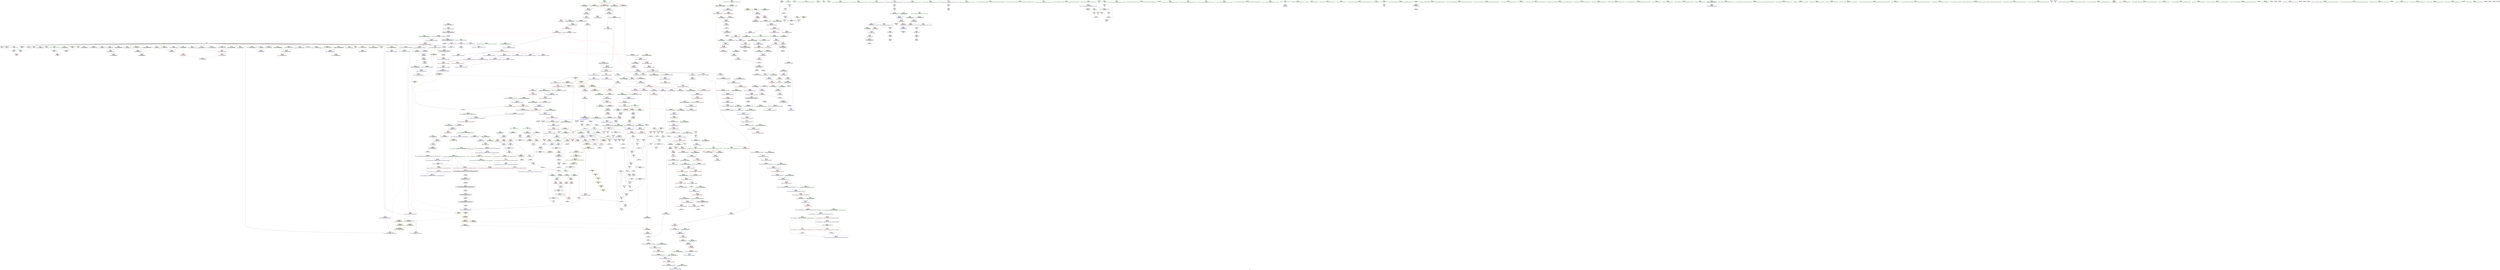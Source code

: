 digraph "SVFG" {
	label="SVFG";

	Node0x562578b0c2e0 [shape=record,color=grey,label="{NodeID: 0\nNullPtr|{|<s31>64}}"];
	Node0x562578b0c2e0 -> Node0x562578b51680[style=solid];
	Node0x562578b0c2e0 -> Node0x562578b51780[style=solid];
	Node0x562578b0c2e0 -> Node0x562578b51850[style=solid];
	Node0x562578b0c2e0 -> Node0x562578b51920[style=solid];
	Node0x562578b0c2e0 -> Node0x562578b519f0[style=solid];
	Node0x562578b0c2e0 -> Node0x562578b51ac0[style=solid];
	Node0x562578b0c2e0 -> Node0x562578b51b90[style=solid];
	Node0x562578b0c2e0 -> Node0x562578b51c60[style=solid];
	Node0x562578b0c2e0 -> Node0x562578b51d30[style=solid];
	Node0x562578b0c2e0 -> Node0x562578b51e00[style=solid];
	Node0x562578b0c2e0 -> Node0x562578b51ed0[style=solid];
	Node0x562578b0c2e0 -> Node0x562578b51fa0[style=solid];
	Node0x562578b0c2e0 -> Node0x562578b52070[style=solid];
	Node0x562578b0c2e0 -> Node0x562578b52140[style=solid];
	Node0x562578b0c2e0 -> Node0x562578b52210[style=solid];
	Node0x562578b0c2e0 -> Node0x562578b522e0[style=solid];
	Node0x562578b0c2e0 -> Node0x562578b523b0[style=solid];
	Node0x562578b0c2e0 -> Node0x562578b52480[style=solid];
	Node0x562578b0c2e0 -> Node0x562578b52550[style=solid];
	Node0x562578b0c2e0 -> Node0x562578b52620[style=solid];
	Node0x562578b0c2e0 -> Node0x562578b526f0[style=solid];
	Node0x562578b0c2e0 -> Node0x562578b5ab50[style=solid];
	Node0x562578b0c2e0 -> Node0x562578b5ac20[style=solid];
	Node0x562578b0c2e0 -> Node0x562578b5acf0[style=solid];
	Node0x562578b0c2e0 -> Node0x562578b5adc0[style=solid];
	Node0x562578b0c2e0 -> Node0x562578b6d8d0[style=solid];
	Node0x562578b0c2e0 -> Node0x562578b71ba0[style=solid];
	Node0x562578b0c2e0 -> Node0x562578b71c70[style=solid];
	Node0x562578b0c2e0 -> Node0x562578b71d40[style=solid];
	Node0x562578b0c2e0 -> Node0x562578b892a0[style=solid];
	Node0x562578b0c2e0 -> Node0x562578b8ccc0[style=solid];
	Node0x562578b0c2e0:s31 -> Node0x562578c142d0[style=solid,color=red];
	Node0x562578b59b20 [shape=record,color=red,label="{NodeID: 443\n620\<--608\n\<--__a.addr\n_ZStoRRSt13_Ios_FmtflagsS_\n}"];
	Node0x562578b59b20 -> Node0x562578b5c980[style=solid];
	Node0x562578b59b20 -> Node0x562578b70b60[style=solid];
	Node0x562578b4d9a0 [shape=record,color=green,label="{NodeID: 111\n608\<--609\n__a.addr\<--__a.addr_field_insensitive\n_ZStoRRSt13_Ios_FmtflagsS_\n}"];
	Node0x562578b4d9a0 -> Node0x562578b59a50[style=solid];
	Node0x562578b4d9a0 -> Node0x562578b59b20[style=solid];
	Node0x562578b4d9a0 -> Node0x562578b709c0[style=solid];
	Node0x562578b6f4a0 [shape=record,color=blue,label="{NodeID: 554\n356\<--376\nehselector.slot\<--\n_ZNSt6vectorIiSaIiEEC2EmRKS0_\n}"];
	Node0x562578b6f4a0 -> Node0x562578b57aa0[style=dashed];
	Node0x562578b52140 [shape=record,color=black,label="{NodeID: 222\n386\<--3\nlpad.val2\<--dummyVal\n_ZNSt6vectorIiSaIiEEC2EmRKS0_\n}"];
	Node0x562578b8d2c0 [shape=record,color=grey,label="{NodeID: 997\n140 = cmp(138, 139, )\n}"];
	Node0x562578c10100 [shape=record,color=black,label="{NodeID: 1440\n323 = PHI(542, )\n}"];
	Node0x562578b60080 [shape=record,color=purple,label="{NodeID: 333\n810\<--802\n_M_impl2\<--this1\n_ZNSt12_Vector_baseIiSaIiEE17_M_create_storageEm\n}"];
	Node0x562578b2e940 [shape=record,color=green,label="{NodeID: 1\n7\<--1\n__dso_handle\<--dummyObj\nGlob }"];
	Node0x562578b59bf0 [shape=record,color=red,label="{NodeID: 444\n616\<--610\n\<--__b.addr\n_ZStoRRSt13_Ios_FmtflagsS_\n|{<s0>49}}"];
	Node0x562578b59bf0:s0 -> Node0x562578c160d0[style=solid,color=red];
	Node0x562578b4da70 [shape=record,color=green,label="{NodeID: 112\n610\<--611\n__b.addr\<--__b.addr_field_insensitive\n_ZStoRRSt13_Ios_FmtflagsS_\n}"];
	Node0x562578b4da70 -> Node0x562578b59bf0[style=solid];
	Node0x562578b4da70 -> Node0x562578b70a90[style=solid];
	Node0x562578b6f570 [shape=record,color=blue,label="{NodeID: 555\n394\<--393\nthis.addr\<--this\n_ZNSaIiED2Ev\n}"];
	Node0x562578b6f570 -> Node0x562578b57b70[style=dashed];
	Node0x562578b52210 [shape=record,color=black,label="{NodeID: 223\n529\<--3\n\<--dummyVal\n_ZNSt6vectorIiSaIiEED2Ev\n}"];
	Node0x562578bae3f0 [shape=record,color=black,label="{NodeID: 998\nMR_34V_2 = PHI(MR_34V_3, MR_34V_1, )\npts\{928 \}\n|{|<s1>72}}"];
	Node0x562578bae3f0 -> Node0x562578b73b50[style=dashed];
	Node0x562578bae3f0:s1 -> Node0x562578bd7a60[style=dashed,color=blue];
	Node0x562578c10270 [shape=record,color=black,label="{NodeID: 1441\n804 = PHI(862, )\n}"];
	Node0x562578c10270 -> Node0x562578b71fb0[style=solid];
	Node0x562578b60150 [shape=record,color=purple,label="{NodeID: 334\n811\<--802\n_M_start3\<--this1\n_ZNSt12_Vector_baseIiSaIiEE17_M_create_storageEm\n}"];
	Node0x562578b60150 -> Node0x562578b6b000[style=solid];
	Node0x562578bc44c0 [shape=record,color=yellow,style=double,label="{NodeID: 1109\n34V_1 = ENCHI(MR_34V_0)\npts\{928 \}\nFun[_ZSt3minIiERKT_S2_S2_]}"];
	Node0x562578bc44c0 -> Node0x562578b586d0[style=dashed];
	Node0x562578b49a00 [shape=record,color=green,label="{NodeID: 2\n8\<--1\n_ZSt3cin\<--dummyObj\nGlob }"];
	Node0x562578b59cc0 [shape=record,color=red,label="{NodeID: 445\n615\<--614\n\<--\n_ZStoRRSt13_Ios_FmtflagsS_\n|{<s0>49}}"];
	Node0x562578b59cc0:s0 -> Node0x562578c15f90[style=solid,color=red];
	Node0x562578b4db40 [shape=record,color=green,label="{NodeID: 113\n618\<--619\n_ZStorSt13_Ios_FmtflagsS_\<--_ZStorSt13_Ios_FmtflagsS__field_insensitive\n}"];
	Node0x562578b6f640 [shape=record,color=blue,label="{NodeID: 556\n406\<--404\nthis.addr\<--this\n_ZNSt6vectorIiSaIiEEixEm\n}"];
	Node0x562578b6f640 -> Node0x562578b57c40[style=dashed];
	Node0x562578b522e0 [shape=record,color=black,label="{NodeID: 224\n530\<--3\n\<--dummyVal\n_ZNSt6vectorIiSaIiEED2Ev\n}"];
	Node0x562578b522e0 -> Node0x562578b701a0[style=solid];
	Node0x562578bae4e0 [shape=record,color=black,label="{NodeID: 999\nMR_248V_3 = PHI(MR_248V_4, MR_248V_2, )\npts\{1037 \}\n}"];
	Node0x562578bae4e0 -> Node0x562578b6c450[style=dashed];
	Node0x562578bae4e0 -> Node0x562578b6c520[style=dashed];
	Node0x562578bae4e0 -> Node0x562578b6c5f0[style=dashed];
	Node0x562578bae4e0 -> Node0x562578b73cf0[style=dashed];
	Node0x562578c10440 [shape=record,color=black,label="{NodeID: 1442\n520 = PHI(963, )\n|{<s0>40}}"];
	Node0x562578c10440:s0 -> Node0x562578c11d00[style=solid,color=red];
	Node0x562578b60220 [shape=record,color=purple,label="{NodeID: 335\n813\<--802\n_M_impl4\<--this1\n_ZNSt12_Vector_baseIiSaIiEE17_M_create_storageEm\n}"];
	Node0x562578b49a90 [shape=record,color=green,label="{NodeID: 3\n11\<--1\n_ZSt4cout\<--dummyObj\nGlob }"];
	Node0x562578b59d90 [shape=record,color=red,label="{NodeID: 446\n632\<--626\n\<--__a.addr\n_ZStanSt13_Ios_FmtflagsS_\n}"];
	Node0x562578b59d90 -> Node0x562578b8abc0[style=solid];
	Node0x562578b527e0 [shape=record,color=green,label="{NodeID: 114\n626\<--627\n__a.addr\<--__a.addr_field_insensitive\n_ZStanSt13_Ios_FmtflagsS_\n}"];
	Node0x562578b527e0 -> Node0x562578b59d90[style=solid];
	Node0x562578b527e0 -> Node0x562578b70c30[style=solid];
	Node0x562578b6f710 [shape=record,color=blue,label="{NodeID: 557\n408\<--405\n__n.addr\<--__n\n_ZNSt6vectorIiSaIiEEixEm\n}"];
	Node0x562578b6f710 -> Node0x562578b57d10[style=dashed];
	Node0x562578b523b0 [shape=record,color=black,label="{NodeID: 225\n532\<--3\n\<--dummyVal\n_ZNSt6vectorIiSaIiEED2Ev\n}"];
	Node0x562578b523b0 -> Node0x562578b70270[style=solid];
	Node0x562578bae9e0 [shape=record,color=black,label="{NodeID: 1000\nMR_256V_3 = PHI(MR_256V_4, MR_256V_2, )\npts\{1045 \}\n}"];
	Node0x562578bae9e0 -> Node0x562578b6c930[style=dashed];
	Node0x562578bae9e0 -> Node0x562578b6ca00[style=dashed];
	Node0x562578bae9e0 -> Node0x562578b73c20[style=dashed];
	Node0x562578c10580 [shape=record,color=black,label="{NodeID: 1443\n562 = PHI(596, )\n|{<s0>45}}"];
	Node0x562578c10580:s0 -> Node0x562578c17750[style=solid,color=red];
	Node0x562578b602f0 [shape=record,color=purple,label="{NodeID: 336\n814\<--802\n_M_finish\<--this1\n_ZNSt12_Vector_baseIiSaIiEE17_M_create_storageEm\n}"];
	Node0x562578b602f0 -> Node0x562578b72080[style=solid];
	Node0x562578b49d40 [shape=record,color=green,label="{NodeID: 4\n14\<--1\n.str\<--dummyObj\nGlob }"];
	Node0x562578b59e60 [shape=record,color=red,label="{NodeID: 447\n633\<--628\n\<--__b.addr\n_ZStanSt13_Ios_FmtflagsS_\n}"];
	Node0x562578b59e60 -> Node0x562578b8abc0[style=solid];
	Node0x562578b528b0 [shape=record,color=green,label="{NodeID: 115\n628\<--629\n__b.addr\<--__b.addr_field_insensitive\n_ZStanSt13_Ios_FmtflagsS_\n}"];
	Node0x562578b528b0 -> Node0x562578b59e60[style=solid];
	Node0x562578b528b0 -> Node0x562578b70d00[style=solid];
	Node0x562578b6f7e0 [shape=record,color=blue,label="{NodeID: 558\n423\<--421\na.addr\<--a\n_Z3uaxIiEbRT_S0_\n}"];
	Node0x562578b6f7e0 -> Node0x562578b57eb0[style=dashed];
	Node0x562578b6f7e0 -> Node0x562578b57f80[style=dashed];
	Node0x562578b52480 [shape=record,color=black,label="{NodeID: 226\n691\<--3\n\<--dummyVal\n_ZNSt12_Vector_baseIiSaIiEEC2EmRKS0_\n}"];
	Node0x562578c106c0 [shape=record,color=black,label="{NodeID: 1444\n566 = PHI(580, )\n}"];
	Node0x562578b603c0 [shape=record,color=purple,label="{NodeID: 337\n816\<--802\n_M_impl5\<--this1\n_ZNSt12_Vector_baseIiSaIiEE17_M_create_storageEm\n}"];
	Node0x562578b49dd0 [shape=record,color=green,label="{NodeID: 5\n16\<--1\n.str.1\<--dummyObj\nGlob }"];
	Node0x562578b59f30 [shape=record,color=red,label="{NodeID: 448\n645\<--639\n\<--__a.addr\n_ZStorSt13_Ios_FmtflagsS_\n}"];
	Node0x562578b59f30 -> Node0x562578b8a8c0[style=solid];
	Node0x562578b52980 [shape=record,color=green,label="{NodeID: 116\n639\<--640\n__a.addr\<--__a.addr_field_insensitive\n_ZStorSt13_Ios_FmtflagsS_\n}"];
	Node0x562578b52980 -> Node0x562578b59f30[style=solid];
	Node0x562578b52980 -> Node0x562578b70dd0[style=solid];
	Node0x562578b6f8b0 [shape=record,color=blue,label="{NodeID: 559\n425\<--422\nb.addr\<--b\n_Z3uaxIiEbRT_S0_\n}"];
	Node0x562578b6f8b0 -> Node0x562578b58050[style=dashed];
	Node0x562578b6f8b0 -> Node0x562578b58120[style=dashed];
	Node0x562578b52550 [shape=record,color=black,label="{NodeID: 227\n692\<--3\n\<--dummyVal\n_ZNSt12_Vector_baseIiSaIiEEC2EmRKS0_\n}"];
	Node0x562578b52550 -> Node0x562578b71380[style=solid];
	Node0x562578c107d0 [shape=record,color=black,label="{NodeID: 1445\n571 = PHI(623, )\n|{<s0>47}}"];
	Node0x562578c107d0:s0 -> Node0x562578c182c0[style=solid,color=red];
	Node0x562578b60490 [shape=record,color=purple,label="{NodeID: 338\n817\<--802\n_M_start6\<--this1\n_ZNSt12_Vector_baseIiSaIiEE17_M_create_storageEm\n}"];
	Node0x562578b60490 -> Node0x562578b6b0d0[style=solid];
	Node0x562578b49e60 [shape=record,color=green,label="{NodeID: 6\n19\<--1\n\<--dummyObj\nCan only get source location for instruction, argument, global var or function.}"];
	Node0x562578b5a000 [shape=record,color=red,label="{NodeID: 449\n646\<--641\n\<--__b.addr\n_ZStorSt13_Ios_FmtflagsS_\n}"];
	Node0x562578b5a000 -> Node0x562578b8a8c0[style=solid];
	Node0x562578b52a50 [shape=record,color=green,label="{NodeID: 117\n641\<--642\n__b.addr\<--__b.addr_field_insensitive\n_ZStorSt13_Ios_FmtflagsS_\n}"];
	Node0x562578b52a50 -> Node0x562578b5a000[style=solid];
	Node0x562578b52a50 -> Node0x562578b70ea0[style=solid];
	Node0x562578b6f980 [shape=record,color=blue,label="{NodeID: 560\n435\<--434\n\<--\n_Z3uaxIiEbRT_S0_\n}"];
	Node0x562578b6f980 -> Node0x562578bb4f00[style=dashed];
	Node0x562578b52620 [shape=record,color=black,label="{NodeID: 228\n694\<--3\n\<--dummyVal\n_ZNSt12_Vector_baseIiSaIiEEC2EmRKS0_\n}"];
	Node0x562578b52620 -> Node0x562578b71450[style=solid];
	Node0x562578c10940 [shape=record,color=black,label="{NodeID: 1446\n575 = PHI(605, )\n}"];
	Node0x562578b60560 [shape=record,color=purple,label="{NodeID: 339\n821\<--802\n_M_impl7\<--this1\n_ZNSt12_Vector_baseIiSaIiEE17_M_create_storageEm\n}"];
	Node0x562578b4a730 [shape=record,color=green,label="{NodeID: 7\n83\<--1\n\<--dummyObj\nCan only get source location for instruction, argument, global var or function.}"];
	Node0x562578b5a0d0 [shape=record,color=red,label="{NodeID: 450\n654\<--651\nthis1\<--this.addr\n_ZN9__gnu_cxx13new_allocatorIiEC2Ev\n}"];
	Node0x562578b52b20 [shape=record,color=green,label="{NodeID: 118\n651\<--652\nthis.addr\<--this.addr_field_insensitive\n_ZN9__gnu_cxx13new_allocatorIiEC2Ev\n}"];
	Node0x562578b52b20 -> Node0x562578b5a0d0[style=solid];
	Node0x562578b52b20 -> Node0x562578b70f70[style=solid];
	Node0x562578b6fa50 [shape=record,color=blue,label="{NodeID: 561\n447\<--443\n__a.addr\<--__a\n_ZSt3minIiERKT_S2_S2_\n}"];
	Node0x562578b6fa50 -> Node0x562578b58390[style=dashed];
	Node0x562578b6fa50 -> Node0x562578b58460[style=dashed];
	Node0x562578b526f0 [shape=record,color=black,label="{NodeID: 229\n702\<--3\nlpad.val\<--dummyVal\n_ZNSt12_Vector_baseIiSaIiEEC2EmRKS0_\n}"];
	Node0x562578c10a50 [shape=record,color=black,label="{NodeID: 1447\n592 = PHI(623, )\n}"];
	Node0x562578c10a50 -> Node0x562578b70820[style=solid];
	Node0x562578b60630 [shape=record,color=purple,label="{NodeID: 340\n822\<--802\n_M_end_of_storage\<--this1\n_ZNSt12_Vector_baseIiSaIiEE17_M_create_storageEm\n}"];
	Node0x562578b60630 -> Node0x562578b72150[style=solid];
	Node0x562578b4a7c0 [shape=record,color=green,label="{NodeID: 8\n85\<--1\n\<--dummyObj\nCan only get source location for instruction, argument, global var or function.}"];
	Node0x562578b5a1a0 [shape=record,color=red,label="{NodeID: 451\n661\<--658\nthis1\<--this.addr\n_ZN9__gnu_cxx13new_allocatorIiED2Ev\n}"];
	Node0x562578b52bf0 [shape=record,color=green,label="{NodeID: 119\n658\<--659\nthis.addr\<--this.addr_field_insensitive\n_ZN9__gnu_cxx13new_allocatorIiED2Ev\n}"];
	Node0x562578b52bf0 -> Node0x562578b5a1a0[style=solid];
	Node0x562578b52bf0 -> Node0x562578b71040[style=solid];
	Node0x562578b6fb20 [shape=record,color=blue,label="{NodeID: 562\n449\<--444\n__b.addr\<--__b\n_ZSt3minIiERKT_S2_S2_\n}"];
	Node0x562578b6fb20 -> Node0x562578b58530[style=dashed];
	Node0x562578b6fb20 -> Node0x562578b58600[style=dashed];
	Node0x562578b5ab50 [shape=record,color=black,label="{NodeID: 230\n703\<--3\nlpad.val2\<--dummyVal\n_ZNSt12_Vector_baseIiSaIiEEC2EmRKS0_\n}"];
	Node0x562578c10bc0 [shape=record,color=black,label="{NodeID: 1448\n617 = PHI(636, )\n}"];
	Node0x562578c10bc0 -> Node0x562578b70b60[style=solid];
	Node0x562578b60700 [shape=record,color=purple,label="{NodeID: 341\n875\<--871\n_M_impl\<--this1\n_ZNSt12_Vector_baseIiSaIiEE11_M_allocateEm\n}"];
	Node0x562578b60700 -> Node0x562578b5d340[style=solid];
	Node0x562578b4a850 [shape=record,color=green,label="{NodeID: 9\n104\<--1\n\<--dummyObj\nCan only get source location for instruction, argument, global var or function.|{<s0>5}}"];
	Node0x562578b4a850:s0 -> Node0x562578b7a670[style=solid,color=red];
	Node0x562578b5a270 [shape=record,color=red,label="{NodeID: 452\n680\<--667\nthis1\<--this.addr\n_ZNSt12_Vector_baseIiSaIiEEC2EmRKS0_\n|{|<s1>51}}"];
	Node0x562578b5a270 -> Node0x562578b5f1e0[style=solid];
	Node0x562578b5a270:s1 -> Node0x562578c15bd0[style=solid,color=red];
	Node0x562578b52cc0 [shape=record,color=green,label="{NodeID: 120\n667\<--668\nthis.addr\<--this.addr_field_insensitive\n_ZNSt12_Vector_baseIiSaIiEEC2EmRKS0_\n}"];
	Node0x562578b52cc0 -> Node0x562578b5a270[style=solid];
	Node0x562578b52cc0 -> Node0x562578b71110[style=solid];
	Node0x562578b6fbf0 [shape=record,color=blue,label="{NodeID: 563\n445\<--459\nretval\<--\n_ZSt3minIiERKT_S2_S2_\n}"];
	Node0x562578b6fbf0 -> Node0x562578bba400[style=dashed];
	Node0x562578b5ac20 [shape=record,color=black,label="{NodeID: 231\n760\<--3\n\<--dummyVal\n_ZNSt12_Vector_baseIiSaIiEED2Ev\n}"];
	Node0x562578c10d00 [shape=record,color=black,label="{NodeID: 1449\n721 = PHI(963, )\n|{<s0>54}}"];
	Node0x562578c10d00:s0 -> Node0x562578c173d0[style=solid,color=red];
	Node0x562578b607d0 [shape=record,color=purple,label="{NodeID: 342\n969\<--968\n_M_impl\<--this1\n_ZNSt12_Vector_baseIiSaIiEE19_M_get_Tp_allocatorEv\n}"];
	Node0x562578b607d0 -> Node0x562578b5d9c0[style=solid];
	Node0x562578b4a920 [shape=record,color=green,label="{NodeID: 10\n116\<--1\n\<--dummyObj\nCan only get source location for instruction, argument, global var or function.}"];
	Node0x562578b5a340 [shape=record,color=red,label="{NodeID: 453\n686\<--669\n\<--__n.addr\n_ZNSt12_Vector_baseIiSaIiEEC2EmRKS0_\n|{<s0>51}}"];
	Node0x562578b5a340:s0 -> Node0x562578c15d10[style=solid,color=red];
	Node0x562578b52d90 [shape=record,color=green,label="{NodeID: 121\n669\<--670\n__n.addr\<--__n.addr_field_insensitive\n_ZNSt12_Vector_baseIiSaIiEEC2EmRKS0_\n}"];
	Node0x562578b52d90 -> Node0x562578b5a340[style=solid];
	Node0x562578b52d90 -> Node0x562578b711e0[style=solid];
	Node0x562578b6fcc0 [shape=record,color=blue,label="{NodeID: 564\n445\<--462\nretval\<--\n_ZSt3minIiERKT_S2_S2_\n}"];
	Node0x562578b6fcc0 -> Node0x562578bba400[style=dashed];
	Node0x562578b5acf0 [shape=record,color=black,label="{NodeID: 232\n761\<--3\n\<--dummyVal\n_ZNSt12_Vector_baseIiSaIiEED2Ev\n}"];
	Node0x562578b5acf0 -> Node0x562578b71860[style=solid];
	Node0x562578c10e40 [shape=record,color=black,label="{NodeID: 1450\n722 = PHI(944, )\n}"];
	Node0x562578c10e40 -> Node0x562578b716c0[style=solid];
	Node0x562578b608a0 [shape=record,color=purple,label="{NodeID: 343\n1067\<--1066\nincdec.ptr\<--\n_ZSt10__fill_n_aIPimiEN9__gnu_cxx11__enable_ifIXsr11__is_scalarIT1_EE7__valueET_E6__typeES4_T0_RKS3_\n}"];
	Node0x562578b608a0 -> Node0x562578b73cf0[style=solid];
	Node0x562578b4aa20 [shape=record,color=green,label="{NodeID: 11\n191\<--1\n\<--dummyObj\nCan only get source location for instruction, argument, global var or function.}"];
	Node0x562578b5a410 [shape=record,color=red,label="{NodeID: 454\n682\<--671\n\<--__a.addr\n_ZNSt12_Vector_baseIiSaIiEEC2EmRKS0_\n|{<s0>50}}"];
	Node0x562578b5a410:s0 -> Node0x562578c16890[style=solid,color=red];
	Node0x562578b52e60 [shape=record,color=green,label="{NodeID: 122\n671\<--672\n__a.addr\<--__a.addr_field_insensitive\n_ZNSt12_Vector_baseIiSaIiEEC2EmRKS0_\n}"];
	Node0x562578b52e60 -> Node0x562578b5a410[style=solid];
	Node0x562578b52e60 -> Node0x562578b712b0[style=solid];
	Node0x562578b6fd90 [shape=record,color=blue,label="{NodeID: 565\n472\<--468\n__a.addr\<--__a\n_ZSt3maxIiERKT_S2_S2_\n}"];
	Node0x562578b6fd90 -> Node0x562578b58940[style=dashed];
	Node0x562578b6fd90 -> Node0x562578b58a10[style=dashed];
	Node0x562578b5adc0 [shape=record,color=black,label="{NodeID: 233\n763\<--3\n\<--dummyVal\n_ZNSt12_Vector_baseIiSaIiEED2Ev\n}"];
	Node0x562578b5adc0 -> Node0x562578b71930[style=solid];
	Node0x562578c10f80 [shape=record,color=black,label="{NodeID: 1451\n878 = PHI(885, )\n}"];
	Node0x562578c10f80 -> Node0x562578b892a0[style=solid];
	Node0x562578b60970 [shape=record,color=purple,label="{NodeID: 344\n1096\<--1092\n_M_impl\<--this1\n_ZNSt12_Vector_baseIiSaIiEE13_M_deallocateEPim\n}"];
	Node0x562578b60970 -> Node0x562578b5df70[style=solid];
	Node0x562578b4ab20 [shape=record,color=green,label="{NodeID: 12\n194\<--1\n\<--dummyObj\nCan only get source location for instruction, argument, global var or function.|{<s0>17|<s1>19}}"];
	Node0x562578b4ab20:s0 -> Node0x562578b7b060[style=solid,color=red];
	Node0x562578b4ab20:s1 -> Node0x562578b7b060[style=solid,color=red];
	Node0x562578b5a4e0 [shape=record,color=red,label="{NodeID: 455\n700\<--673\nexn\<--exn.slot\n_ZNSt12_Vector_baseIiSaIiEEC2EmRKS0_\n}"];
	Node0x562578b52f30 [shape=record,color=green,label="{NodeID: 123\n673\<--674\nexn.slot\<--exn.slot_field_insensitive\n_ZNSt12_Vector_baseIiSaIiEEC2EmRKS0_\n}"];
	Node0x562578b52f30 -> Node0x562578b5a4e0[style=solid];
	Node0x562578b52f30 -> Node0x562578b71380[style=solid];
	Node0x562578b6fe60 [shape=record,color=blue,label="{NodeID: 566\n474\<--469\n__b.addr\<--__b\n_ZSt3maxIiERKT_S2_S2_\n}"];
	Node0x562578b6fe60 -> Node0x562578b58ae0[style=dashed];
	Node0x562578b6fe60 -> Node0x562578b58bb0[style=dashed];
	Node0x562578b5ae90 [shape=record,color=black,label="{NodeID: 234\n9\<--8\n\<--_ZSt3cin\nCan only get source location for instruction, argument, global var or function.}"];
	Node0x562578b5ae90 -> Node0x562578b60a40[style=solid];
	Node0x562578c110c0 [shape=record,color=black,label="{NodeID: 1452\n897 = PHI(901, )\n}"];
	Node0x562578c110c0 -> Node0x562578b5d5b0[style=solid];
	Node0x562578b60a40 [shape=record,color=purple,label="{NodeID: 345\n92\<--9\nadd.ptr\<--\nmain\n}"];
	Node0x562578b60a40 -> Node0x562578b5b530[style=solid];
	Node0x562578b4ac20 [shape=record,color=green,label="{NodeID: 13\n197\<--1\n\<--dummyObj\nCan only get source location for instruction, argument, global var or function.|{<s0>18|<s1>20|<s2>23}}"];
	Node0x562578b4ac20:s0 -> Node0x562578b7b060[style=solid,color=red];
	Node0x562578b4ac20:s1 -> Node0x562578b7b060[style=solid,color=red];
	Node0x562578b4ac20:s2 -> Node0x562578b7b060[style=solid,color=red];
	Node0x562578b5a5b0 [shape=record,color=red,label="{NodeID: 456\n701\<--675\nsel\<--ehselector.slot\n_ZNSt12_Vector_baseIiSaIiEEC2EmRKS0_\n}"];
	Node0x562578b53000 [shape=record,color=green,label="{NodeID: 124\n675\<--676\nehselector.slot\<--ehselector.slot_field_insensitive\n_ZNSt12_Vector_baseIiSaIiEEC2EmRKS0_\n}"];
	Node0x562578b53000 -> Node0x562578b5a5b0[style=solid];
	Node0x562578b53000 -> Node0x562578b71450[style=solid];
	Node0x562578b6ff30 [shape=record,color=blue,label="{NodeID: 567\n470\<--484\nretval\<--\n_ZSt3maxIiERKT_S2_S2_\n}"];
	Node0x562578b6ff30 -> Node0x562578bb3600[style=dashed];
	Node0x562578b5af90 [shape=record,color=black,label="{NodeID: 235\n10\<--8\n\<--_ZSt3cin\nCan only get source location for instruction, argument, global var or function.}"];
	Node0x562578b5af90 -> Node0x562578b60d80[style=solid];
	Node0x562578c11200 [shape=record,color=black,label="{NodeID: 1453\n916 = PHI(933, )\n}"];
	Node0x562578c11200 -> Node0x562578b8c3c0[style=solid];
	Node0x562578b60b10 [shape=record,color=purple,label="{NodeID: 346\n101\<--12\nadd.ptr5\<--\nmain\n}"];
	Node0x562578b60b10 -> Node0x562578b5b6d0[style=solid];
	Node0x562578b4ad20 [shape=record,color=green,label="{NodeID: 14\n207\<--1\n\<--dummyObj\nCan only get source location for instruction, argument, global var or function.}"];
	Node0x562578b5a680 [shape=record,color=red,label="{NodeID: 457\n714\<--708\nthis1\<--this.addr\n_ZNSt6vectorIiSaIiEE21_M_default_initializeEm\n}"];
	Node0x562578b5a680 -> Node0x562578b5cbf0[style=solid];
	Node0x562578b5a680 -> Node0x562578b5ccc0[style=solid];
	Node0x562578b5a680 -> Node0x562578b5cd90[style=solid];
	Node0x562578b530d0 [shape=record,color=green,label="{NodeID: 125\n684\<--685\n_ZNSt12_Vector_baseIiSaIiEE12_Vector_implC2ERKS0_\<--_ZNSt12_Vector_baseIiSaIiEE12_Vector_implC2ERKS0__field_insensitive\n}"];
	Node0x562578b70000 [shape=record,color=blue,label="{NodeID: 568\n470\<--487\nretval\<--\n_ZSt3maxIiERKT_S2_S2_\n}"];
	Node0x562578b70000 -> Node0x562578bb3600[style=dashed];
	Node0x562578b5b090 [shape=record,color=black,label="{NodeID: 236\n12\<--11\n\<--_ZSt4cout\nCan only get source location for instruction, argument, global var or function.}"];
	Node0x562578b5b090 -> Node0x562578b60b10[style=solid];
	Node0x562578c11340 [shape=record,color=black,label="{NodeID: 1454\n959 = PHI(972, )\n}"];
	Node0x562578c11340 -> Node0x562578b5d8f0[style=solid];
	Node0x562578b60be0 [shape=record,color=purple,label="{NodeID: 347\n418\<--416\nadd.ptr\<--\n_ZNSt6vectorIiSaIiEEixEm\n}"];
	Node0x562578b60be0 -> Node0x562578b5bfc0[style=solid];
	Node0x562578b4ae20 [shape=record,color=green,label="{NodeID: 15\n224\<--1\n\<--dummyObj\nCan only get source location for instruction, argument, global var or function.|{<s0>21|<s1>24}}"];
	Node0x562578b4ae20:s0 -> Node0x562578b7b060[style=solid,color=red];
	Node0x562578b4ae20:s1 -> Node0x562578b7b060[style=solid,color=red];
	Node0x562578b5a750 [shape=record,color=red,label="{NodeID: 458\n719\<--710\n\<--__n.addr\n_ZNSt6vectorIiSaIiEE21_M_default_initializeEm\n|{<s0>54}}"];
	Node0x562578b5a750:s0 -> Node0x562578c17290[style=solid,color=red];
	Node0x562578b531d0 [shape=record,color=green,label="{NodeID: 126\n688\<--689\n_ZNSt12_Vector_baseIiSaIiEE17_M_create_storageEm\<--_ZNSt12_Vector_baseIiSaIiEE17_M_create_storageEm_field_insensitive\n}"];
	Node0x562578b700d0 [shape=record,color=blue,label="{NodeID: 569\n503\<--502\nthis.addr\<--this\n_ZNSt6vectorIiSaIiEED2Ev\n}"];
	Node0x562578b700d0 -> Node0x562578b58e20[style=dashed];
	Node0x562578b5b190 [shape=record,color=black,label="{NodeID: 237\n13\<--11\n\<--_ZSt4cout\nCan only get source location for instruction, argument, global var or function.}"];
	Node0x562578b5b190 -> Node0x562578b60e50[style=solid];
	Node0x562578bb3600 [shape=record,color=black,label="{NodeID: 1012\nMR_93V_3 = PHI(MR_93V_4, MR_93V_2, )\npts\{471 \}\n}"];
	Node0x562578bb3600 -> Node0x562578b58870[style=dashed];
	Node0x562578c11480 [shape=record,color=black,label="{NodeID: 1455\n987 = PHI(991, )\n}"];
	Node0x562578c11480 -> Node0x562578b5db60[style=solid];
	Node0x562578b60cb0 [shape=record,color=purple,label="{NodeID: 348\n820\<--818\nadd.ptr\<--\n_ZNSt12_Vector_baseIiSaIiEE17_M_create_storageEm\n}"];
	Node0x562578b60cb0 -> Node0x562578b72150[style=solid];
	Node0x562578b4af20 [shape=record,color=green,label="{NodeID: 16\n274\<--1\n\<--dummyObj\nCan only get source location for instruction, argument, global var or function.}"];
	Node0x562578b5a820 [shape=record,color=red,label="{NodeID: 459\n718\<--717\n\<--_M_start\n_ZNSt6vectorIiSaIiEE21_M_default_initializeEm\n|{<s0>54}}"];
	Node0x562578b5a820:s0 -> Node0x562578c17150[style=solid,color=red];
	Node0x562578b532d0 [shape=record,color=green,label="{NodeID: 127\n697\<--698\n_ZNSt12_Vector_baseIiSaIiEE12_Vector_implD2Ev\<--_ZNSt12_Vector_baseIiSaIiEE12_Vector_implD2Ev_field_insensitive\n}"];
	Node0x562578b701a0 [shape=record,color=blue,label="{NodeID: 570\n505\<--530\nexn.slot\<--\n_ZNSt6vectorIiSaIiEED2Ev\n}"];
	Node0x562578b701a0 -> Node0x562578b58ef0[style=dashed];
	Node0x562578b5b290 [shape=record,color=black,label="{NodeID: 238\n31\<--32\n\<--_ZNSt8ios_base4InitD1Ev\nCan only get source location for instruction, argument, global var or function.}"];
	Node0x562578c115c0 [shape=record,color=black,label="{NodeID: 1456\n1005 = PHI(1009, )\n}"];
	Node0x562578c115c0 -> Node0x562578b5dc30[style=solid];
	Node0x562578b60d80 [shape=record,color=red,label="{NodeID: 349\n88\<--10\nvtable\<--\nmain\n}"];
	Node0x562578b60d80 -> Node0x562578b5e750[style=solid];
	Node0x562578b4b020 [shape=record,color=green,label="{NodeID: 17\n324\<--1\n\<--dummyObj\nCan only get source location for instruction, argument, global var or function.|{<s0>33}}"];
	Node0x562578b4b020:s0 -> Node0x562578b7a2b0[style=solid,color=red];
	Node0x562578b5a8f0 [shape=record,color=red,label="{NodeID: 460\n739\<--732\nthis1\<--this.addr\n_ZNSt12_Vector_baseIiSaIiEED2Ev\n|{|<s8>55}}"];
	Node0x562578b5a8f0 -> Node0x562578b5f5f0[style=solid];
	Node0x562578b5a8f0 -> Node0x562578b5f6c0[style=solid];
	Node0x562578b5a8f0 -> Node0x562578b5f790[style=solid];
	Node0x562578b5a8f0 -> Node0x562578b5f860[style=solid];
	Node0x562578b5a8f0 -> Node0x562578b5f930[style=solid];
	Node0x562578b5a8f0 -> Node0x562578b5fa00[style=solid];
	Node0x562578b5a8f0 -> Node0x562578b5fad0[style=solid];
	Node0x562578b5a8f0 -> Node0x562578b5fba0[style=solid];
	Node0x562578b5a8f0:s8 -> Node0x562578c17b10[style=solid,color=red];
	Node0x562578b533d0 [shape=record,color=green,label="{NodeID: 128\n708\<--709\nthis.addr\<--this.addr_field_insensitive\n_ZNSt6vectorIiSaIiEE21_M_default_initializeEm\n}"];
	Node0x562578b533d0 -> Node0x562578b5a680[style=solid];
	Node0x562578b533d0 -> Node0x562578b71520[style=solid];
	Node0x562578b70270 [shape=record,color=blue,label="{NodeID: 571\n507\<--532\nehselector.slot\<--\n_ZNSt6vectorIiSaIiEED2Ev\n}"];
	Node0x562578b5b390 [shape=record,color=black,label="{NodeID: 239\n47\<--83\nmain_ret\<--\nmain\n}"];
	Node0x562578c11700 [shape=record,color=black,label="{NodeID: 1457\n1023 = PHI(1072, )\n|{<s0>72}}"];
	Node0x562578c11700:s0 -> Node0x562578c15310[style=solid,color=red];
	Node0x562578b60e50 [shape=record,color=red,label="{NodeID: 350\n97\<--13\nvtable2\<--\nmain\n}"];
	Node0x562578b60e50 -> Node0x562578b5e820[style=solid];
	Node0x562578b4b120 [shape=record,color=green,label="{NodeID: 18\n325\<--1\n\<--dummyObj\nCan only get source location for instruction, argument, global var or function.|{<s0>33}}"];
	Node0x562578b4b120:s0 -> Node0x562578b7a3f0[style=solid,color=red];
	Node0x562578b5a9c0 [shape=record,color=red,label="{NodeID: 461\n768\<--734\nexn\<--exn.slot\n_ZNSt12_Vector_baseIiSaIiEED2Ev\n|{<s0>58}}"];
	Node0x562578b5a9c0:s0 -> Node0x562578c16210[style=solid,color=red];
	Node0x562578b534a0 [shape=record,color=green,label="{NodeID: 129\n710\<--711\n__n.addr\<--__n.addr_field_insensitive\n_ZNSt6vectorIiSaIiEE21_M_default_initializeEm\n}"];
	Node0x562578b534a0 -> Node0x562578b5a750[style=solid];
	Node0x562578b534a0 -> Node0x562578b715f0[style=solid];
	Node0x562578b70340 [shape=record,color=blue,label="{NodeID: 572\n546\<--543\nthis.addr\<--this\n_ZNSt8ios_base4setfESt13_Ios_FmtflagsS0_\n}"];
	Node0x562578b70340 -> Node0x562578b59160[style=dashed];
	Node0x562578b5b460 [shape=record,color=black,label="{NodeID: 240\n90\<--89\n\<--vbase.offset.ptr\nmain\n}"];
	Node0x562578b5b460 -> Node0x562578b626b0[style=solid];
	Node0x562578c11840 [shape=record,color=black,label="{NodeID: 1458\n1028 = PHI(1032, )\n}"];
	Node0x562578c11840 -> Node0x562578b5dd00[style=solid];
	Node0x562578b60f20 [shape=record,color=red,label="{NodeID: 351\n119\<--50\n\<--T\nmain\n}"];
	Node0x562578b60f20 -> Node0x562578b8ce40[style=solid];
	Node0x562578b4b220 [shape=record,color=green,label="{NodeID: 19\n440\<--1\n\<--dummyObj\nCan only get source location for instruction, argument, global var or function.}"];
	Node0x562578b5aa90 [shape=record,color=red,label="{NodeID: 462\n742\<--741\n\<--_M_start\n_ZNSt12_Vector_baseIiSaIiEED2Ev\n|{<s0>55}}"];
	Node0x562578b5aa90:s0 -> Node0x562578c17c50[style=solid,color=red];
	Node0x562578b53570 [shape=record,color=green,label="{NodeID: 130\n723\<--724\n_ZSt27__uninitialized_default_n_aIPimiET_S1_T0_RSaIT1_E\<--_ZSt27__uninitialized_default_n_aIPimiET_S1_T0_RSaIT1_E_field_insensitive\n}"];
	Node0x562578b70410 [shape=record,color=blue,label="{NodeID: 573\n548\<--544\n__fmtfl.addr\<--__fmtfl\n_ZNSt8ios_base4setfESt13_Ios_FmtflagsS0_\n}"];
	Node0x562578b70410 -> Node0x562578b59230[style=dashed];
	Node0x562578b5b530 [shape=record,color=black,label="{NodeID: 241\n93\<--92\n\<--add.ptr\nmain\n}"];
	Node0x562578bb4a00 [shape=record,color=black,label="{NodeID: 1016\nMR_34V_4 = PHI(MR_34V_5, MR_34V_3, )\npts\{928 \}\n|{|<s10>22}}"];
	Node0x562578bb4a00 -> Node0x562578b62850[style=dashed];
	Node0x562578bb4a00 -> Node0x562578b62920[style=dashed];
	Node0x562578bb4a00 -> Node0x562578b56b30[style=dashed];
	Node0x562578bb4a00 -> Node0x562578b56c00[style=dashed];
	Node0x562578bb4a00 -> Node0x562578b56cd0[style=dashed];
	Node0x562578bb4a00 -> Node0x562578b56da0[style=dashed];
	Node0x562578bb4a00 -> Node0x562578b56e70[style=dashed];
	Node0x562578bb4a00 -> Node0x562578b56f40[style=dashed];
	Node0x562578bb4a00 -> Node0x562578b6dde0[style=dashed];
	Node0x562578bb4a00 -> Node0x562578bb9500[style=dashed];
	Node0x562578bb4a00:s10 -> Node0x562578bc44c0[style=dashed,color=red];
	Node0x562578c11980 [shape=record,color=black,label="{NodeID: 1459\n1107 = PHI()\n}"];
	Node0x562578b60ff0 [shape=record,color=red,label="{NodeID: 352\n118\<--52\n\<--tc\nmain\n}"];
	Node0x562578b60ff0 -> Node0x562578b8ce40[style=solid];
	Node0x562578b4b320 [shape=record,color=green,label="{NodeID: 20\n603\<--1\n\<--dummyObj\nCan only get source location for instruction, argument, global var or function.}"];
	Node0x562578b6aa50 [shape=record,color=red,label="{NodeID: 463\n745\<--744\n\<--_M_end_of_storage\n_ZNSt12_Vector_baseIiSaIiEED2Ev\n}"];
	Node0x562578b6aa50 -> Node0x562578b5ce60[style=solid];
	Node0x562578b53670 [shape=record,color=green,label="{NodeID: 131\n732\<--733\nthis.addr\<--this.addr_field_insensitive\n_ZNSt12_Vector_baseIiSaIiEED2Ev\n}"];
	Node0x562578b53670 -> Node0x562578b5a8f0[style=solid];
	Node0x562578b53670 -> Node0x562578b71790[style=solid];
	Node0x562578b704e0 [shape=record,color=blue,label="{NodeID: 574\n550\<--545\n__mask.addr\<--__mask\n_ZNSt8ios_base4setfESt13_Ios_FmtflagsS0_\n}"];
	Node0x562578b704e0 -> Node0x562578b59300[style=dashed];
	Node0x562578b704e0 -> Node0x562578b593d0[style=dashed];
	Node0x562578b5b600 [shape=record,color=black,label="{NodeID: 242\n99\<--98\n\<--vbase.offset.ptr3\nmain\n}"];
	Node0x562578b5b600 -> Node0x562578b62780[style=solid];
	Node0x562578bb4f00 [shape=record,color=black,label="{NodeID: 1017\nMR_26V_3 = PHI(MR_26V_1, MR_26V_2, )\npts\{75 \}\n|{<s0>26}}"];
	Node0x562578bb4f00:s0 -> Node0x562578bb5400[style=dashed,color=blue];
	Node0x562578c11a50 [shape=record,color=black,label="{NodeID: 1460\n1161 = PHI(514, )\n0th arg _ZSt8_DestroyIPiiEvT_S1_RSaIT0_E }"];
	Node0x562578c11a50 -> Node0x562578b745e0[style=solid];
	Node0x562578b610c0 [shape=record,color=red,label="{NodeID: 353\n265\<--52\n\<--tc\nmain\n}"];
	Node0x562578bc5680 [shape=record,color=yellow,style=double,label="{NodeID: 1128\n34V_1 = ENCHI(MR_34V_0)\npts\{928 \}\nFun[_ZSt25__uninitialized_default_nIPimET_S1_T0_]|{<s0>69}}"];
	Node0x562578bc5680:s0 -> Node0x562578bc6f20[style=dashed,color=red];
	Node0x562578b4b420 [shape=record,color=green,label="{NodeID: 21\n753\<--1\n\<--dummyObj\nCan only get source location for instruction, argument, global var or function.}"];
	Node0x562578b6ab20 [shape=record,color=red,label="{NodeID: 464\n748\<--747\n\<--_M_start4\n_ZNSt12_Vector_baseIiSaIiEED2Ev\n}"];
	Node0x562578b6ab20 -> Node0x562578b5cf30[style=solid];
	Node0x562578b53740 [shape=record,color=green,label="{NodeID: 132\n734\<--735\nexn.slot\<--exn.slot_field_insensitive\n_ZNSt12_Vector_baseIiSaIiEED2Ev\n}"];
	Node0x562578b53740 -> Node0x562578b5a9c0[style=solid];
	Node0x562578b53740 -> Node0x562578b71860[style=solid];
	Node0x562578b705b0 [shape=record,color=blue,label="{NodeID: 575\n552\<--559\n__old\<--\n_ZNSt8ios_base4setfESt13_Ios_FmtflagsS0_\n}"];
	Node0x562578b705b0 -> Node0x562578b594a0[style=dashed];
	Node0x562578b5b6d0 [shape=record,color=black,label="{NodeID: 243\n102\<--101\n\<--add.ptr5\nmain\n|{<s0>5}}"];
	Node0x562578b5b6d0:s0 -> Node0x562578b7a530[style=solid,color=red];
	Node0x562578bb5400 [shape=record,color=black,label="{NodeID: 1018\nMR_26V_6 = PHI(MR_26V_7, MR_26V_5, )\npts\{75 \}\n|{|<s2>26|<s3>26|<s4>26}}"];
	Node0x562578bb5400 -> Node0x562578b622a0[style=dashed];
	Node0x562578bb5400 -> Node0x562578bb8100[style=dashed];
	Node0x562578bb5400:s2 -> Node0x562578b581f0[style=dashed,color=red];
	Node0x562578bb5400:s3 -> Node0x562578b6f980[style=dashed,color=red];
	Node0x562578bb5400:s4 -> Node0x562578bb4f00[style=dashed,color=red];
	Node0x562578c11bc0 [shape=record,color=black,label="{NodeID: 1461\n1162 = PHI(518, )\n1st arg _ZSt8_DestroyIPiiEvT_S1_RSaIT0_E }"];
	Node0x562578c11bc0 -> Node0x562578b746b0[style=solid];
	Node0x562578b61190 [shape=record,color=red,label="{NodeID: 354\n279\<--52\n\<--tc\nmain\n}"];
	Node0x562578b61190 -> Node0x562578b8a2c0[style=solid];
	Node0x562578b4b520 [shape=record,color=green,label="{NodeID: 22\n940\<--1\n\<--dummyObj\nCan only get source location for instruction, argument, global var or function.}"];
	Node0x562578b6abf0 [shape=record,color=red,label="{NodeID: 465\n780\<--774\nthis1\<--this.addr\n_ZNSt12_Vector_baseIiSaIiEE12_Vector_implC2ERKS0_\n}"];
	Node0x562578b6abf0 -> Node0x562578b5d000[style=solid];
	Node0x562578b6abf0 -> Node0x562578b5fc70[style=solid];
	Node0x562578b6abf0 -> Node0x562578b5fd40[style=solid];
	Node0x562578b6abf0 -> Node0x562578b5fe10[style=solid];
	Node0x562578b53810 [shape=record,color=green,label="{NodeID: 133\n736\<--737\nehselector.slot\<--ehselector.slot_field_insensitive\n_ZNSt12_Vector_baseIiSaIiEED2Ev\n}"];
	Node0x562578b53810 -> Node0x562578b71930[style=solid];
	Node0x562578b70680 [shape=record,color=blue,label="{NodeID: 576\n583\<--581\n__a.addr\<--__a\n_ZStaNRSt13_Ios_FmtflagsS_\n}"];
	Node0x562578b70680 -> Node0x562578b59640[style=dashed];
	Node0x562578b70680 -> Node0x562578b59710[style=dashed];
	Node0x562578b5b7a0 [shape=record,color=black,label="{NodeID: 244\n125\<--124\nconv\<--\nmain\n|{<s0>11}}"];
	Node0x562578b5b7a0:s0 -> Node0x562578c144f0[style=solid,color=red];
	Node0x562578bb5900 [shape=record,color=black,label="{NodeID: 1019\nMR_28V_6 = PHI(MR_28V_7, MR_28V_5, )\npts\{77 \}\n|{|<s7>22}}"];
	Node0x562578bb5900 -> Node0x562578b62370[style=dashed];
	Node0x562578bb5900 -> Node0x562578b62440[style=dashed];
	Node0x562578bb5900 -> Node0x562578b62510[style=dashed];
	Node0x562578bb5900 -> Node0x562578b625e0[style=dashed];
	Node0x562578bb5900 -> Node0x562578b56da0[style=dashed];
	Node0x562578bb5900 -> Node0x562578b6ea10[style=dashed];
	Node0x562578bb5900 -> Node0x562578bb8600[style=dashed];
	Node0x562578bb5900:s7 -> Node0x562578bc4110[style=dashed,color=red];
	Node0x562578c11d00 [shape=record,color=black,label="{NodeID: 1462\n1163 = PHI(520, )\n2nd arg _ZSt8_DestroyIPiiEvT_S1_RSaIT0_E }"];
	Node0x562578c11d00 -> Node0x562578b74780[style=solid];
	Node0x562578b61260 [shape=record,color=red,label="{NodeID: 355\n139\<--54\n\<--n\nmain\n}"];
	Node0x562578b61260 -> Node0x562578b8d2c0[style=solid];
	Node0x562578b4b620 [shape=record,color=green,label="{NodeID: 23\n984\<--1\n\<--dummyObj\nCan only get source location for instruction, argument, global var or function.}"];
	Node0x562578b6acc0 [shape=record,color=red,label="{NodeID: 466\n782\<--776\n\<--__a.addr\n_ZNSt12_Vector_baseIiSaIiEE12_Vector_implC2ERKS0_\n|{<s0>59}}"];
	Node0x562578b6acc0:s0 -> Node0x562578b7b470[style=solid,color=red];
	Node0x562578b538e0 [shape=record,color=green,label="{NodeID: 134\n755\<--756\n_ZNSt12_Vector_baseIiSaIiEE13_M_deallocateEPim\<--_ZNSt12_Vector_baseIiSaIiEE13_M_deallocateEPim_field_insensitive\n}"];
	Node0x562578b70750 [shape=record,color=blue,label="{NodeID: 577\n585\<--582\n__b.addr\<--__b\n_ZStaNRSt13_Ios_FmtflagsS_\n}"];
	Node0x562578b70750 -> Node0x562578b597e0[style=dashed];
	Node0x562578b5b870 [shape=record,color=black,label="{NodeID: 245\n148\<--147\nconv17\<--\nmain\n|{<s0>14}}"];
	Node0x562578b5b870:s0 -> Node0x562578b7b060[style=solid,color=red];
	Node0x562578c11e40 [shape=record,color=black,label="{NodeID: 1463\n1010 = PHI(1002, )\n0th arg _ZSt6fill_nIPimiET_S1_T0_RKT1_ }"];
	Node0x562578c11e40 -> Node0x562578b734d0[style=solid];
	Node0x562578b61330 [shape=record,color=red,label="{NodeID: 356\n124\<--56\n\<--p\nmain\n}"];
	Node0x562578b61330 -> Node0x562578b5b7a0[style=solid];
	Node0x562578b4b720 [shape=record,color=green,label="{NodeID: 24\n1064\<--1\n\<--dummyObj\nCan only get source location for instruction, argument, global var or function.}"];
	Node0x562578b6ad90 [shape=record,color=red,label="{NodeID: 467\n802\<--796\nthis1\<--this.addr\n_ZNSt12_Vector_baseIiSaIiEE17_M_create_storageEm\n|{|<s10>60}}"];
	Node0x562578b6ad90 -> Node0x562578b5fee0[style=solid];
	Node0x562578b6ad90 -> Node0x562578b5ffb0[style=solid];
	Node0x562578b6ad90 -> Node0x562578b60080[style=solid];
	Node0x562578b6ad90 -> Node0x562578b60150[style=solid];
	Node0x562578b6ad90 -> Node0x562578b60220[style=solid];
	Node0x562578b6ad90 -> Node0x562578b602f0[style=solid];
	Node0x562578b6ad90 -> Node0x562578b603c0[style=solid];
	Node0x562578b6ad90 -> Node0x562578b60490[style=solid];
	Node0x562578b6ad90 -> Node0x562578b60560[style=solid];
	Node0x562578b6ad90 -> Node0x562578b60630[style=solid];
	Node0x562578b6ad90:s10 -> Node0x562578c15950[style=solid,color=red];
	Node0x562578b539e0 [shape=record,color=green,label="{NodeID: 135\n774\<--775\nthis.addr\<--this.addr_field_insensitive\n_ZNSt12_Vector_baseIiSaIiEE12_Vector_implC2ERKS0_\n}"];
	Node0x562578b539e0 -> Node0x562578b6abf0[style=solid];
	Node0x562578b539e0 -> Node0x562578b71a00[style=solid];
	Node0x562578b70820 [shape=record,color=blue,label="{NodeID: 578\n593\<--592\n\<--call\n_ZStaNRSt13_Ios_FmtflagsS_\n}"];
	Node0x562578b5b940 [shape=record,color=black,label="{NodeID: 246\n186\<--185\nconv22\<--cmp21\nmain\n}"];
	Node0x562578b5b940 -> Node0x562578b8b7c0[style=solid];
	Node0x562578c11f80 [shape=record,color=black,label="{NodeID: 1464\n1011 = PHI(1003, )\n1st arg _ZSt6fill_nIPimiET_S1_T0_RKT1_ }"];
	Node0x562578c11f80 -> Node0x562578b735a0[style=solid];
	Node0x562578b61400 [shape=record,color=red,label="{NodeID: 357\n143\<--56\n\<--p\nmain\n}"];
	Node0x562578b61400 -> Node0x562578b8bdc0[style=solid];
	Node0x562578b4b820 [shape=record,color=green,label="{NodeID: 25\n4\<--6\n_ZStL8__ioinit\<--_ZStL8__ioinit_field_insensitive\nGlob }"];
	Node0x562578b4b820 -> Node0x562578b5e1e0[style=solid];
	Node0x562578b6ae60 [shape=record,color=red,label="{NodeID: 468\n803\<--798\n\<--__n.addr\n_ZNSt12_Vector_baseIiSaIiEE17_M_create_storageEm\n|{<s0>60}}"];
	Node0x562578b6ae60:s0 -> Node0x562578c15a90[style=solid,color=red];
	Node0x562578b53ab0 [shape=record,color=green,label="{NodeID: 136\n776\<--777\n__a.addr\<--__a.addr_field_insensitive\n_ZNSt12_Vector_baseIiSaIiEE12_Vector_implC2ERKS0_\n}"];
	Node0x562578b53ab0 -> Node0x562578b6acc0[style=solid];
	Node0x562578b53ab0 -> Node0x562578b71ad0[style=solid];
	Node0x562578b708f0 [shape=record,color=blue,label="{NodeID: 579\n598\<--597\n__a.addr\<--__a\n_ZStcoSt13_Ios_Fmtflags\n}"];
	Node0x562578b708f0 -> Node0x562578b59980[style=dashed];
	Node0x562578b5ba10 [shape=record,color=black,label="{NodeID: 247\n294\<--312\n_ZNSt8ios_base9precisionEl_ret\<--\n_ZNSt8ios_base9precisionEl\n|{<s0>5}}"];
	Node0x562578b5ba10:s0 -> Node0x562578c0e750[style=solid,color=blue];
	Node0x562578bb6800 [shape=record,color=black,label="{NodeID: 1022\nMR_8V_3 = PHI(MR_8V_4, MR_8V_2, )\npts\{53 \}\n}"];
	Node0x562578bb6800 -> Node0x562578b60ff0[style=dashed];
	Node0x562578bb6800 -> Node0x562578b610c0[style=dashed];
	Node0x562578bb6800 -> Node0x562578b61190[style=dashed];
	Node0x562578bb6800 -> Node0x562578b6ebb0[style=dashed];
	Node0x562578c120c0 [shape=record,color=black,label="{NodeID: 1465\n1012 = PHI(998, )\n2nd arg _ZSt6fill_nIPimiET_S1_T0_RKT1_ }"];
	Node0x562578c120c0 -> Node0x562578b73670[style=solid];
	Node0x562578b614d0 [shape=record,color=red,label="{NodeID: 358\n159\<--56\n\<--p\nmain\n}"];
	Node0x562578b614d0 -> Node0x562578b8b640[style=solid];
	Node0x562578b4b920 [shape=record,color=green,label="{NodeID: 26\n18\<--22\nllvm.global_ctors\<--llvm.global_ctors_field_insensitive\nGlob }"];
	Node0x562578b4b920 -> Node0x562578b5e450[style=solid];
	Node0x562578b4b920 -> Node0x562578b5e550[style=solid];
	Node0x562578b4b920 -> Node0x562578b5e650[style=solid];
	Node0x562578b6af30 [shape=record,color=red,label="{NodeID: 469\n819\<--798\n\<--__n.addr\n_ZNSt12_Vector_baseIiSaIiEE17_M_create_storageEm\n}"];
	Node0x562578b53b80 [shape=record,color=green,label="{NodeID: 137\n784\<--785\n_ZNSaIiEC2ERKS_\<--_ZNSaIiEC2ERKS__field_insensitive\n}"];
	Node0x562578b709c0 [shape=record,color=blue,label="{NodeID: 580\n608\<--606\n__a.addr\<--__a\n_ZStoRRSt13_Ios_FmtflagsS_\n}"];
	Node0x562578b709c0 -> Node0x562578b59a50[style=dashed];
	Node0x562578b709c0 -> Node0x562578b59b20[style=dashed];
	Node0x562578b5bae0 [shape=record,color=black,label="{NodeID: 248\n317\<--328\n_ZSt5fixedRSt8ios_base_ret\<--\n_ZSt5fixedRSt8ios_base\n}"];
	Node0x562578bb6d00 [shape=record,color=black,label="{NodeID: 1023\nMR_18V_2 = PHI(MR_18V_4, MR_18V_1, )\npts\{67 \}\n}"];
	Node0x562578bb6d00 -> Node0x562578b6db70[style=dashed];
	Node0x562578c12200 [shape=record,color=black,label="{NodeID: 1466\n502 = PHI(58, 58, )\n0th arg _ZNSt6vectorIiSaIiEED2Ev }"];
	Node0x562578c12200 -> Node0x562578b700d0[style=solid];
	Node0x562578b615a0 [shape=record,color=red,label="{NodeID: 359\n189\<--56\n\<--p\nmain\n}"];
	Node0x562578b615a0 -> Node0x562578b8c6c0[style=solid];
	Node0x562578b4ba20 [shape=record,color=green,label="{NodeID: 27\n23\<--24\n__cxx_global_var_init\<--__cxx_global_var_init_field_insensitive\n}"];
	Node0x562578b6b000 [shape=record,color=red,label="{NodeID: 470\n812\<--811\n\<--_M_start3\n_ZNSt12_Vector_baseIiSaIiEE17_M_create_storageEm\n}"];
	Node0x562578b6b000 -> Node0x562578b72080[style=solid];
	Node0x562578b53c80 [shape=record,color=green,label="{NodeID: 138\n796\<--797\nthis.addr\<--this.addr_field_insensitive\n_ZNSt12_Vector_baseIiSaIiEE17_M_create_storageEm\n}"];
	Node0x562578b53c80 -> Node0x562578b6ad90[style=solid];
	Node0x562578b53c80 -> Node0x562578b71e10[style=solid];
	Node0x562578b70a90 [shape=record,color=blue,label="{NodeID: 581\n610\<--607\n__b.addr\<--__b\n_ZStoRRSt13_Ios_FmtflagsS_\n}"];
	Node0x562578b70a90 -> Node0x562578b59bf0[style=dashed];
	Node0x562578b5bbb0 [shape=record,color=black,label="{NodeID: 249\n339\<--338\n\<--this1\n_ZNSaIiEC2Ev\n|{<s0>34}}"];
	Node0x562578b5bbb0:s0 -> Node0x562578c12410[style=solid,color=red];
	Node0x562578bb7200 [shape=record,color=black,label="{NodeID: 1024\nMR_20V_2 = PHI(MR_20V_4, MR_20V_1, )\npts\{69 \}\n}"];
	Node0x562578bb7200 -> Node0x562578b6dc40[style=dashed];
	Node0x562578c12410 [shape=record,color=black,label="{NodeID: 1467\n650 = PHI(339, )\n0th arg _ZN9__gnu_cxx13new_allocatorIiEC2Ev }"];
	Node0x562578c12410 -> Node0x562578b70f70[style=solid];
	Node0x562578b61670 [shape=record,color=red,label="{NodeID: 360\n205\<--56\n\<--p\nmain\n}"];
	Node0x562578b61670 -> Node0x562578b8c540[style=solid];
	Node0x562578b4bb20 [shape=record,color=green,label="{NodeID: 28\n27\<--28\n_ZNSt8ios_base4InitC1Ev\<--_ZNSt8ios_base4InitC1Ev_field_insensitive\n}"];
	Node0x562578b6b0d0 [shape=record,color=red,label="{NodeID: 471\n818\<--817\n\<--_M_start6\n_ZNSt12_Vector_baseIiSaIiEE17_M_create_storageEm\n}"];
	Node0x562578b6b0d0 -> Node0x562578b60cb0[style=solid];
	Node0x562578b53d50 [shape=record,color=green,label="{NodeID: 139\n798\<--799\n__n.addr\<--__n.addr_field_insensitive\n_ZNSt12_Vector_baseIiSaIiEE17_M_create_storageEm\n}"];
	Node0x562578b53d50 -> Node0x562578b6ae60[style=solid];
	Node0x562578b53d50 -> Node0x562578b6af30[style=solid];
	Node0x562578b53d50 -> Node0x562578b71ee0[style=solid];
	Node0x562578b70b60 [shape=record,color=blue,label="{NodeID: 582\n620\<--617\n\<--call\n_ZStoRRSt13_Ios_FmtflagsS_\n}"];
	Node0x562578b5bc80 [shape=record,color=black,label="{NodeID: 250\n362\<--361\n\<--this1\n_ZNSt6vectorIiSaIiEEC2EmRKS0_\n|{<s0>35}}"];
	Node0x562578b5bc80:s0 -> Node0x562578c16d90[style=solid,color=red];
	Node0x562578bb7700 [shape=record,color=black,label="{NodeID: 1025\nMR_22V_2 = PHI(MR_22V_3, MR_22V_1, )\npts\{71 \}\n}"];
	Node0x562578bb7700 -> Node0x562578b61cf0[style=dashed];
	Node0x562578bb7700 -> Node0x562578b6dd10[style=dashed];
	Node0x562578bb7700 -> Node0x562578bb7700[style=dashed];
	Node0x562578c12520 [shape=record,color=black,label="{NodeID: 1468\n886 = PHI(876, )\n0th arg _ZNSt16allocator_traitsISaIiEE8allocateERS0_m }"];
	Node0x562578c12520 -> Node0x562578b727d0[style=solid];
	Node0x562578b61740 [shape=record,color=red,label="{NodeID: 361\n284\<--62\nexn\<--exn.slot\nmain\n}"];
	Node0x562578bc5e10 [shape=record,color=yellow,style=double,label="{NodeID: 1136\n154V_1 = ENCHI(MR_154V_0)\npts\{674 \}\nFun[_ZNSt12_Vector_baseIiSaIiEEC2EmRKS0_]}"];
	Node0x562578bc5e10 -> Node0x562578b71380[style=dashed];
	Node0x562578b4bc20 [shape=record,color=green,label="{NodeID: 29\n33\<--34\n__cxa_atexit\<--__cxa_atexit_field_insensitive\n}"];
	Node0x562578b6b1a0 [shape=record,color=red,label="{NodeID: 472\n830\<--827\nthis1\<--this.addr\n_ZNSt12_Vector_baseIiSaIiEE12_Vector_implD2Ev\n}"];
	Node0x562578b6b1a0 -> Node0x562578b5d0d0[style=solid];
	Node0x562578b53e20 [shape=record,color=green,label="{NodeID: 140\n805\<--806\n_ZNSt12_Vector_baseIiSaIiEE11_M_allocateEm\<--_ZNSt12_Vector_baseIiSaIiEE11_M_allocateEm_field_insensitive\n}"];
	Node0x562578b70c30 [shape=record,color=blue,label="{NodeID: 583\n626\<--624\n__a.addr\<--__a\n_ZStanSt13_Ios_FmtflagsS_\n}"];
	Node0x562578b70c30 -> Node0x562578b59d90[style=dashed];
	Node0x562578b5bd50 [shape=record,color=black,label="{NodeID: 251\n378\<--361\n\<--this1\n_ZNSt6vectorIiSaIiEEC2EmRKS0_\n|{<s0>37}}"];
	Node0x562578b5bd50:s0 -> Node0x562578b7a7b0[style=solid,color=red];
	Node0x562578bb7c00 [shape=record,color=black,label="{NodeID: 1026\nMR_24V_2 = PHI(MR_24V_6, MR_24V_1, )\npts\{73 \}\n}"];
	Node0x562578bb7c00 -> Node0x562578b6e460[style=dashed];
	Node0x562578c12630 [shape=record,color=black,label="{NodeID: 1469\n887 = PHI(877, )\n1st arg _ZNSt16allocator_traitsISaIiEE8allocateERS0_m }"];
	Node0x562578c12630 -> Node0x562578b728a0[style=solid];
	Node0x562578b61810 [shape=record,color=red,label="{NodeID: 362\n285\<--64\nsel\<--ehselector.slot\nmain\n}"];
	Node0x562578bc5ef0 [shape=record,color=yellow,style=double,label="{NodeID: 1137\n156V_1 = ENCHI(MR_156V_0)\npts\{676 \}\nFun[_ZNSt12_Vector_baseIiSaIiEEC2EmRKS0_]}"];
	Node0x562578bc5ef0 -> Node0x562578b71450[style=dashed];
	Node0x562578b4bd20 [shape=record,color=green,label="{NodeID: 30\n32\<--38\n_ZNSt8ios_base4InitD1Ev\<--_ZNSt8ios_base4InitD1Ev_field_insensitive\n}"];
	Node0x562578b4bd20 -> Node0x562578b5b290[style=solid];
	Node0x562578b6b270 [shape=record,color=red,label="{NodeID: 473\n843\<--837\nthis1\<--this.addr\n_ZNSaIiEC2ERKS_\n}"];
	Node0x562578b6b270 -> Node0x562578b5d1a0[style=solid];
	Node0x562578b53f20 [shape=record,color=green,label="{NodeID: 141\n827\<--828\nthis.addr\<--this.addr_field_insensitive\n_ZNSt12_Vector_baseIiSaIiEE12_Vector_implD2Ev\n}"];
	Node0x562578b53f20 -> Node0x562578b6b1a0[style=solid];
	Node0x562578b53f20 -> Node0x562578b72220[style=solid];
	Node0x562578b70d00 [shape=record,color=blue,label="{NodeID: 584\n628\<--625\n__b.addr\<--__b\n_ZStanSt13_Ios_FmtflagsS_\n}"];
	Node0x562578b70d00 -> Node0x562578b59e60[style=dashed];
	Node0x562578b5be20 [shape=record,color=black,label="{NodeID: 252\n398\<--397\n\<--this1\n_ZNSaIiED2Ev\n|{<s0>38}}"];
	Node0x562578b5be20:s0 -> Node0x562578c18bd0[style=solid,color=red];
	Node0x562578bb8100 [shape=record,color=black,label="{NodeID: 1027\nMR_26V_2 = PHI(MR_26V_4, MR_26V_1, )\npts\{75 \}\n}"];
	Node0x562578bb8100 -> Node0x562578b6e6d0[style=dashed];
	Node0x562578bb8100 -> Node0x562578bb8100[style=dashed];
	Node0x562578c12740 [shape=record,color=black,label="{NodeID: 1470\n468 = PHI(78, )\n0th arg _ZSt3maxIiERKT_S2_S2_ }"];
	Node0x562578c12740 -> Node0x562578b6fd90[style=solid];
	Node0x562578b618e0 [shape=record,color=red,label="{NodeID: 363\n156\<--66\n\<--s\nmain\n}"];
	Node0x562578b618e0 -> Node0x562578b8b040[style=solid];
	Node0x562578bc5fd0 [shape=record,color=yellow,style=double,label="{NodeID: 1138\n158V_1 = ENCHI(MR_158V_0)\npts\{590000 590001 590002 \}\nFun[_ZNSt12_Vector_baseIiSaIiEEC2EmRKS0_]|{<s0>50|<s1>50|<s2>50}}"];
	Node0x562578bc5fd0:s0 -> Node0x562578b71ba0[style=dashed,color=red];
	Node0x562578bc5fd0:s1 -> Node0x562578b71c70[style=dashed,color=red];
	Node0x562578bc5fd0:s2 -> Node0x562578b71d40[style=dashed,color=red];
	Node0x562578b4be20 [shape=record,color=green,label="{NodeID: 31\n45\<--46\nmain\<--main_field_insensitive\n}"];
	Node0x562578b6b340 [shape=record,color=red,label="{NodeID: 474\n845\<--839\n\<--__a.addr\n_ZNSaIiEC2ERKS_\n}"];
	Node0x562578b6b340 -> Node0x562578b5d270[style=solid];
	Node0x562578b53ff0 [shape=record,color=green,label="{NodeID: 142\n837\<--838\nthis.addr\<--this.addr_field_insensitive\n_ZNSaIiEC2ERKS_\n}"];
	Node0x562578b53ff0 -> Node0x562578b6b270[style=solid];
	Node0x562578b53ff0 -> Node0x562578b722f0[style=solid];
	Node0x562578b70dd0 [shape=record,color=blue,label="{NodeID: 585\n639\<--637\n__a.addr\<--__a\n_ZStorSt13_Ios_FmtflagsS_\n}"];
	Node0x562578b70dd0 -> Node0x562578b59f30[style=dashed];
	Node0x562578b5bef0 [shape=record,color=black,label="{NodeID: 253\n413\<--412\n\<--this1\n_ZNSt6vectorIiSaIiEEixEm\n}"];
	Node0x562578b5bef0 -> Node0x562578b5ea90[style=solid];
	Node0x562578b5bef0 -> Node0x562578b5eb60[style=solid];
	Node0x562578bb8600 [shape=record,color=black,label="{NodeID: 1028\nMR_28V_2 = PHI(MR_28V_4, MR_28V_1, )\npts\{77 \}\n}"];
	Node0x562578bb8600 -> Node0x562578b6e7a0[style=dashed];
	Node0x562578bb8600 -> Node0x562578bb8600[style=dashed];
	Node0x562578c12880 [shape=record,color=black,label="{NodeID: 1471\n469 = PHI(80, )\n1st arg _ZSt3maxIiERKT_S2_S2_ }"];
	Node0x562578c12880 -> Node0x562578b6fe60[style=solid];
	Node0x562578b619b0 [shape=record,color=red,label="{NodeID: 364\n160\<--66\n\<--s\nmain\n}"];
	Node0x562578b619b0 -> Node0x562578b8b640[style=solid];
	Node0x562578bc60b0 [shape=record,color=yellow,style=double,label="{NodeID: 1139\n34V_1 = ENCHI(MR_34V_0)\npts\{928 \}\nFun[_ZSt27__uninitialized_default_n_aIPimiET_S1_T0_RSaIT1_E]|{<s0>68}}"];
	Node0x562578bc60b0:s0 -> Node0x562578bc5680[style=dashed,color=red];
	Node0x562578b4bf20 [shape=record,color=green,label="{NodeID: 32\n48\<--49\nretval\<--retval_field_insensitive\nmain\n}"];
	Node0x562578b4bf20 -> Node0x562578b6d9d0[style=solid];
	Node0x562578b6b410 [shape=record,color=red,label="{NodeID: 475\n860\<--854\nthis1\<--this.addr\n_ZN9__gnu_cxx13new_allocatorIiEC2ERKS1_\n}"];
	Node0x562578b540c0 [shape=record,color=green,label="{NodeID: 143\n839\<--840\n__a.addr\<--__a.addr_field_insensitive\n_ZNSaIiEC2ERKS_\n}"];
	Node0x562578b540c0 -> Node0x562578b6b340[style=solid];
	Node0x562578b540c0 -> Node0x562578b723c0[style=solid];
	Node0x562578b70ea0 [shape=record,color=blue,label="{NodeID: 586\n641\<--638\n__b.addr\<--__b\n_ZStorSt13_Ios_FmtflagsS_\n}"];
	Node0x562578b70ea0 -> Node0x562578b5a000[style=dashed];
	Node0x562578b5bfc0 [shape=record,color=black,label="{NodeID: 254\n403\<--418\n_ZNSt6vectorIiSaIiEEixEm_ret\<--add.ptr\n_ZNSt6vectorIiSaIiEEixEm\n|{<s0>14|<s1>17|<s2>18|<s3>19|<s4>20|<s5>21|<s6>23|<s7>24}}"];
	Node0x562578b5bfc0:s0 -> Node0x562578c0f3d0[style=solid,color=blue];
	Node0x562578b5bfc0:s1 -> Node0x562578c0f5d0[style=solid,color=blue];
	Node0x562578b5bfc0:s2 -> Node0x562578c0f6e0[style=solid,color=blue];
	Node0x562578b5bfc0:s3 -> Node0x562578c0f7f0[style=solid,color=blue];
	Node0x562578b5bfc0:s4 -> Node0x562578c0f900[style=solid,color=blue];
	Node0x562578b5bfc0:s5 -> Node0x562578c0fa40[style=solid,color=blue];
	Node0x562578b5bfc0:s6 -> Node0x562578c0ef40[style=solid,color=blue];
	Node0x562578b5bfc0:s7 -> Node0x562578c0f080[style=solid,color=blue];
	Node0x562578bb8b00 [shape=record,color=black,label="{NodeID: 1029\nMR_30V_2 = PHI(MR_30V_4, MR_30V_1, )\npts\{79 \}\n}"];
	Node0x562578bb8b00 -> Node0x562578b6e870[style=dashed];
	Node0x562578bb8b00 -> Node0x562578bb8b00[style=dashed];
	Node0x562578c13ce0 [shape=record,color=black,label="{NodeID: 1472\n826 = PHI(681, 757, 765, )\n0th arg _ZNSt12_Vector_baseIiSaIiEE12_Vector_implD2Ev }"];
	Node0x562578c13ce0 -> Node0x562578b72220[style=solid];
	Node0x562578b61a80 [shape=record,color=red,label="{NodeID: 365\n184\<--66\n\<--s\nmain\n}"];
	Node0x562578b61a80 -> Node0x562578b8d140[style=solid];
	Node0x562578b4bff0 [shape=record,color=green,label="{NodeID: 33\n50\<--51\nT\<--T_field_insensitive\nmain\n}"];
	Node0x562578b4bff0 -> Node0x562578b60f20[style=solid];
	Node0x562578b6b4e0 [shape=record,color=red,label="{NodeID: 476\n871\<--865\nthis1\<--this.addr\n_ZNSt12_Vector_baseIiSaIiEE11_M_allocateEm\n}"];
	Node0x562578b6b4e0 -> Node0x562578b60700[style=solid];
	Node0x562578b54190 [shape=record,color=green,label="{NodeID: 144\n848\<--849\n_ZN9__gnu_cxx13new_allocatorIiEC2ERKS1_\<--_ZN9__gnu_cxx13new_allocatorIiEC2ERKS1__field_insensitive\n}"];
	Node0x562578b70f70 [shape=record,color=blue,label="{NodeID: 587\n651\<--650\nthis.addr\<--this\n_ZN9__gnu_cxx13new_allocatorIiEC2Ev\n}"];
	Node0x562578b70f70 -> Node0x562578b5a0d0[style=dashed];
	Node0x562578b5c090 [shape=record,color=black,label="{NodeID: 255\n420\<--439\n_Z3uaxIiEbRT_S0__ret\<--cond\n_Z3uaxIiEbRT_S0_\n|{<s0>26}}"];
	Node0x562578b5c090:s0 -> Node0x562578c0fb80[style=solid,color=blue];
	Node0x562578bb9000 [shape=record,color=black,label="{NodeID: 1030\nMR_32V_2 = PHI(MR_32V_4, MR_32V_1, )\npts\{81 \}\n}"];
	Node0x562578bb9000 -> Node0x562578b6e940[style=dashed];
	Node0x562578bb9000 -> Node0x562578bb9000[style=dashed];
	Node0x562578c140b0 [shape=record,color=black,label="{NodeID: 1473\n902 = PHI(895, )\n0th arg _ZN9__gnu_cxx13new_allocatorIiE8allocateEmPKv }"];
	Node0x562578c140b0 -> Node0x562578b72970[style=solid];
	Node0x562578b61b50 [shape=record,color=red,label="{NodeID: 366\n138\<--68\n\<--i\nmain\n}"];
	Node0x562578b61b50 -> Node0x562578b8d2c0[style=solid];
	Node0x562578b4c0c0 [shape=record,color=green,label="{NodeID: 34\n52\<--53\ntc\<--tc_field_insensitive\nmain\n}"];
	Node0x562578b4c0c0 -> Node0x562578b60ff0[style=solid];
	Node0x562578b4c0c0 -> Node0x562578b610c0[style=solid];
	Node0x562578b4c0c0 -> Node0x562578b61190[style=solid];
	Node0x562578b4c0c0 -> Node0x562578b6daa0[style=solid];
	Node0x562578b4c0c0 -> Node0x562578b6ebb0[style=solid];
	Node0x562578b6b5b0 [shape=record,color=red,label="{NodeID: 477\n872\<--867\n\<--__n.addr\n_ZNSt12_Vector_baseIiSaIiEE11_M_allocateEm\n}"];
	Node0x562578b6b5b0 -> Node0x562578b8c9c0[style=solid];
	Node0x562578b54290 [shape=record,color=green,label="{NodeID: 145\n854\<--855\nthis.addr\<--this.addr_field_insensitive\n_ZN9__gnu_cxx13new_allocatorIiEC2ERKS1_\n}"];
	Node0x562578b54290 -> Node0x562578b6b410[style=solid];
	Node0x562578b54290 -> Node0x562578b72490[style=solid];
	Node0x562578b71040 [shape=record,color=blue,label="{NodeID: 588\n658\<--657\nthis.addr\<--this\n_ZN9__gnu_cxx13new_allocatorIiED2Ev\n}"];
	Node0x562578b71040 -> Node0x562578b5a1a0[style=dashed];
	Node0x562578b5c160 [shape=record,color=black,label="{NodeID: 256\n442\<--465\n_ZSt3minIiERKT_S2_S2__ret\<--\n_ZSt3minIiERKT_S2_S2_\n|{<s0>22}}"];
	Node0x562578b5c160:s0 -> Node0x562578c0ed50[style=solid,color=blue];
	Node0x562578bb9500 [shape=record,color=black,label="{NodeID: 1031\nMR_34V_2 = PHI(MR_34V_4, MR_34V_1, )\npts\{928 \}\n|{<s0>11}}"];
	Node0x562578bb9500:s0 -> Node0x562578bc2af0[style=dashed,color=red];
	Node0x562578c141c0 [shape=record,color=black,label="{NodeID: 1474\n903 = PHI(896, )\n1st arg _ZN9__gnu_cxx13new_allocatorIiE8allocateEmPKv }"];
	Node0x562578c141c0 -> Node0x562578b72a40[style=solid];
	Node0x562578b61c20 [shape=record,color=red,label="{NodeID: 367\n164\<--68\n\<--i\nmain\n}"];
	Node0x562578b61c20 -> Node0x562578b8b4c0[style=solid];
	Node0x562578b4c190 [shape=record,color=green,label="{NodeID: 35\n54\<--55\nn\<--n_field_insensitive\nmain\n}"];
	Node0x562578b4c190 -> Node0x562578b61260[style=solid];
	Node0x562578b6b680 [shape=record,color=red,label="{NodeID: 478\n877\<--867\n\<--__n.addr\n_ZNSt12_Vector_baseIiSaIiEE11_M_allocateEm\n|{<s0>63}}"];
	Node0x562578b6b680:s0 -> Node0x562578c12630[style=solid,color=red];
	Node0x562578b54360 [shape=record,color=green,label="{NodeID: 146\n856\<--857\n.addr\<--.addr_field_insensitive\n_ZN9__gnu_cxx13new_allocatorIiEC2ERKS1_\n}"];
	Node0x562578b54360 -> Node0x562578b72560[style=solid];
	Node0x562578b71110 [shape=record,color=blue,label="{NodeID: 589\n667\<--664\nthis.addr\<--this\n_ZNSt12_Vector_baseIiSaIiEEC2EmRKS0_\n}"];
	Node0x562578b71110 -> Node0x562578b5a270[style=dashed];
	Node0x562578b5c230 [shape=record,color=black,label="{NodeID: 257\n467\<--490\n_ZSt3maxIiERKT_S2_S2__ret\<--\n_ZSt3maxIiERKT_S2_S2_\n|{<s0>25}}"];
	Node0x562578b5c230:s0 -> Node0x562578c0f1c0[style=solid,color=blue];
	Node0x562578bb9a00 [shape=record,color=black,label="{NodeID: 1032\nMR_36V_2 = PHI(MR_36V_3, MR_36V_1, )\npts\{590000 \}\n|{<s0>11}}"];
	Node0x562578bb9a00:s0 -> Node0x562578bc2bd0[style=dashed,color=red];
	Node0x562578c142d0 [shape=record,color=black,label="{NodeID: 1475\n904 = PHI(3, )\n2nd arg _ZN9__gnu_cxx13new_allocatorIiE8allocateEmPKv }"];
	Node0x562578c142d0 -> Node0x562578b72b10[style=solid];
	Node0x562578b61cf0 [shape=record,color=red,label="{NodeID: 368\n144\<--70\n\<--x\nmain\n}"];
	Node0x562578b61cf0 -> Node0x562578b8bdc0[style=solid];
	Node0x562578bc6460 [shape=record,color=yellow,style=double,label="{NodeID: 1143\n47V_1 = ENCHI(MR_47V_0)\npts\{320 \}\nFun[_ZSt5fixedRSt8ios_base]}"];
	Node0x562578bc6460 -> Node0x562578b6efc0[style=dashed];
	Node0x562578b4c260 [shape=record,color=green,label="{NodeID: 36\n56\<--57\np\<--p_field_insensitive\nmain\n}"];
	Node0x562578b4c260 -> Node0x562578b61330[style=solid];
	Node0x562578b4c260 -> Node0x562578b61400[style=solid];
	Node0x562578b4c260 -> Node0x562578b614d0[style=solid];
	Node0x562578b4c260 -> Node0x562578b615a0[style=solid];
	Node0x562578b4c260 -> Node0x562578b61670[style=solid];
	Node0x562578b6b750 [shape=record,color=red,label="{NodeID: 479\n894\<--888\n\<--__a.addr\n_ZNSt16allocator_traitsISaIiEE8allocateERS0_m\n}"];
	Node0x562578b6b750 -> Node0x562578b5d4e0[style=solid];
	Node0x562578b54430 [shape=record,color=green,label="{NodeID: 147\n865\<--866\nthis.addr\<--this.addr_field_insensitive\n_ZNSt12_Vector_baseIiSaIiEE11_M_allocateEm\n}"];
	Node0x562578b54430 -> Node0x562578b6b4e0[style=solid];
	Node0x562578b54430 -> Node0x562578b72630[style=solid];
	Node0x562578b711e0 [shape=record,color=blue,label="{NodeID: 590\n669\<--665\n__n.addr\<--__n\n_ZNSt12_Vector_baseIiSaIiEEC2EmRKS0_\n}"];
	Node0x562578b711e0 -> Node0x562578b5a340[style=dashed];
	Node0x562578b5c300 [shape=record,color=black,label="{NodeID: 258\n511\<--510\n\<--this1\n_ZNSt6vectorIiSaIiEED2Ev\n}"];
	Node0x562578b5c300 -> Node0x562578b5ec30[style=solid];
	Node0x562578b5c300 -> Node0x562578b5ed00[style=solid];
	Node0x562578bb9f00 [shape=record,color=black,label="{NodeID: 1033\nMR_38V_2 = PHI(MR_38V_3, MR_38V_1, )\npts\{590001 590002 \}\n|{<s0>11|<s1>11}}"];
	Node0x562578bb9f00:s0 -> Node0x562578bc2cb0[style=dashed,color=red];
	Node0x562578bb9f00:s1 -> Node0x562578bc2d90[style=dashed,color=red];
	Node0x562578c143e0 [shape=record,color=black,label="{NodeID: 1476\n345 = PHI(58, )\n0th arg _ZNSt6vectorIiSaIiEEC2EmRKS0_ }"];
	Node0x562578c143e0 -> Node0x562578b6f160[style=solid];
	Node0x562578b61dc0 [shape=record,color=red,label="{NodeID: 369\n147\<--70\n\<--x\nmain\n}"];
	Node0x562578b61dc0 -> Node0x562578b5b870[style=solid];
	Node0x562578b4c330 [shape=record,color=green,label="{NodeID: 37\n58\<--59\na\<--a_field_insensitive\nmain\n|{<s0>11|<s1>14|<s2>16|<s3>17|<s4>18|<s5>19|<s6>20|<s7>21|<s8>23|<s9>24|<s10>32}}"];
	Node0x562578b4c330:s0 -> Node0x562578c143e0[style=solid,color=red];
	Node0x562578b4c330:s1 -> Node0x562578b7aa90[style=solid,color=red];
	Node0x562578b4c330:s2 -> Node0x562578c12200[style=solid,color=red];
	Node0x562578b4c330:s3 -> Node0x562578b7aa90[style=solid,color=red];
	Node0x562578b4c330:s4 -> Node0x562578b7aa90[style=solid,color=red];
	Node0x562578b4c330:s5 -> Node0x562578b7aa90[style=solid,color=red];
	Node0x562578b4c330:s6 -> Node0x562578b7aa90[style=solid,color=red];
	Node0x562578b4c330:s7 -> Node0x562578b7aa90[style=solid,color=red];
	Node0x562578b4c330:s8 -> Node0x562578b7aa90[style=solid,color=red];
	Node0x562578b4c330:s9 -> Node0x562578b7aa90[style=solid,color=red];
	Node0x562578b4c330:s10 -> Node0x562578c12200[style=solid,color=red];
	Node0x562578b6b820 [shape=record,color=red,label="{NodeID: 480\n896\<--890\n\<--__n.addr\n_ZNSt16allocator_traitsISaIiEE8allocateERS0_m\n|{<s0>64}}"];
	Node0x562578b6b820:s0 -> Node0x562578c141c0[style=solid,color=red];
	Node0x562578b54500 [shape=record,color=green,label="{NodeID: 148\n867\<--868\n__n.addr\<--__n.addr_field_insensitive\n_ZNSt12_Vector_baseIiSaIiEE11_M_allocateEm\n}"];
	Node0x562578b54500 -> Node0x562578b6b5b0[style=solid];
	Node0x562578b54500 -> Node0x562578b6b680[style=solid];
	Node0x562578b54500 -> Node0x562578b72700[style=solid];
	Node0x562578b712b0 [shape=record,color=blue,label="{NodeID: 591\n671\<--666\n__a.addr\<--__a\n_ZNSt12_Vector_baseIiSaIiEEC2EmRKS0_\n}"];
	Node0x562578b712b0 -> Node0x562578b5a410[style=dashed];
	Node0x562578b5c3d0 [shape=record,color=black,label="{NodeID: 259\n515\<--510\n\<--this1\n_ZNSt6vectorIiSaIiEED2Ev\n}"];
	Node0x562578b5c3d0 -> Node0x562578b5edd0[style=solid];
	Node0x562578b5c3d0 -> Node0x562578b5eea0[style=solid];
	Node0x562578bba400 [shape=record,color=black,label="{NodeID: 1034\nMR_84V_3 = PHI(MR_84V_4, MR_84V_2, )\npts\{446 \}\n}"];
	Node0x562578bba400 -> Node0x562578b582c0[style=dashed];
	Node0x562578c144f0 [shape=record,color=black,label="{NodeID: 1477\n346 = PHI(125, )\n1st arg _ZNSt6vectorIiSaIiEEC2EmRKS0_ }"];
	Node0x562578c144f0 -> Node0x562578b6f230[style=solid];
	Node0x562578b61e90 [shape=record,color=red,label="{NodeID: 370\n155\<--70\n\<--x\nmain\n}"];
	Node0x562578b61e90 -> Node0x562578b8b040[style=solid];
	Node0x562578b4c400 [shape=record,color=green,label="{NodeID: 38\n60\<--61\nref.tmp\<--ref.tmp_field_insensitive\nmain\n|{<s0>10|<s1>11|<s2>12|<s3>15}}"];
	Node0x562578b4c400:s0 -> Node0x562578c16c50[style=solid,color=red];
	Node0x562578b4c400:s1 -> Node0x562578c14600[style=solid,color=red];
	Node0x562578b4c400:s2 -> Node0x562578c17ed0[style=solid,color=red];
	Node0x562578b4c400:s3 -> Node0x562578c17ed0[style=solid,color=red];
	Node0x562578b6b8f0 [shape=record,color=red,label="{NodeID: 481\n914\<--905\nthis1\<--this.addr\n_ZN9__gnu_cxx13new_allocatorIiE8allocateEmPKv\n|{<s0>65}}"];
	Node0x562578b6b8f0:s0 -> Node0x562578c18d10[style=solid,color=red];
	Node0x562578b545d0 [shape=record,color=green,label="{NodeID: 149\n879\<--880\n_ZNSt16allocator_traitsISaIiEE8allocateERS0_m\<--_ZNSt16allocator_traitsISaIiEE8allocateERS0_m_field_insensitive\n}"];
	Node0x562578b71380 [shape=record,color=blue,label="{NodeID: 592\n673\<--692\nexn.slot\<--\n_ZNSt12_Vector_baseIiSaIiEEC2EmRKS0_\n}"];
	Node0x562578b71380 -> Node0x562578b5a4e0[style=dashed];
	Node0x562578b5c4a0 [shape=record,color=black,label="{NodeID: 260\n519\<--510\n\<--this1\n_ZNSt6vectorIiSaIiEED2Ev\n|{<s0>39}}"];
	Node0x562578b5c4a0:s0 -> Node0x562578c14d20[style=solid,color=red];
	Node0x562578c14600 [shape=record,color=black,label="{NodeID: 1478\n347 = PHI(60, )\n2nd arg _ZNSt6vectorIiSaIiEEC2EmRKS0_ }"];
	Node0x562578c14600 -> Node0x562578b6f300[style=solid];
	Node0x562578b61f60 [shape=record,color=red,label="{NodeID: 371\n201\<--72\n\<--ans\nmain\n}"];
	Node0x562578b61f60 -> Node0x562578b8a5c0[style=solid];
	Node0x562578b4c4d0 [shape=record,color=green,label="{NodeID: 39\n62\<--63\nexn.slot\<--exn.slot_field_insensitive\nmain\n}"];
	Node0x562578b4c4d0 -> Node0x562578b61740[style=solid];
	Node0x562578b4c4d0 -> Node0x562578b6e120[style=solid];
	Node0x562578b4c4d0 -> Node0x562578b6e2c0[style=solid];
	Node0x562578b6b9c0 [shape=record,color=red,label="{NodeID: 482\n915\<--907\n\<--__n.addr\n_ZN9__gnu_cxx13new_allocatorIiE8allocateEmPKv\n}"];
	Node0x562578b6b9c0 -> Node0x562578b8c3c0[style=solid];
	Node0x562578b546d0 [shape=record,color=green,label="{NodeID: 150\n888\<--889\n__a.addr\<--__a.addr_field_insensitive\n_ZNSt16allocator_traitsISaIiEE8allocateERS0_m\n}"];
	Node0x562578b546d0 -> Node0x562578b6b750[style=solid];
	Node0x562578b546d0 -> Node0x562578b727d0[style=solid];
	Node0x562578b71450 [shape=record,color=blue,label="{NodeID: 593\n675\<--694\nehselector.slot\<--\n_ZNSt12_Vector_baseIiSaIiEEC2EmRKS0_\n}"];
	Node0x562578b71450 -> Node0x562578b5a5b0[style=dashed];
	Node0x562578b5c570 [shape=record,color=black,label="{NodeID: 261\n526\<--510\n\<--this1\n_ZNSt6vectorIiSaIiEED2Ev\n|{<s0>41}}"];
	Node0x562578b5c570:s0 -> Node0x562578b7a7b0[style=solid,color=red];
	Node0x562578c14710 [shape=record,color=black,label="{NodeID: 1479\n421 = PHI(74, )\n0th arg _Z3uaxIiEbRT_S0_ }"];
	Node0x562578c14710 -> Node0x562578b6f7e0[style=solid];
	Node0x562578b62030 [shape=record,color=red,label="{NodeID: 372\n211\<--72\n\<--ans\nmain\n}"];
	Node0x562578b62030 -> Node0x562578b8ad40[style=solid];
	Node0x562578b4c5a0 [shape=record,color=green,label="{NodeID: 40\n64\<--65\nehselector.slot\<--ehselector.slot_field_insensitive\nmain\n}"];
	Node0x562578b4c5a0 -> Node0x562578b61810[style=solid];
	Node0x562578b4c5a0 -> Node0x562578b6e1f0[style=solid];
	Node0x562578b4c5a0 -> Node0x562578b6e390[style=solid];
	Node0x562578b6ba90 [shape=record,color=red,label="{NodeID: 483\n925\<--907\n\<--__n.addr\n_ZN9__gnu_cxx13new_allocatorIiE8allocateEmPKv\n}"];
	Node0x562578b6ba90 -> Node0x562578b89840[style=solid];
	Node0x562578b547a0 [shape=record,color=green,label="{NodeID: 151\n890\<--891\n__n.addr\<--__n.addr_field_insensitive\n_ZNSt16allocator_traitsISaIiEE8allocateERS0_m\n}"];
	Node0x562578b547a0 -> Node0x562578b6b820[style=solid];
	Node0x562578b547a0 -> Node0x562578b728a0[style=solid];
	Node0x562578b71520 [shape=record,color=blue,label="{NodeID: 594\n708\<--706\nthis.addr\<--this\n_ZNSt6vectorIiSaIiEE21_M_default_initializeEm\n}"];
	Node0x562578b71520 -> Node0x562578b5a680[style=dashed];
	Node0x562578b5c640 [shape=record,color=black,label="{NodeID: 262\n534\<--510\n\<--this1\n_ZNSt6vectorIiSaIiEED2Ev\n|{<s0>42}}"];
	Node0x562578b5c640:s0 -> Node0x562578b7a7b0[style=solid,color=red];
	Node0x562578c14850 [shape=record,color=black,label="{NodeID: 1480\n422 = PHI(246, )\n1st arg _Z3uaxIiEbRT_S0_ }"];
	Node0x562578c14850 -> Node0x562578b6f8b0[style=solid];
	Node0x562578b62100 [shape=record,color=red,label="{NodeID: 373\n256\<--72\n\<--ans\nmain\n}"];
	Node0x562578b62100 -> Node0x562578b8a140[style=solid];
	Node0x562578b4c670 [shape=record,color=green,label="{NodeID: 41\n66\<--67\ns\<--s_field_insensitive\nmain\n}"];
	Node0x562578b4c670 -> Node0x562578b618e0[style=solid];
	Node0x562578b4c670 -> Node0x562578b619b0[style=solid];
	Node0x562578b4c670 -> Node0x562578b61a80[style=solid];
	Node0x562578b4c670 -> Node0x562578b6db70[style=solid];
	Node0x562578b4c670 -> Node0x562578b6deb0[style=solid];
	Node0x562578b4c670 -> Node0x562578b6df80[style=solid];
	Node0x562578b6bb60 [shape=record,color=red,label="{NodeID: 484\n938\<--935\nthis1\<--this.addr\n_ZNK9__gnu_cxx13new_allocatorIiE8max_sizeEv\n}"];
	Node0x562578b54870 [shape=record,color=green,label="{NodeID: 152\n898\<--899\n_ZN9__gnu_cxx13new_allocatorIiE8allocateEmPKv\<--_ZN9__gnu_cxx13new_allocatorIiE8allocateEmPKv_field_insensitive\n}"];
	Node0x562578b715f0 [shape=record,color=blue,label="{NodeID: 595\n710\<--707\n__n.addr\<--__n\n_ZNSt6vectorIiSaIiEE21_M_default_initializeEm\n}"];
	Node0x562578b715f0 -> Node0x562578b5a750[style=dashed];
	Node0x562578b5c710 [shape=record,color=black,label="{NodeID: 263\n542\<--578\n_ZNSt8ios_base4setfESt13_Ios_FmtflagsS0__ret\<--\n_ZNSt8ios_base4setfESt13_Ios_FmtflagsS0_\n|{<s0>33}}"];
	Node0x562578b5c710:s0 -> Node0x562578c10100[style=solid,color=blue];
	Node0x562578c14990 [shape=record,color=black,label="{NodeID: 1481\n624 = PHI(569, 590, )\n0th arg _ZStanSt13_Ios_FmtflagsS_ }"];
	Node0x562578c14990 -> Node0x562578b70c30[style=solid];
	Node0x562578b621d0 [shape=record,color=red,label="{NodeID: 374\n271\<--72\n\<--ans\nmain\n}"];
	Node0x562578b4c740 [shape=record,color=green,label="{NodeID: 42\n68\<--69\ni\<--i_field_insensitive\nmain\n}"];
	Node0x562578b4c740 -> Node0x562578b61b50[style=solid];
	Node0x562578b4c740 -> Node0x562578b61c20[style=solid];
	Node0x562578b4c740 -> Node0x562578b6dc40[style=solid];
	Node0x562578b4c740 -> Node0x562578b6e050[style=solid];
	Node0x562578b6bc30 [shape=record,color=red,label="{NodeID: 485\n957\<--948\n\<--__first.addr\n_ZSt27__uninitialized_default_n_aIPimiET_S1_T0_RSaIT1_E\n|{<s0>68}}"];
	Node0x562578b6bc30:s0 -> Node0x562578c169d0[style=solid,color=red];
	Node0x562578b54970 [shape=record,color=green,label="{NodeID: 153\n905\<--906\nthis.addr\<--this.addr_field_insensitive\n_ZN9__gnu_cxx13new_allocatorIiE8allocateEmPKv\n}"];
	Node0x562578b54970 -> Node0x562578b6b8f0[style=solid];
	Node0x562578b54970 -> Node0x562578b72970[style=solid];
	Node0x562578b716c0 [shape=record,color=blue,label="{NodeID: 596\n727\<--722\n_M_finish\<--call2\n_ZNSt6vectorIiSaIiEE21_M_default_initializeEm\n|{<s0>36}}"];
	Node0x562578b716c0:s0 -> Node0x562578bd6fe0[style=dashed,color=blue];
	Node0x562578b5c7e0 [shape=record,color=black,label="{NodeID: 264\n580\<--593\n_ZStaNRSt13_Ios_FmtflagsS__ret\<--\n_ZStaNRSt13_Ios_FmtflagsS_\n|{<s0>45}}"];
	Node0x562578b5c7e0:s0 -> Node0x562578c106c0[style=solid,color=blue];
	Node0x562578c14ba0 [shape=record,color=black,label="{NodeID: 1482\n625 = PHI(570, 591, )\n1st arg _ZStanSt13_Ios_FmtflagsS_ }"];
	Node0x562578c14ba0 -> Node0x562578b70d00[style=solid];
	Node0x562578b622a0 [shape=record,color=red,label="{NodeID: 375\n255\<--74\n\<--res\nmain\n}"];
	Node0x562578b622a0 -> Node0x562578b8a140[style=solid];
	Node0x562578b4c810 [shape=record,color=green,label="{NodeID: 43\n70\<--71\nx\<--x_field_insensitive\nmain\n}"];
	Node0x562578b4c810 -> Node0x562578b61cf0[style=solid];
	Node0x562578b4c810 -> Node0x562578b61dc0[style=solid];
	Node0x562578b4c810 -> Node0x562578b61e90[style=solid];
	Node0x562578b4c810 -> Node0x562578b6dd10[style=solid];
	Node0x562578b6bd00 [shape=record,color=red,label="{NodeID: 486\n958\<--950\n\<--__n.addr\n_ZSt27__uninitialized_default_n_aIPimiET_S1_T0_RSaIT1_E\n|{<s0>68}}"];
	Node0x562578b6bd00:s0 -> Node0x562578c16b10[style=solid,color=red];
	Node0x562578b54a40 [shape=record,color=green,label="{NodeID: 154\n907\<--908\n__n.addr\<--__n.addr_field_insensitive\n_ZN9__gnu_cxx13new_allocatorIiE8allocateEmPKv\n}"];
	Node0x562578b54a40 -> Node0x562578b6b9c0[style=solid];
	Node0x562578b54a40 -> Node0x562578b6ba90[style=solid];
	Node0x562578b54a40 -> Node0x562578b72a40[style=solid];
	Node0x562578b71790 [shape=record,color=blue,label="{NodeID: 597\n732\<--731\nthis.addr\<--this\n_ZNSt12_Vector_baseIiSaIiEED2Ev\n}"];
	Node0x562578b71790 -> Node0x562578b5a8f0[style=dashed];
	Node0x562578b5c8b0 [shape=record,color=black,label="{NodeID: 265\n596\<--602\n_ZStcoSt13_Ios_Fmtflags_ret\<--neg\n_ZStcoSt13_Ios_Fmtflags\n|{<s0>44}}"];
	Node0x562578b5c8b0:s0 -> Node0x562578c10580[style=solid,color=blue];
	Node0x562578c14d20 [shape=record,color=black,label="{NodeID: 1483\n964 = PHI(519, 720, )\n0th arg _ZNSt12_Vector_baseIiSaIiEE19_M_get_Tp_allocatorEv }"];
	Node0x562578c14d20 -> Node0x562578b72f20[style=solid];
	Node0x562578b62370 [shape=record,color=red,label="{NodeID: 376\n217\<--76\n\<--t\nmain\n}"];
	Node0x562578b62370 -> Node0x562578b8c840[style=solid];
	Node0x562578b4c8e0 [shape=record,color=green,label="{NodeID: 44\n72\<--73\nans\<--ans_field_insensitive\nmain\n}"];
	Node0x562578b4c8e0 -> Node0x562578b61f60[style=solid];
	Node0x562578b4c8e0 -> Node0x562578b62030[style=solid];
	Node0x562578b4c8e0 -> Node0x562578b62100[style=solid];
	Node0x562578b4c8e0 -> Node0x562578b621d0[style=solid];
	Node0x562578b4c8e0 -> Node0x562578b6e460[style=solid];
	Node0x562578b4c8e0 -> Node0x562578b6e530[style=solid];
	Node0x562578b4c8e0 -> Node0x562578b6e600[style=solid];
	Node0x562578b4c8e0 -> Node0x562578b6eae0[style=solid];
	Node0x562578b6bdd0 [shape=record,color=red,label="{NodeID: 487\n968\<--965\nthis1\<--this.addr\n_ZNSt12_Vector_baseIiSaIiEE19_M_get_Tp_allocatorEv\n}"];
	Node0x562578b6bdd0 -> Node0x562578b607d0[style=solid];
	Node0x562578b54b10 [shape=record,color=green,label="{NodeID: 155\n909\<--910\n.addr\<--.addr_field_insensitive\n_ZN9__gnu_cxx13new_allocatorIiE8allocateEmPKv\n}"];
	Node0x562578b54b10 -> Node0x562578b72b10[style=solid];
	Node0x562578b71860 [shape=record,color=blue,label="{NodeID: 598\n734\<--761\nexn.slot\<--\n_ZNSt12_Vector_baseIiSaIiEED2Ev\n}"];
	Node0x562578b71860 -> Node0x562578b5a9c0[style=dashed];
	Node0x562578b5c980 [shape=record,color=black,label="{NodeID: 266\n605\<--620\n_ZStoRRSt13_Ios_FmtflagsS__ret\<--\n_ZStoRRSt13_Ios_FmtflagsS_\n|{<s0>47}}"];
	Node0x562578b5c980:s0 -> Node0x562578c10940[style=solid,color=blue];
	Node0x562578c14ea0 [shape=record,color=black,label="{NodeID: 1484\n1195 = PHI(1188, )\n0th arg _ZNSt12_Destroy_auxILb1EE9__destroyIPiEEvT_S3_ }"];
	Node0x562578c14ea0 -> Node0x562578b749f0[style=solid];
	Node0x562578b62440 [shape=record,color=red,label="{NodeID: 377\n231\<--76\n\<--t\nmain\n}"];
	Node0x562578b62440 -> Node0x562578b8b940[style=solid];
	Node0x562578b4c9b0 [shape=record,color=green,label="{NodeID: 45\n74\<--75\nres\<--res_field_insensitive\nmain\n|{|<s2>26}}"];
	Node0x562578b4c9b0 -> Node0x562578b622a0[style=solid];
	Node0x562578b4c9b0 -> Node0x562578b6e6d0[style=solid];
	Node0x562578b4c9b0:s2 -> Node0x562578c14710[style=solid,color=red];
	Node0x562578b6bea0 [shape=record,color=red,label="{NodeID: 488\n985\<--975\n\<--__first.addr\n_ZSt25__uninitialized_default_nIPimET_S1_T0_\n|{<s0>69}}"];
	Node0x562578b6bea0:s0 -> Node0x562578c183d0[style=solid,color=red];
	Node0x562578b54be0 [shape=record,color=green,label="{NodeID: 156\n917\<--918\n_ZNK9__gnu_cxx13new_allocatorIiE8max_sizeEv\<--_ZNK9__gnu_cxx13new_allocatorIiE8max_sizeEv_field_insensitive\n}"];
	Node0x562578b71930 [shape=record,color=blue,label="{NodeID: 599\n736\<--763\nehselector.slot\<--\n_ZNSt12_Vector_baseIiSaIiEED2Ev\n}"];
	Node0x562578b5ca50 [shape=record,color=black,label="{NodeID: 267\n623\<--634\n_ZStanSt13_Ios_FmtflagsS__ret\<--and\n_ZStanSt13_Ios_FmtflagsS_\n|{<s0>46|<s1>48}}"];
	Node0x562578b5ca50:s0 -> Node0x562578c107d0[style=solid,color=blue];
	Node0x562578b5ca50:s1 -> Node0x562578c10a50[style=solid,color=blue];
	Node0x562578c14fb0 [shape=record,color=black,label="{NodeID: 1485\n1196 = PHI(1189, )\n1st arg _ZNSt12_Destroy_auxILb1EE9__destroyIPiEEvT_S3_ }"];
	Node0x562578c14fb0 -> Node0x562578b74ac0[style=solid];
	Node0x562578b62510 [shape=record,color=red,label="{NodeID: 378\n238\<--76\n\<--t\nmain\n}"];
	Node0x562578b62510 -> Node0x562578b8aec0[style=solid];
	Node0x562578b4ca80 [shape=record,color=green,label="{NodeID: 46\n76\<--77\nt\<--t_field_insensitive\nmain\n|{|<s6>22}}"];
	Node0x562578b4ca80 -> Node0x562578b62370[style=solid];
	Node0x562578b4ca80 -> Node0x562578b62440[style=solid];
	Node0x562578b4ca80 -> Node0x562578b62510[style=solid];
	Node0x562578b4ca80 -> Node0x562578b625e0[style=solid];
	Node0x562578b4ca80 -> Node0x562578b6e7a0[style=solid];
	Node0x562578b4ca80 -> Node0x562578b6ea10[style=solid];
	Node0x562578b4ca80:s6 -> Node0x562578c156d0[style=solid,color=red];
	Node0x562578b6bf70 [shape=record,color=red,label="{NodeID: 489\n986\<--977\n\<--__n.addr\n_ZSt25__uninitialized_default_nIPimET_S1_T0_\n|{<s0>69}}"];
	Node0x562578b6bf70:s0 -> Node0x562578c184e0[style=solid,color=red];
	Node0x562578b54ce0 [shape=record,color=green,label="{NodeID: 157\n922\<--923\n_ZSt17__throw_bad_allocv\<--_ZSt17__throw_bad_allocv_field_insensitive\n}"];
	Node0x562578b71a00 [shape=record,color=blue,label="{NodeID: 600\n774\<--772\nthis.addr\<--this\n_ZNSt12_Vector_baseIiSaIiEE12_Vector_implC2ERKS0_\n}"];
	Node0x562578b71a00 -> Node0x562578b6abf0[style=dashed];
	Node0x562578b5cb20 [shape=record,color=black,label="{NodeID: 268\n636\<--647\n_ZStorSt13_Ios_FmtflagsS__ret\<--or\n_ZStorSt13_Ios_FmtflagsS_\n|{<s0>49}}"];
	Node0x562578b5cb20:s0 -> Node0x562578c10bc0[style=solid,color=blue];
	Node0x562578c150c0 [shape=record,color=black,label="{NodeID: 1486\n706 = PHI(361, )\n0th arg _ZNSt6vectorIiSaIiEE21_M_default_initializeEm }"];
	Node0x562578c150c0 -> Node0x562578b71520[style=solid];
	Node0x562578b625e0 [shape=record,color=red,label="{NodeID: 379\n251\<--76\n\<--t\nmain\n}"];
	Node0x562578b625e0 -> Node0x562578b89fc0[style=solid];
	Node0x562578bc6f20 [shape=record,color=yellow,style=double,label="{NodeID: 1154\n34V_1 = ENCHI(MR_34V_0)\npts\{928 \}\nFun[_ZNSt27__uninitialized_default_n_1ILb1EE18__uninit_default_nIPimEET_S3_T0_]|{<s0>70}}"];
	Node0x562578bc6f20:s0 -> Node0x562578baece0[style=dashed,color=red];
	Node0x562578b4cb50 [shape=record,color=green,label="{NodeID: 47\n78\<--79\nref.tmp44\<--ref.tmp44_field_insensitive\nmain\n|{|<s1>25}}"];
	Node0x562578b4cb50 -> Node0x562578b6e870[style=solid];
	Node0x562578b4cb50:s1 -> Node0x562578c12740[style=solid,color=red];
	Node0x562578b6c040 [shape=record,color=red,label="{NodeID: 490\n1002\<--994\n\<--__first.addr\n_ZNSt27__uninitialized_default_n_1ILb1EE18__uninit_default_nIPimEET_S3_T0_\n|{<s0>70}}"];
	Node0x562578b6c040:s0 -> Node0x562578c11e40[style=solid,color=red];
	Node0x562578b54de0 [shape=record,color=green,label="{NodeID: 158\n927\<--928\ncall2\<--call2_field_insensitive\n_ZN9__gnu_cxx13new_allocatorIiE8allocateEmPKv\n}"];
	Node0x562578b54de0 -> Node0x562578b5d680[style=solid];
	Node0x562578b71ad0 [shape=record,color=blue,label="{NodeID: 601\n776\<--773\n__a.addr\<--__a\n_ZNSt12_Vector_baseIiSaIiEE12_Vector_implC2ERKS0_\n}"];
	Node0x562578b71ad0 -> Node0x562578b6acc0[style=dashed];
	Node0x562578b5cbf0 [shape=record,color=black,label="{NodeID: 269\n715\<--714\n\<--this1\n_ZNSt6vectorIiSaIiEE21_M_default_initializeEm\n}"];
	Node0x562578b5cbf0 -> Node0x562578b5f2b0[style=solid];
	Node0x562578b5cbf0 -> Node0x562578b5f380[style=solid];
	Node0x562578c151d0 [shape=record,color=black,label="{NodeID: 1487\n707 = PHI(368, )\n1st arg _ZNSt6vectorIiSaIiEE21_M_default_initializeEm }"];
	Node0x562578c151d0 -> Node0x562578b715f0[style=solid];
	Node0x562578b626b0 [shape=record,color=red,label="{NodeID: 380\n91\<--90\nvbase.offset\<--\nmain\n}"];
	Node0x562578b4dc40 [shape=record,color=green,label="{NodeID: 48\n80\<--81\nref.tmp45\<--ref.tmp45_field_insensitive\nmain\n|{|<s1>25}}"];
	Node0x562578b4dc40 -> Node0x562578b6e940[style=solid];
	Node0x562578b4dc40:s1 -> Node0x562578c12880[style=solid,color=red];
	Node0x562578b6c110 [shape=record,color=red,label="{NodeID: 491\n1003\<--996\n\<--__n.addr\n_ZNSt27__uninitialized_default_n_1ILb1EE18__uninit_default_nIPimEET_S3_T0_\n|{<s0>70}}"];
	Node0x562578b6c110:s0 -> Node0x562578c11f80[style=solid,color=red];
	Node0x562578b54eb0 [shape=record,color=green,label="{NodeID: 159\n929\<--930\n_Znwm\<--_Znwm_field_insensitive\n}"];
	Node0x562578b71ba0 [shape=record,color=blue, style = dotted,label="{NodeID: 602\n786\<--3\n_M_start\<--dummyVal\n_ZNSt12_Vector_baseIiSaIiEE12_Vector_implC2ERKS0_\n|{<s0>50}}"];
	Node0x562578b71ba0:s0 -> Node0x562578bd7220[style=dashed,color=blue];
	Node0x562578b5ccc0 [shape=record,color=black,label="{NodeID: 270\n720\<--714\n\<--this1\n_ZNSt6vectorIiSaIiEE21_M_default_initializeEm\n|{<s0>53}}"];
	Node0x562578b5ccc0:s0 -> Node0x562578c14d20[style=solid,color=red];
	Node0x562578c15310 [shape=record,color=black,label="{NodeID: 1488\n1033 = PHI(1023, )\n0th arg _ZSt10__fill_n_aIPimiEN9__gnu_cxx11__enable_ifIXsr11__is_scalarIT1_EE7__valueET_E6__typeES4_T0_RKS3_ }"];
	Node0x562578c15310 -> Node0x562578b73740[style=solid];
	Node0x562578b62780 [shape=record,color=red,label="{NodeID: 381\n100\<--99\nvbase.offset4\<--\nmain\n}"];
	Node0x562578b4dd10 [shape=record,color=green,label="{NodeID: 49\n86\<--87\n_ZNSt8ios_base15sync_with_stdioEb\<--_ZNSt8ios_base15sync_with_stdioEb_field_insensitive\n}"];
	Node0x562578b6c1e0 [shape=record,color=red,label="{NodeID: 492\n1022\<--1013\n\<--__first.addr\n_ZSt6fill_nIPimiET_S1_T0_RKT1_\n|{<s0>71}}"];
	Node0x562578b6c1e0:s0 -> Node0x562578b7b580[style=solid,color=red];
	Node0x562578b54fb0 [shape=record,color=green,label="{NodeID: 160\n935\<--936\nthis.addr\<--this.addr_field_insensitive\n_ZNK9__gnu_cxx13new_allocatorIiE8max_sizeEv\n}"];
	Node0x562578b54fb0 -> Node0x562578b6bb60[style=solid];
	Node0x562578b54fb0 -> Node0x562578b72be0[style=solid];
	Node0x562578b71c70 [shape=record,color=blue, style = dotted,label="{NodeID: 603\n788\<--3\n_M_finish\<--dummyVal\n_ZNSt12_Vector_baseIiSaIiEE12_Vector_implC2ERKS0_\n|{<s0>50}}"];
	Node0x562578b71c70:s0 -> Node0x562578bd7220[style=dashed,color=blue];
	Node0x562578b5cd90 [shape=record,color=black,label="{NodeID: 271\n725\<--714\n\<--this1\n_ZNSt6vectorIiSaIiEE21_M_default_initializeEm\n}"];
	Node0x562578b5cd90 -> Node0x562578b5f450[style=solid];
	Node0x562578b5cd90 -> Node0x562578b5f520[style=solid];
	Node0x562578c15450 [shape=record,color=black,label="{NodeID: 1489\n1034 = PHI(1026, )\n1st arg _ZSt10__fill_n_aIPimiEN9__gnu_cxx11__enable_ifIXsr11__is_scalarIT1_EE7__valueET_E6__typeES4_T0_RKS3_ }"];
	Node0x562578c15450 -> Node0x562578b73810[style=solid];
	Node0x562578b62850 [shape=record,color=red,label="{NodeID: 382\n152\<--149\n\<--call18\nmain\n}"];
	Node0x562578b62850 -> Node0x562578b8bf40[style=solid];
	Node0x562578b4de10 [shape=record,color=green,label="{NodeID: 50\n95\<--96\n_ZNSt9basic_iosIcSt11char_traitsIcEE3tieEPSo\<--_ZNSt9basic_iosIcSt11char_traitsIcEE3tieEPSo_field_insensitive\n}"];
	Node0x562578b6c2b0 [shape=record,color=red,label="{NodeID: 493\n1026\<--1015\n\<--__n.addr\n_ZSt6fill_nIPimiET_S1_T0_RKT1_\n|{<s0>72}}"];
	Node0x562578b6c2b0:s0 -> Node0x562578c15450[style=solid,color=red];
	Node0x562578b55080 [shape=record,color=green,label="{NodeID: 161\n948\<--949\n__first.addr\<--__first.addr_field_insensitive\n_ZSt27__uninitialized_default_n_aIPimiET_S1_T0_RSaIT1_E\n}"];
	Node0x562578b55080 -> Node0x562578b6bc30[style=solid];
	Node0x562578b55080 -> Node0x562578b72cb0[style=solid];
	Node0x562578b71d40 [shape=record,color=blue, style = dotted,label="{NodeID: 604\n790\<--3\n_M_end_of_storage\<--dummyVal\n_ZNSt12_Vector_baseIiSaIiEE12_Vector_implC2ERKS0_\n|{<s0>50}}"];
	Node0x562578b71d40:s0 -> Node0x562578bd7220[style=dashed,color=blue];
	Node0x562578b5ce60 [shape=record,color=black,label="{NodeID: 272\n749\<--745\nsub.ptr.lhs.cast\<--\n_ZNSt12_Vector_baseIiSaIiEED2Ev\n}"];
	Node0x562578b5ce60 -> Node0x562578b89e40[style=solid];
	Node0x562578c15590 [shape=record,color=black,label="{NodeID: 1490\n1035 = PHI(1027, )\n2nd arg _ZSt10__fill_n_aIPimiEN9__gnu_cxx11__enable_ifIXsr11__is_scalarIT1_EE7__valueET_E6__typeES4_T0_RKS3_ }"];
	Node0x562578c15590 -> Node0x562578b738e0[style=solid];
	Node0x562578b62920 [shape=record,color=red,label="{NodeID: 383\n195\<--193\n\<--call24\nmain\n}"];
	Node0x562578b62920 -> Node0x562578b8a440[style=solid];
	Node0x562578b4df10 [shape=record,color=green,label="{NodeID: 51\n105\<--106\n_ZNSt8ios_base9precisionEl\<--_ZNSt8ios_base9precisionEl_field_insensitive\n}"];
	Node0x562578b6c380 [shape=record,color=red,label="{NodeID: 494\n1027\<--1017\n\<--__value.addr\n_ZSt6fill_nIPimiET_S1_T0_RKT1_\n|{<s0>72}}"];
	Node0x562578b6c380:s0 -> Node0x562578c15590[style=solid,color=red];
	Node0x562578b55150 [shape=record,color=green,label="{NodeID: 162\n950\<--951\n__n.addr\<--__n.addr_field_insensitive\n_ZSt27__uninitialized_default_n_aIPimiET_S1_T0_RSaIT1_E\n}"];
	Node0x562578b55150 -> Node0x562578b6bd00[style=solid];
	Node0x562578b55150 -> Node0x562578b72d80[style=solid];
	Node0x562578b71e10 [shape=record,color=blue,label="{NodeID: 605\n796\<--794\nthis.addr\<--this\n_ZNSt12_Vector_baseIiSaIiEE17_M_create_storageEm\n}"];
	Node0x562578b71e10 -> Node0x562578b6ad90[style=dashed];
	Node0x562578b5cf30 [shape=record,color=black,label="{NodeID: 273\n750\<--748\nsub.ptr.rhs.cast\<--\n_ZNSt12_Vector_baseIiSaIiEED2Ev\n}"];
	Node0x562578b5cf30 -> Node0x562578b89e40[style=solid];
	Node0x562578c156d0 [shape=record,color=black,label="{NodeID: 1491\n443 = PHI(76, )\n0th arg _ZSt3minIiERKT_S2_S2_ }"];
	Node0x562578c156d0 -> Node0x562578b6fa50[style=solid];
	Node0x562578b56b30 [shape=record,color=red,label="{NodeID: 384\n198\<--196\n\<--call25\nmain\n}"];
	Node0x562578b56b30 -> Node0x562578b8a740[style=solid];
	Node0x562578b4e010 [shape=record,color=green,label="{NodeID: 52\n108\<--109\n_ZSt5fixedRSt8ios_base\<--_ZSt5fixedRSt8ios_base_field_insensitive\n}"];
	Node0x562578b6c450 [shape=record,color=red,label="{NodeID: 495\n1059\<--1036\n\<--__first.addr\n_ZSt10__fill_n_aIPimiEN9__gnu_cxx11__enable_ifIXsr11__is_scalarIT1_EE7__valueET_E6__typeES4_T0_RKS3_\n}"];
	Node0x562578b6c450 -> Node0x562578b73b50[style=solid];
	Node0x562578b55220 [shape=record,color=green,label="{NodeID: 163\n952\<--953\n.addr\<--.addr_field_insensitive\n_ZSt27__uninitialized_default_n_aIPimiET_S1_T0_RSaIT1_E\n}"];
	Node0x562578b55220 -> Node0x562578b72e50[style=solid];
	Node0x562578b71ee0 [shape=record,color=blue,label="{NodeID: 606\n798\<--795\n__n.addr\<--__n\n_ZNSt12_Vector_baseIiSaIiEE17_M_create_storageEm\n}"];
	Node0x562578b71ee0 -> Node0x562578b6ae60[style=dashed];
	Node0x562578b71ee0 -> Node0x562578b6af30[style=dashed];
	Node0x562578b5d000 [shape=record,color=black,label="{NodeID: 274\n781\<--780\n\<--this1\n_ZNSt12_Vector_baseIiSaIiEE12_Vector_implC2ERKS0_\n|{<s0>59}}"];
	Node0x562578b5d000:s0 -> Node0x562578b7b360[style=solid,color=red];
	Node0x562578c15810 [shape=record,color=black,label="{NodeID: 1492\n444 = PHI(223, )\n1st arg _ZSt3minIiERKT_S2_S2_ }"];
	Node0x562578c15810 -> Node0x562578b6fb20[style=solid];
	Node0x562578b56c00 [shape=record,color=red,label="{NodeID: 385\n210\<--209\n\<--call30\nmain\n}"];
	Node0x562578b56c00 -> Node0x562578b8ad40[style=solid];
	Node0x562578b4e110 [shape=record,color=green,label="{NodeID: 53\n110\<--111\n_ZNSolsEPFRSt8ios_baseS0_E\<--_ZNSolsEPFRSt8ios_baseS0_E_field_insensitive\n}"];
	Node0x562578b6c520 [shape=record,color=red,label="{NodeID: 496\n1066\<--1036\n\<--__first.addr\n_ZSt10__fill_n_aIPimiEN9__gnu_cxx11__enable_ifIXsr11__is_scalarIT1_EE7__valueET_E6__typeES4_T0_RKS3_\n}"];
	Node0x562578b6c520 -> Node0x562578b608a0[style=solid];
	Node0x562578b552f0 [shape=record,color=green,label="{NodeID: 164\n960\<--961\n_ZSt25__uninitialized_default_nIPimET_S1_T0_\<--_ZSt25__uninitialized_default_nIPimET_S1_T0__field_insensitive\n}"];
	Node0x562578b71fb0 [shape=record,color=blue,label="{NodeID: 607\n808\<--804\n_M_start\<--call\n_ZNSt12_Vector_baseIiSaIiEE17_M_create_storageEm\n|{|<s2>51}}"];
	Node0x562578b71fb0 -> Node0x562578b6b000[style=dashed];
	Node0x562578b71fb0 -> Node0x562578b6b0d0[style=dashed];
	Node0x562578b71fb0:s2 -> Node0x562578bd7380[style=dashed,color=blue];
	Node0x562578b5d0d0 [shape=record,color=black,label="{NodeID: 275\n831\<--830\n\<--this1\n_ZNSt12_Vector_baseIiSaIiEE12_Vector_implD2Ev\n|{<s0>61}}"];
	Node0x562578b5d0d0:s0 -> Node0x562578c17ed0[style=solid,color=red];
	Node0x562578c15950 [shape=record,color=black,label="{NodeID: 1493\n863 = PHI(802, )\n0th arg _ZNSt12_Vector_baseIiSaIiEE11_M_allocateEm }"];
	Node0x562578c15950 -> Node0x562578b72630[style=solid];
	Node0x562578b56cd0 [shape=record,color=red,label="{NodeID: 386\n219\<--218\n\<--call33\nmain\n}"];
	Node0x562578b56cd0 -> Node0x562578b8aa40[style=solid];
	Node0x562578b4e210 [shape=record,color=green,label="{NodeID: 54\n113\<--114\n_ZNSirsERi\<--_ZNSirsERi_field_insensitive\n}"];
	Node0x562578b6c5f0 [shape=record,color=red,label="{NodeID: 497\n1070\<--1036\n\<--__first.addr\n_ZSt10__fill_n_aIPimiEN9__gnu_cxx11__enable_ifIXsr11__is_scalarIT1_EE7__valueET_E6__typeES4_T0_RKS3_\n}"];
	Node0x562578b6c5f0 -> Node0x562578b5ddd0[style=solid];
	Node0x562578b553f0 [shape=record,color=green,label="{NodeID: 165\n965\<--966\nthis.addr\<--this.addr_field_insensitive\n_ZNSt12_Vector_baseIiSaIiEE19_M_get_Tp_allocatorEv\n}"];
	Node0x562578b553f0 -> Node0x562578b6bdd0[style=solid];
	Node0x562578b553f0 -> Node0x562578b72f20[style=solid];
	Node0x562578b72080 [shape=record,color=blue,label="{NodeID: 608\n814\<--812\n_M_finish\<--\n_ZNSt12_Vector_baseIiSaIiEE17_M_create_storageEm\n|{<s0>51}}"];
	Node0x562578b72080:s0 -> Node0x562578bd7380[style=dashed,color=blue];
	Node0x562578b5d1a0 [shape=record,color=black,label="{NodeID: 276\n844\<--843\n\<--this1\n_ZNSaIiEC2ERKS_\n|{<s0>62}}"];
	Node0x562578b5d1a0:s0 -> Node0x562578c17890[style=solid,color=red];
	Node0x562578c15a90 [shape=record,color=black,label="{NodeID: 1494\n864 = PHI(803, )\n1st arg _ZNSt12_Vector_baseIiSaIiEE11_M_allocateEm }"];
	Node0x562578c15a90 -> Node0x562578b72700[style=solid];
	Node0x562578b56da0 [shape=record,color=red,label="{NodeID: 387\n228\<--225\n\<--call39\nmain\n}"];
	Node0x562578b56da0 -> Node0x562578b8bc40[style=solid];
	Node0x562578b4e310 [shape=record,color=green,label="{NodeID: 55\n127\<--128\n_ZNSaIiEC2Ev\<--_ZNSaIiEC2Ev_field_insensitive\n}"];
	Node0x562578b6c6c0 [shape=record,color=red,label="{NodeID: 498\n1052\<--1038\n\<--__n.addr\n_ZSt10__fill_n_aIPimiEN9__gnu_cxx11__enable_ifIXsr11__is_scalarIT1_EE7__valueET_E6__typeES4_T0_RKS3_\n}"];
	Node0x562578b6c6c0 -> Node0x562578b73a80[style=solid];
	Node0x562578b554c0 [shape=record,color=green,label="{NodeID: 166\n975\<--976\n__first.addr\<--__first.addr_field_insensitive\n_ZSt25__uninitialized_default_nIPimET_S1_T0_\n}"];
	Node0x562578b554c0 -> Node0x562578b6bea0[style=solid];
	Node0x562578b554c0 -> Node0x562578b72ff0[style=solid];
	Node0x562578b72150 [shape=record,color=blue,label="{NodeID: 609\n822\<--820\n_M_end_of_storage\<--add.ptr\n_ZNSt12_Vector_baseIiSaIiEE17_M_create_storageEm\n|{<s0>51}}"];
	Node0x562578b72150:s0 -> Node0x562578bd7380[style=dashed,color=blue];
	Node0x562578b5d270 [shape=record,color=black,label="{NodeID: 277\n846\<--845\n\<--\n_ZNSaIiEC2ERKS_\n|{<s0>62}}"];
	Node0x562578b5d270:s0 -> Node0x562578c179d0[style=solid,color=red];
	Node0x562578c15bd0 [shape=record,color=black,label="{NodeID: 1495\n794 = PHI(680, )\n0th arg _ZNSt12_Vector_baseIiSaIiEE17_M_create_storageEm }"];
	Node0x562578c15bd0 -> Node0x562578b71e10[style=solid];
	Node0x562578b56e70 [shape=record,color=red,label="{NodeID: 388\n230\<--229\n\<--call40\nmain\n}"];
	Node0x562578b56e70 -> Node0x562578b8b940[style=solid];
	Node0x562578b4e410 [shape=record,color=green,label="{NodeID: 56\n130\<--131\n_ZNSt6vectorIiSaIiEEC2EmRKS0_\<--_ZNSt6vectorIiSaIiEEC2EmRKS0__field_insensitive\n}"];
	Node0x562578b6c790 [shape=record,color=red,label="{NodeID: 499\n1049\<--1040\n\<--__value.addr\n_ZSt10__fill_n_aIPimiEN9__gnu_cxx11__enable_ifIXsr11__is_scalarIT1_EE7__valueET_E6__typeES4_T0_RKS3_\n}"];
	Node0x562578b6c790 -> Node0x562578b6cad0[style=solid];
	Node0x562578b55590 [shape=record,color=green,label="{NodeID: 167\n977\<--978\n__n.addr\<--__n.addr_field_insensitive\n_ZSt25__uninitialized_default_nIPimET_S1_T0_\n}"];
	Node0x562578b55590 -> Node0x562578b6bf70[style=solid];
	Node0x562578b55590 -> Node0x562578b730c0[style=solid];
	Node0x562578b72220 [shape=record,color=blue,label="{NodeID: 610\n827\<--826\nthis.addr\<--this\n_ZNSt12_Vector_baseIiSaIiEE12_Vector_implD2Ev\n}"];
	Node0x562578b72220 -> Node0x562578b6b1a0[style=dashed];
	Node0x562578b5d340 [shape=record,color=black,label="{NodeID: 278\n876\<--875\n\<--_M_impl\n_ZNSt12_Vector_baseIiSaIiEE11_M_allocateEm\n|{<s0>63}}"];
	Node0x562578b5d340:s0 -> Node0x562578c12520[style=solid,color=red];
	Node0x562578baece0 [shape=record,color=yellow,style=double,label="{NodeID: 1053\n34V_1 = ENCHI(MR_34V_0)\npts\{928 \}\nFun[_ZSt6fill_nIPimiET_S1_T0_RKT1_]|{<s0>72}}"];
	Node0x562578baece0:s0 -> Node0x562578bae3f0[style=dashed,color=red];
	Node0x562578c15d10 [shape=record,color=black,label="{NodeID: 1496\n795 = PHI(686, )\n1st arg _ZNSt12_Vector_baseIiSaIiEE17_M_create_storageEm }"];
	Node0x562578c15d10 -> Node0x562578b71ee0[style=solid];
	Node0x562578b56f40 [shape=record,color=red,label="{NodeID: 389\n237\<--236\n\<--call46\nmain\n}"];
	Node0x562578b56f40 -> Node0x562578b8aec0[style=solid];
	Node0x562578b4e510 [shape=record,color=green,label="{NodeID: 57\n133\<--134\n_ZNSaIiED2Ev\<--_ZNSaIiED2Ev_field_insensitive\n}"];
	Node0x562578b6c860 [shape=record,color=red,label="{NodeID: 500\n1058\<--1042\n\<--__tmp\n_ZSt10__fill_n_aIPimiEN9__gnu_cxx11__enable_ifIXsr11__is_scalarIT1_EE7__valueET_E6__typeES4_T0_RKS3_\n}"];
	Node0x562578b6c860 -> Node0x562578b73b50[style=solid];
	Node0x562578b55660 [shape=record,color=green,label="{NodeID: 168\n979\<--980\n__assignable\<--__assignable_field_insensitive\n_ZSt25__uninitialized_default_nIPimET_S1_T0_\n}"];
	Node0x562578b55660 -> Node0x562578b73190[style=solid];
	Node0x562578b722f0 [shape=record,color=blue,label="{NodeID: 611\n837\<--835\nthis.addr\<--this\n_ZNSaIiEC2ERKS_\n}"];
	Node0x562578b722f0 -> Node0x562578b6b270[style=dashed];
	Node0x562578b5d410 [shape=record,color=black,label="{NodeID: 279\n862\<--883\n_ZNSt12_Vector_baseIiSaIiEE11_M_allocateEm_ret\<--cond\n_ZNSt12_Vector_baseIiSaIiEE11_M_allocateEm\n|{<s0>60}}"];
	Node0x562578b5d410:s0 -> Node0x562578c10270[style=solid,color=blue];
	Node0x562578baedf0 [shape=record,color=yellow,style=double,label="{NodeID: 1054\n236V_1 = ENCHI(MR_236V_0)\npts\{999 \}\nFun[_ZSt6fill_nIPimiET_S1_T0_RKT1_]|{<s0>72}}"];
	Node0x562578baedf0:s0 -> Node0x562578bc3bd0[style=dashed,color=red];
	Node0x562578c15e50 [shape=record,color=black,label="{NodeID: 1497\n597 = PHI(561, )\n0th arg _ZStcoSt13_Ios_Fmtflags }"];
	Node0x562578c15e50 -> Node0x562578b708f0[style=solid];
	Node0x562578b57010 [shape=record,color=red,label="{NodeID: 390\n244\<--241\n\<--call49\nmain\n}"];
	Node0x562578b57010 -> Node0x562578b89b40[style=solid];
	Node0x562578b4e610 [shape=record,color=green,label="{NodeID: 58\n150\<--151\n_ZNSt6vectorIiSaIiEEixEm\<--_ZNSt6vectorIiSaIiEEixEm_field_insensitive\n}"];
	Node0x562578b6c930 [shape=record,color=red,label="{NodeID: 501\n1055\<--1044\n\<--__niter\n_ZSt10__fill_n_aIPimiEN9__gnu_cxx11__enable_ifIXsr11__is_scalarIT1_EE7__valueET_E6__typeES4_T0_RKS3_\n}"];
	Node0x562578b6c930 -> Node0x562578b8cfc0[style=solid];
	Node0x562578b55730 [shape=record,color=green,label="{NodeID: 169\n988\<--989\n_ZNSt27__uninitialized_default_n_1ILb1EE18__uninit_default_nIPimEET_S3_T0_\<--_ZNSt27__uninitialized_default_n_1ILb1EE18__uninit_default_nIPimEET_S3_T0__field_insensitive\n}"];
	Node0x562578b723c0 [shape=record,color=blue,label="{NodeID: 612\n839\<--836\n__a.addr\<--__a\n_ZNSaIiEC2ERKS_\n}"];
	Node0x562578b723c0 -> Node0x562578b6b340[style=dashed];
	Node0x562578b5d4e0 [shape=record,color=black,label="{NodeID: 280\n895\<--894\n\<--\n_ZNSt16allocator_traitsISaIiEE8allocateERS0_m\n|{<s0>64}}"];
	Node0x562578b5d4e0:s0 -> Node0x562578c140b0[style=solid,color=red];
	Node0x562578c15f90 [shape=record,color=black,label="{NodeID: 1498\n637 = PHI(615, )\n0th arg _ZStorSt13_Ios_FmtflagsS_ }"];
	Node0x562578c15f90 -> Node0x562578b70dd0[style=solid];
	Node0x562578b570e0 [shape=record,color=red,label="{NodeID: 391\n305\<--297\nthis1\<--this.addr\n_ZNSt8ios_base9precisionEl\n}"];
	Node0x562578b570e0 -> Node0x562578b5e8f0[style=solid];
	Node0x562578b570e0 -> Node0x562578b5e9c0[style=solid];
	Node0x562578b4e710 [shape=record,color=green,label="{NodeID: 59\n181\<--182\n_ZNSt6vectorIiSaIiEED2Ev\<--_ZNSt6vectorIiSaIiEED2Ev_field_insensitive\n}"];
	Node0x562578b6ca00 [shape=record,color=red,label="{NodeID: 502\n1062\<--1044\n\<--__niter\n_ZSt10__fill_n_aIPimiEN9__gnu_cxx11__enable_ifIXsr11__is_scalarIT1_EE7__valueET_E6__typeES4_T0_RKS3_\n}"];
	Node0x562578b6ca00 -> Node0x562578b8b340[style=solid];
	Node0x562578b55830 [shape=record,color=green,label="{NodeID: 170\n994\<--995\n__first.addr\<--__first.addr_field_insensitive\n_ZNSt27__uninitialized_default_n_1ILb1EE18__uninit_default_nIPimEET_S3_T0_\n}"];
	Node0x562578b55830 -> Node0x562578b6c040[style=solid];
	Node0x562578b55830 -> Node0x562578b73260[style=solid];
	Node0x562578b72490 [shape=record,color=blue,label="{NodeID: 613\n854\<--852\nthis.addr\<--this\n_ZN9__gnu_cxx13new_allocatorIiEC2ERKS1_\n}"];
	Node0x562578b72490 -> Node0x562578b6b410[style=dashed];
	Node0x562578b5d5b0 [shape=record,color=black,label="{NodeID: 281\n885\<--897\n_ZNSt16allocator_traitsISaIiEE8allocateERS0_m_ret\<--call\n_ZNSt16allocator_traitsISaIiEE8allocateERS0_m\n|{<s0>63}}"];
	Node0x562578b5d5b0:s0 -> Node0x562578c10f80[style=solid,color=blue];
	Node0x562578c160d0 [shape=record,color=black,label="{NodeID: 1499\n638 = PHI(616, )\n1st arg _ZStorSt13_Ios_FmtflagsS_ }"];
	Node0x562578c160d0 -> Node0x562578b70ea0[style=solid];
	Node0x562578b571b0 [shape=record,color=red,label="{NodeID: 392\n309\<--299\n\<--__prec.addr\n_ZNSt8ios_base9precisionEl\n}"];
	Node0x562578b571b0 -> Node0x562578b6eef0[style=solid];
	Node0x562578b4e810 [shape=record,color=green,label="{NodeID: 60\n226\<--227\n_ZSt3minIiERKT_S2_S2_\<--_ZSt3minIiERKT_S2_S2__field_insensitive\n}"];
	Node0x562578b6cad0 [shape=record,color=red,label="{NodeID: 503\n1050\<--1049\n\<--\n_ZSt10__fill_n_aIPimiEN9__gnu_cxx11__enable_ifIXsr11__is_scalarIT1_EE7__valueET_E6__typeES4_T0_RKS3_\n}"];
	Node0x562578b6cad0 -> Node0x562578b739b0[style=solid];
	Node0x562578b55900 [shape=record,color=green,label="{NodeID: 171\n996\<--997\n__n.addr\<--__n.addr_field_insensitive\n_ZNSt27__uninitialized_default_n_1ILb1EE18__uninit_default_nIPimEET_S3_T0_\n}"];
	Node0x562578b55900 -> Node0x562578b6c110[style=solid];
	Node0x562578b55900 -> Node0x562578b73330[style=solid];
	Node0x562578b72560 [shape=record,color=blue,label="{NodeID: 614\n856\<--853\n.addr\<--\n_ZN9__gnu_cxx13new_allocatorIiEC2ERKS1_\n}"];
	Node0x562578b5d680 [shape=record,color=black,label="{NodeID: 282\n931\<--927\n\<--call2\n_ZN9__gnu_cxx13new_allocatorIiE8allocateEmPKv\n}"];
	Node0x562578b5d680 -> Node0x562578b5d750[style=solid];
	Node0x562578c16210 [shape=record,color=black,label="{NodeID: 1500\n1106 = PHI(537, 768, )\n0th arg __clang_call_terminate }"];
	Node0x562578b57280 [shape=record,color=red,label="{NodeID: 393\n312\<--301\n\<--__old\n_ZNSt8ios_base9precisionEl\n}"];
	Node0x562578b57280 -> Node0x562578b5ba10[style=solid];
	Node0x562578b4e910 [shape=record,color=green,label="{NodeID: 61\n242\<--243\n_ZSt3maxIiERKT_S2_S2_\<--_ZSt3maxIiERKT_S2_S2__field_insensitive\n}"];
	Node0x562578b6cba0 [shape=record,color=red,label="{NodeID: 504\n1077\<--1074\n\<--__it.addr\n_ZSt12__niter_baseIPiET_S1_\n}"];
	Node0x562578b6cba0 -> Node0x562578b5dea0[style=solid];
	Node0x562578b559d0 [shape=record,color=green,label="{NodeID: 172\n998\<--999\nref.tmp\<--ref.tmp_field_insensitive\n_ZNSt27__uninitialized_default_n_1ILb1EE18__uninit_default_nIPimEET_S3_T0_\n|{|<s1>70}}"];
	Node0x562578b559d0 -> Node0x562578b73400[style=solid];
	Node0x562578b559d0:s1 -> Node0x562578c120c0[style=solid,color=red];
	Node0x562578b72630 [shape=record,color=blue,label="{NodeID: 615\n865\<--863\nthis.addr\<--this\n_ZNSt12_Vector_baseIiSaIiEE11_M_allocateEm\n}"];
	Node0x562578b72630 -> Node0x562578b6b4e0[style=dashed];
	Node0x562578b5d750 [shape=record,color=black,label="{NodeID: 283\n901\<--931\n_ZN9__gnu_cxx13new_allocatorIiE8allocateEmPKv_ret\<--\n_ZN9__gnu_cxx13new_allocatorIiE8allocateEmPKv\n|{<s0>64}}"];
	Node0x562578b5d750:s0 -> Node0x562578c110c0[style=solid,color=blue];
	Node0x562578c16420 [shape=record,color=black,label="{NodeID: 1501\n1139 = PHI(1131, )\n0th arg _ZN9__gnu_cxx13new_allocatorIiE10deallocateEPim }"];
	Node0x562578c16420 -> Node0x562578b74370[style=solid];
	Node0x562578b57350 [shape=record,color=red,label="{NodeID: 394\n307\<--306\n\<--_M_precision\n_ZNSt8ios_base9precisionEl\n}"];
	Node0x562578b57350 -> Node0x562578b6ee20[style=solid];
	Node0x562578b4ea10 [shape=record,color=green,label="{NodeID: 62\n248\<--249\n_Z3uaxIiEbRT_S0_\<--_Z3uaxIiEbRT_S0__field_insensitive\n}"];
	Node0x562578b6cc70 [shape=record,color=red,label="{NodeID: 505\n1092\<--1083\nthis1\<--this.addr\n_ZNSt12_Vector_baseIiSaIiEE13_M_deallocateEPim\n}"];
	Node0x562578b6cc70 -> Node0x562578b60970[style=solid];
	Node0x562578b55aa0 [shape=record,color=green,label="{NodeID: 173\n1006\<--1007\n_ZSt6fill_nIPimiET_S1_T0_RKT1_\<--_ZSt6fill_nIPimiET_S1_T0_RKT1__field_insensitive\n}"];
	Node0x562578b72700 [shape=record,color=blue,label="{NodeID: 616\n867\<--864\n__n.addr\<--__n\n_ZNSt12_Vector_baseIiSaIiEE11_M_allocateEm\n}"];
	Node0x562578b72700 -> Node0x562578b6b5b0[style=dashed];
	Node0x562578b72700 -> Node0x562578b6b680[style=dashed];
	Node0x562578b5d820 [shape=record,color=black,label="{NodeID: 284\n933\<--940\n_ZNK9__gnu_cxx13new_allocatorIiE8max_sizeEv_ret\<--\n_ZNK9__gnu_cxx13new_allocatorIiE8max_sizeEv\n|{<s0>65}}"];
	Node0x562578b5d820:s0 -> Node0x562578c11200[style=solid,color=blue];
	Node0x562578baf280 [shape=record,color=yellow,style=double,label="{NodeID: 1059\n101V_1 = ENCHI(MR_101V_0)\npts\{506 \}\nFun[_ZNSt6vectorIiSaIiEED2Ev]}"];
	Node0x562578baf280 -> Node0x562578b701a0[style=dashed];
	Node0x562578c16530 [shape=record,color=black,label="{NodeID: 1502\n1140 = PHI(1132, )\n1st arg _ZN9__gnu_cxx13new_allocatorIiE10deallocateEPim }"];
	Node0x562578c16530 -> Node0x562578b74440[style=solid];
	Node0x562578b57420 [shape=record,color=red,label="{NodeID: 395\n322\<--319\n\<--__base.addr\n_ZSt5fixedRSt8ios_base\n|{<s0>33}}"];
	Node0x562578b57420:s0 -> Node0x562578c18e50[style=solid,color=red];
	Node0x562578b4eb10 [shape=record,color=green,label="{NodeID: 63\n263\<--264\n_ZStlsISt11char_traitsIcEERSt13basic_ostreamIcT_ES5_PKc\<--_ZStlsISt11char_traitsIcEERSt13basic_ostreamIcT_ES5_PKc_field_insensitive\n}"];
	Node0x562578b6cd40 [shape=record,color=red,label="{NodeID: 506\n1093\<--1085\n\<--__p.addr\n_ZNSt12_Vector_baseIiSaIiEE13_M_deallocateEPim\n}"];
	Node0x562578b6cd40 -> Node0x562578b8ccc0[style=solid];
	Node0x562578b55ba0 [shape=record,color=green,label="{NodeID: 174\n1013\<--1014\n__first.addr\<--__first.addr_field_insensitive\n_ZSt6fill_nIPimiET_S1_T0_RKT1_\n}"];
	Node0x562578b55ba0 -> Node0x562578b6c1e0[style=solid];
	Node0x562578b55ba0 -> Node0x562578b734d0[style=solid];
	Node0x562578b727d0 [shape=record,color=blue,label="{NodeID: 617\n888\<--886\n__a.addr\<--__a\n_ZNSt16allocator_traitsISaIiEE8allocateERS0_m\n}"];
	Node0x562578b727d0 -> Node0x562578b6b750[style=dashed];
	Node0x562578b5d8f0 [shape=record,color=black,label="{NodeID: 285\n944\<--959\n_ZSt27__uninitialized_default_n_aIPimiET_S1_T0_RSaIT1_E_ret\<--call\n_ZSt27__uninitialized_default_n_aIPimiET_S1_T0_RSaIT1_E\n|{<s0>54}}"];
	Node0x562578b5d8f0:s0 -> Node0x562578c10e40[style=solid,color=blue];
	Node0x562578baf360 [shape=record,color=yellow,style=double,label="{NodeID: 1060\n103V_1 = ENCHI(MR_103V_0)\npts\{508 \}\nFun[_ZNSt6vectorIiSaIiEED2Ev]}"];
	Node0x562578baf360 -> Node0x562578b70270[style=dashed];
	Node0x562578c16640 [shape=record,color=black,label="{NodeID: 1503\n1141 = PHI(1133, )\n2nd arg _ZN9__gnu_cxx13new_allocatorIiE10deallocateEPim }"];
	Node0x562578c16640 -> Node0x562578b74510[style=solid];
	Node0x562578b574f0 [shape=record,color=red,label="{NodeID: 396\n328\<--319\n\<--__base.addr\n_ZSt5fixedRSt8ios_base\n}"];
	Node0x562578b574f0 -> Node0x562578b5bae0[style=solid];
	Node0x562578b4ec10 [shape=record,color=green,label="{NodeID: 64\n267\<--268\n_ZNSolsEi\<--_ZNSolsEi_field_insensitive\n}"];
	Node0x562578b6ce10 [shape=record,color=red,label="{NodeID: 507\n1098\<--1085\n\<--__p.addr\n_ZNSt12_Vector_baseIiSaIiEE13_M_deallocateEPim\n|{<s0>73}}"];
	Node0x562578b6ce10:s0 -> Node0x562578c18700[style=solid,color=red];
	Node0x562578b55c70 [shape=record,color=green,label="{NodeID: 175\n1015\<--1016\n__n.addr\<--__n.addr_field_insensitive\n_ZSt6fill_nIPimiET_S1_T0_RKT1_\n}"];
	Node0x562578b55c70 -> Node0x562578b6c2b0[style=solid];
	Node0x562578b55c70 -> Node0x562578b735a0[style=solid];
	Node0x562578b728a0 [shape=record,color=blue,label="{NodeID: 618\n890\<--887\n__n.addr\<--__n\n_ZNSt16allocator_traitsISaIiEE8allocateERS0_m\n}"];
	Node0x562578b728a0 -> Node0x562578b6b820[style=dashed];
	Node0x562578b5d9c0 [shape=record,color=black,label="{NodeID: 286\n970\<--969\n\<--_M_impl\n_ZNSt12_Vector_baseIiSaIiEE19_M_get_Tp_allocatorEv\n}"];
	Node0x562578b5d9c0 -> Node0x562578b5da90[style=solid];
	Node0x562578baf440 [shape=record,color=yellow,style=double,label="{NodeID: 1061\n36V_1 = ENCHI(MR_36V_0)\npts\{590000 \}\nFun[_ZNSt6vectorIiSaIiEED2Ev]|{|<s1>41|<s2>42}}"];
	Node0x562578baf440 -> Node0x562578b58fc0[style=dashed];
	Node0x562578baf440:s1 -> Node0x562578bc83e0[style=dashed,color=red];
	Node0x562578baf440:s2 -> Node0x562578bc83e0[style=dashed,color=red];
	Node0x562578c16750 [shape=record,color=black,label="{NodeID: 1504\n772 = PHI(681, )\n0th arg _ZNSt12_Vector_baseIiSaIiEE12_Vector_implC2ERKS0_ }"];
	Node0x562578c16750 -> Node0x562578b71a00[style=solid];
	Node0x562578b575c0 [shape=record,color=red,label="{NodeID: 397\n338\<--335\nthis1\<--this.addr\n_ZNSaIiEC2Ev\n}"];
	Node0x562578b575c0 -> Node0x562578b5bbb0[style=solid];
	Node0x562578b4ed10 [shape=record,color=green,label="{NodeID: 65\n275\<--276\n_ZStlsISt11char_traitsIcEERSt13basic_ostreamIcT_ES5_c\<--_ZStlsISt11char_traitsIcEERSt13basic_ostreamIcT_ES5_c_field_insensitive\n}"];
	Node0x562578b6cee0 [shape=record,color=red,label="{NodeID: 508\n1099\<--1087\n\<--__n.addr\n_ZNSt12_Vector_baseIiSaIiEE13_M_deallocateEPim\n|{<s0>73}}"];
	Node0x562578b6cee0:s0 -> Node0x562578c18810[style=solid,color=red];
	Node0x562578b55d40 [shape=record,color=green,label="{NodeID: 176\n1017\<--1018\n__value.addr\<--__value.addr_field_insensitive\n_ZSt6fill_nIPimiET_S1_T0_RKT1_\n}"];
	Node0x562578b55d40 -> Node0x562578b6c380[style=solid];
	Node0x562578b55d40 -> Node0x562578b73670[style=solid];
	Node0x562578b72970 [shape=record,color=blue,label="{NodeID: 619\n905\<--902\nthis.addr\<--this\n_ZN9__gnu_cxx13new_allocatorIiE8allocateEmPKv\n}"];
	Node0x562578b72970 -> Node0x562578b6b8f0[style=dashed];
	Node0x562578b5da90 [shape=record,color=black,label="{NodeID: 287\n963\<--970\n_ZNSt12_Vector_baseIiSaIiEE19_M_get_Tp_allocatorEv_ret\<--\n_ZNSt12_Vector_baseIiSaIiEE19_M_get_Tp_allocatorEv\n|{<s0>39|<s1>53}}"];
	Node0x562578b5da90:s0 -> Node0x562578c10440[style=solid,color=blue];
	Node0x562578b5da90:s1 -> Node0x562578c10d00[style=solid,color=blue];
	Node0x562578baf520 [shape=record,color=yellow,style=double,label="{NodeID: 1062\n63V_1 = ENCHI(MR_63V_0)\npts\{590001 \}\nFun[_ZNSt6vectorIiSaIiEED2Ev]}"];
	Node0x562578baf520 -> Node0x562578b59090[style=dashed];
	Node0x562578c16890 [shape=record,color=black,label="{NodeID: 1505\n773 = PHI(682, )\n1st arg _ZNSt12_Vector_baseIiSaIiEE12_Vector_implC2ERKS0_ }"];
	Node0x562578c16890 -> Node0x562578b71ad0[style=solid];
	Node0x562578b57690 [shape=record,color=red,label="{NodeID: 398\n361\<--348\nthis1\<--this.addr\n_ZNSt6vectorIiSaIiEEC2EmRKS0_\n|{|<s2>36}}"];
	Node0x562578b57690 -> Node0x562578b5bc80[style=solid];
	Node0x562578b57690 -> Node0x562578b5bd50[style=solid];
	Node0x562578b57690:s2 -> Node0x562578c150c0[style=solid,color=red];
	Node0x562578b4ee10 [shape=record,color=green,label="{NodeID: 66\n297\<--298\nthis.addr\<--this.addr_field_insensitive\n_ZNSt8ios_base9precisionEl\n}"];
	Node0x562578b4ee10 -> Node0x562578b570e0[style=solid];
	Node0x562578b4ee10 -> Node0x562578b6ec80[style=solid];
	Node0x562578b6cfb0 [shape=record,color=red,label="{NodeID: 509\n1130\<--1121\n\<--__a.addr\n_ZNSt16allocator_traitsISaIiEE10deallocateERS0_Pim\n}"];
	Node0x562578b6cfb0 -> Node0x562578b5e040[style=solid];
	Node0x562578b55e10 [shape=record,color=green,label="{NodeID: 177\n1024\<--1025\n_ZSt12__niter_baseIPiET_S1_\<--_ZSt12__niter_baseIPiET_S1__field_insensitive\n}"];
	Node0x562578b72a40 [shape=record,color=blue,label="{NodeID: 620\n907\<--903\n__n.addr\<--__n\n_ZN9__gnu_cxx13new_allocatorIiE8allocateEmPKv\n}"];
	Node0x562578b72a40 -> Node0x562578b6b9c0[style=dashed];
	Node0x562578b72a40 -> Node0x562578b6ba90[style=dashed];
	Node0x562578b5db60 [shape=record,color=black,label="{NodeID: 288\n972\<--987\n_ZSt25__uninitialized_default_nIPimET_S1_T0__ret\<--call\n_ZSt25__uninitialized_default_nIPimET_S1_T0_\n|{<s0>68}}"];
	Node0x562578b5db60:s0 -> Node0x562578c11340[style=solid,color=blue];
	Node0x562578baf600 [shape=record,color=yellow,style=double,label="{NodeID: 1063\n65V_1 = ENCHI(MR_65V_0)\npts\{590002 \}\nFun[_ZNSt6vectorIiSaIiEED2Ev]|{<s0>41|<s1>42}}"];
	Node0x562578baf600:s0 -> Node0x562578bc84c0[style=dashed,color=red];
	Node0x562578baf600:s1 -> Node0x562578bc84c0[style=dashed,color=red];
	Node0x562578c169d0 [shape=record,color=black,label="{NodeID: 1506\n973 = PHI(957, )\n0th arg _ZSt25__uninitialized_default_nIPimET_S1_T0_ }"];
	Node0x562578c169d0 -> Node0x562578b72ff0[style=solid];
	Node0x562578b57760 [shape=record,color=red,label="{NodeID: 399\n363\<--350\n\<--__n.addr\n_ZNSt6vectorIiSaIiEEC2EmRKS0_\n|{<s0>35}}"];
	Node0x562578b57760:s0 -> Node0x562578c16ed0[style=solid,color=red];
	Node0x562578bc8220 [shape=record,color=yellow,style=double,label="{NodeID: 1174\n169V_1 = ENCHI(MR_169V_0)\npts\{735 \}\nFun[_ZNSt12_Vector_baseIiSaIiEED2Ev]}"];
	Node0x562578bc8220 -> Node0x562578b71860[style=dashed];
	Node0x562578b4eee0 [shape=record,color=green,label="{NodeID: 67\n299\<--300\n__prec.addr\<--__prec.addr_field_insensitive\n_ZNSt8ios_base9precisionEl\n}"];
	Node0x562578b4eee0 -> Node0x562578b571b0[style=solid];
	Node0x562578b4eee0 -> Node0x562578b6ed50[style=solid];
	Node0x562578b6d080 [shape=record,color=red,label="{NodeID: 510\n1132\<--1123\n\<--__p.addr\n_ZNSt16allocator_traitsISaIiEE10deallocateERS0_Pim\n|{<s0>76}}"];
	Node0x562578b6d080:s0 -> Node0x562578c16530[style=solid,color=red];
	Node0x562578b55f10 [shape=record,color=green,label="{NodeID: 178\n1029\<--1030\n_ZSt10__fill_n_aIPimiEN9__gnu_cxx11__enable_ifIXsr11__is_scalarIT1_EE7__valueET_E6__typeES4_T0_RKS3_\<--_ZSt10__fill_n_aIPimiEN9__gnu_cxx11__enable_ifIXsr11__is_scalarIT1_EE7__valueET_E6__typeES4_T0_RKS3__field_insensitive\n}"];
	Node0x562578b72b10 [shape=record,color=blue,label="{NodeID: 621\n909\<--904\n.addr\<--\n_ZN9__gnu_cxx13new_allocatorIiE8allocateEmPKv\n}"];
	Node0x562578b5dc30 [shape=record,color=black,label="{NodeID: 289\n991\<--1005\n_ZNSt27__uninitialized_default_n_1ILb1EE18__uninit_default_nIPimEET_S3_T0__ret\<--call\n_ZNSt27__uninitialized_default_n_1ILb1EE18__uninit_default_nIPimEET_S3_T0_\n|{<s0>69}}"];
	Node0x562578b5dc30:s0 -> Node0x562578c11480[style=solid,color=blue];
	Node0x562578c16b10 [shape=record,color=black,label="{NodeID: 1507\n974 = PHI(958, )\n1st arg _ZSt25__uninitialized_default_nIPimET_S1_T0_ }"];
	Node0x562578c16b10 -> Node0x562578b730c0[style=solid];
	Node0x562578b57830 [shape=record,color=red,label="{NodeID: 400\n368\<--350\n\<--__n.addr\n_ZNSt6vectorIiSaIiEEC2EmRKS0_\n|{<s0>36}}"];
	Node0x562578b57830:s0 -> Node0x562578c151d0[style=solid,color=red];
	Node0x562578bc8300 [shape=record,color=yellow,style=double,label="{NodeID: 1175\n171V_1 = ENCHI(MR_171V_0)\npts\{737 \}\nFun[_ZNSt12_Vector_baseIiSaIiEED2Ev]}"];
	Node0x562578bc8300 -> Node0x562578b71930[style=dashed];
	Node0x562578b4efb0 [shape=record,color=green,label="{NodeID: 68\n301\<--302\n__old\<--__old_field_insensitive\n_ZNSt8ios_base9precisionEl\n}"];
	Node0x562578b4efb0 -> Node0x562578b57280[style=solid];
	Node0x562578b4efb0 -> Node0x562578b6ee20[style=solid];
	Node0x562578b6d150 [shape=record,color=red,label="{NodeID: 511\n1133\<--1125\n\<--__n.addr\n_ZNSt16allocator_traitsISaIiEE10deallocateERS0_Pim\n|{<s0>76}}"];
	Node0x562578b6d150:s0 -> Node0x562578c16640[style=solid,color=red];
	Node0x562578b56010 [shape=record,color=green,label="{NodeID: 179\n1036\<--1037\n__first.addr\<--__first.addr_field_insensitive\n_ZSt10__fill_n_aIPimiEN9__gnu_cxx11__enable_ifIXsr11__is_scalarIT1_EE7__valueET_E6__typeES4_T0_RKS3_\n}"];
	Node0x562578b56010 -> Node0x562578b6c450[style=solid];
	Node0x562578b56010 -> Node0x562578b6c520[style=solid];
	Node0x562578b56010 -> Node0x562578b6c5f0[style=solid];
	Node0x562578b56010 -> Node0x562578b73740[style=solid];
	Node0x562578b56010 -> Node0x562578b73cf0[style=solid];
	Node0x562578b72be0 [shape=record,color=blue,label="{NodeID: 622\n935\<--934\nthis.addr\<--this\n_ZNK9__gnu_cxx13new_allocatorIiE8max_sizeEv\n}"];
	Node0x562578b72be0 -> Node0x562578b6bb60[style=dashed];
	Node0x562578b5dd00 [shape=record,color=black,label="{NodeID: 290\n1009\<--1028\n_ZSt6fill_nIPimiET_S1_T0_RKT1__ret\<--call1\n_ZSt6fill_nIPimiET_S1_T0_RKT1_\n|{<s0>70}}"];
	Node0x562578b5dd00:s0 -> Node0x562578c115c0[style=solid,color=blue];
	Node0x562578c16c50 [shape=record,color=black,label="{NodeID: 1508\n334 = PHI(60, )\n0th arg _ZNSaIiEC2Ev }"];
	Node0x562578c16c50 -> Node0x562578b6f090[style=solid];
	Node0x562578b57900 [shape=record,color=red,label="{NodeID: 401\n364\<--352\n\<--__a.addr\n_ZNSt6vectorIiSaIiEEC2EmRKS0_\n|{<s0>35}}"];
	Node0x562578b57900:s0 -> Node0x562578c17010[style=solid,color=red];
	Node0x562578bc83e0 [shape=record,color=yellow,style=double,label="{NodeID: 1176\n36V_1 = ENCHI(MR_36V_0)\npts\{590000 \}\nFun[_ZNSt12_Vector_baseIiSaIiEED2Ev]}"];
	Node0x562578bc83e0 -> Node0x562578b5aa90[style=dashed];
	Node0x562578bc83e0 -> Node0x562578b6ab20[style=dashed];
	Node0x562578b4f080 [shape=record,color=green,label="{NodeID: 69\n319\<--320\n__base.addr\<--__base.addr_field_insensitive\n_ZSt5fixedRSt8ios_base\n}"];
	Node0x562578b4f080 -> Node0x562578b57420[style=solid];
	Node0x562578b4f080 -> Node0x562578b574f0[style=solid];
	Node0x562578b4f080 -> Node0x562578b6efc0[style=solid];
	Node0x562578b6d220 [shape=record,color=red,label="{NodeID: 512\n1151\<--1142\nthis1\<--this.addr\n_ZN9__gnu_cxx13new_allocatorIiE10deallocateEPim\n}"];
	Node0x562578b560e0 [shape=record,color=green,label="{NodeID: 180\n1038\<--1039\n__n.addr\<--__n.addr_field_insensitive\n_ZSt10__fill_n_aIPimiEN9__gnu_cxx11__enable_ifIXsr11__is_scalarIT1_EE7__valueET_E6__typeES4_T0_RKS3_\n}"];
	Node0x562578b560e0 -> Node0x562578b6c6c0[style=solid];
	Node0x562578b560e0 -> Node0x562578b73810[style=solid];
	Node0x562578b72cb0 [shape=record,color=blue,label="{NodeID: 623\n948\<--945\n__first.addr\<--__first\n_ZSt27__uninitialized_default_n_aIPimiET_S1_T0_RSaIT1_E\n}"];
	Node0x562578b72cb0 -> Node0x562578b6bc30[style=dashed];
	Node0x562578b5ddd0 [shape=record,color=black,label="{NodeID: 291\n1032\<--1070\n_ZSt10__fill_n_aIPimiEN9__gnu_cxx11__enable_ifIXsr11__is_scalarIT1_EE7__valueET_E6__typeES4_T0_RKS3__ret\<--\n_ZSt10__fill_n_aIPimiEN9__gnu_cxx11__enable_ifIXsr11__is_scalarIT1_EE7__valueET_E6__typeES4_T0_RKS3_\n|{<s0>72}}"];
	Node0x562578b5ddd0:s0 -> Node0x562578c11840[style=solid,color=blue];
	Node0x562578c16d90 [shape=record,color=black,label="{NodeID: 1509\n664 = PHI(362, )\n0th arg _ZNSt12_Vector_baseIiSaIiEEC2EmRKS0_ }"];
	Node0x562578c16d90 -> Node0x562578b71110[style=solid];
	Node0x562578b579d0 [shape=record,color=red,label="{NodeID: 402\n383\<--354\nexn\<--exn.slot\n_ZNSt6vectorIiSaIiEEC2EmRKS0_\n}"];
	Node0x562578bc84c0 [shape=record,color=yellow,style=double,label="{NodeID: 1177\n65V_1 = ENCHI(MR_65V_0)\npts\{590002 \}\nFun[_ZNSt12_Vector_baseIiSaIiEED2Ev]}"];
	Node0x562578bc84c0 -> Node0x562578b6aa50[style=dashed];
	Node0x562578b4f150 [shape=record,color=green,label="{NodeID: 70\n326\<--327\n_ZNSt8ios_base4setfESt13_Ios_FmtflagsS0_\<--_ZNSt8ios_base4setfESt13_Ios_FmtflagsS0__field_insensitive\n}"];
	Node0x562578b6d2f0 [shape=record,color=red,label="{NodeID: 513\n1152\<--1144\n\<--__p.addr\n_ZN9__gnu_cxx13new_allocatorIiE10deallocateEPim\n}"];
	Node0x562578b6d2f0 -> Node0x562578b5e110[style=solid];
	Node0x562578b561b0 [shape=record,color=green,label="{NodeID: 181\n1040\<--1041\n__value.addr\<--__value.addr_field_insensitive\n_ZSt10__fill_n_aIPimiEN9__gnu_cxx11__enable_ifIXsr11__is_scalarIT1_EE7__valueET_E6__typeES4_T0_RKS3_\n}"];
	Node0x562578b561b0 -> Node0x562578b6c790[style=solid];
	Node0x562578b561b0 -> Node0x562578b738e0[style=solid];
	Node0x562578b88d00 [shape=record,color=black,label="{NodeID: 956\n439 = PHI(440, 85, )\n}"];
	Node0x562578b88d00 -> Node0x562578b5c090[style=solid];
	Node0x562578b72d80 [shape=record,color=blue,label="{NodeID: 624\n950\<--946\n__n.addr\<--__n\n_ZSt27__uninitialized_default_n_aIPimiET_S1_T0_RSaIT1_E\n}"];
	Node0x562578b72d80 -> Node0x562578b6bd00[style=dashed];
	Node0x562578bd6840 [shape=record,color=yellow,style=double,label="{NodeID: 1399\n36V_3 = CSCHI(MR_36V_2)\npts\{590000 \}\nCS[]|{|<s1>14|<s2>16|<s3>17|<s4>18|<s5>19|<s6>20|<s7>21|<s8>23|<s9>24|<s10>32}}"];
	Node0x562578bd6840 -> Node0x562578bb9a00[style=dashed];
	Node0x562578bd6840:s1 -> Node0x562578bc8790[style=dashed,color=red];
	Node0x562578bd6840:s2 -> Node0x562578baf440[style=dashed,color=red];
	Node0x562578bd6840:s3 -> Node0x562578bc8790[style=dashed,color=red];
	Node0x562578bd6840:s4 -> Node0x562578bc8790[style=dashed,color=red];
	Node0x562578bd6840:s5 -> Node0x562578bc8790[style=dashed,color=red];
	Node0x562578bd6840:s6 -> Node0x562578bc8790[style=dashed,color=red];
	Node0x562578bd6840:s7 -> Node0x562578bc8790[style=dashed,color=red];
	Node0x562578bd6840:s8 -> Node0x562578bc8790[style=dashed,color=red];
	Node0x562578bd6840:s9 -> Node0x562578bc8790[style=dashed,color=red];
	Node0x562578bd6840:s10 -> Node0x562578baf440[style=dashed,color=red];
	Node0x562578b5dea0 [shape=record,color=black,label="{NodeID: 292\n1072\<--1077\n_ZSt12__niter_baseIPiET_S1__ret\<--\n_ZSt12__niter_baseIPiET_S1_\n|{<s0>71}}"];
	Node0x562578b5dea0:s0 -> Node0x562578c11700[style=solid,color=blue];
	Node0x562578c16ed0 [shape=record,color=black,label="{NodeID: 1510\n665 = PHI(363, )\n1st arg _ZNSt12_Vector_baseIiSaIiEEC2EmRKS0_ }"];
	Node0x562578c16ed0 -> Node0x562578b711e0[style=solid];
	Node0x562578b57aa0 [shape=record,color=red,label="{NodeID: 403\n384\<--356\nsel\<--ehselector.slot\n_ZNSt6vectorIiSaIiEEC2EmRKS0_\n}"];
	Node0x562578b4f250 [shape=record,color=green,label="{NodeID: 71\n335\<--336\nthis.addr\<--this.addr_field_insensitive\n_ZNSaIiEC2Ev\n}"];
	Node0x562578b4f250 -> Node0x562578b575c0[style=solid];
	Node0x562578b4f250 -> Node0x562578b6f090[style=solid];
	Node0x562578b6d3c0 [shape=record,color=red,label="{NodeID: 514\n1173\<--1164\n\<--__first.addr\n_ZSt8_DestroyIPiiEvT_S1_RSaIT0_E\n|{<s0>78}}"];
	Node0x562578b6d3c0:s0 -> Node0x562578c18950[style=solid,color=red];
	Node0x562578b56280 [shape=record,color=green,label="{NodeID: 182\n1042\<--1043\n__tmp\<--__tmp_field_insensitive\n_ZSt10__fill_n_aIPimiEN9__gnu_cxx11__enable_ifIXsr11__is_scalarIT1_EE7__valueET_E6__typeES4_T0_RKS3_\n}"];
	Node0x562578b56280 -> Node0x562578b6c860[style=solid];
	Node0x562578b56280 -> Node0x562578b739b0[style=solid];
	Node0x562578b892a0 [shape=record,color=black,label="{NodeID: 957\n883 = PHI(878, 3, )\n}"];
	Node0x562578b892a0 -> Node0x562578b5d410[style=solid];
	Node0x562578b72e50 [shape=record,color=blue,label="{NodeID: 625\n952\<--947\n.addr\<--\n_ZSt27__uninitialized_default_n_aIPimiET_S1_T0_RSaIT1_E\n}"];
	Node0x562578bd6920 [shape=record,color=yellow,style=double,label="{NodeID: 1400\n38V_3 = CSCHI(MR_38V_2)\npts\{590001 590002 \}\nCS[]|{|<s1>16|<s2>16|<s3>32|<s4>32}}"];
	Node0x562578bd6920 -> Node0x562578bb9f00[style=dashed];
	Node0x562578bd6920:s1 -> Node0x562578baf520[style=dashed,color=red];
	Node0x562578bd6920:s2 -> Node0x562578baf600[style=dashed,color=red];
	Node0x562578bd6920:s3 -> Node0x562578baf520[style=dashed,color=red];
	Node0x562578bd6920:s4 -> Node0x562578baf600[style=dashed,color=red];
	Node0x562578b5df70 [shape=record,color=black,label="{NodeID: 293\n1097\<--1096\n\<--_M_impl\n_ZNSt12_Vector_baseIiSaIiEE13_M_deallocateEPim\n|{<s0>73}}"];
	Node0x562578b5df70:s0 -> Node0x562578c185f0[style=solid,color=red];
	Node0x562578bafaf0 [shape=record,color=yellow,style=double,label="{NodeID: 1068\n30V_1 = ENCHI(MR_30V_0)\npts\{79 \}\nFun[_ZSt3maxIiERKT_S2_S2_]}"];
	Node0x562578bafaf0 -> Node0x562578b58c80[style=dashed];
	Node0x562578c17010 [shape=record,color=black,label="{NodeID: 1511\n666 = PHI(364, )\n2nd arg _ZNSt12_Vector_baseIiSaIiEEC2EmRKS0_ }"];
	Node0x562578c17010 -> Node0x562578b712b0[style=solid];
	Node0x562578b57b70 [shape=record,color=red,label="{NodeID: 404\n397\<--394\nthis1\<--this.addr\n_ZNSaIiED2Ev\n}"];
	Node0x562578b57b70 -> Node0x562578b5be20[style=solid];
	Node0x562578b4f320 [shape=record,color=green,label="{NodeID: 72\n341\<--342\n_ZN9__gnu_cxx13new_allocatorIiEC2Ev\<--_ZN9__gnu_cxx13new_allocatorIiEC2Ev_field_insensitive\n}"];
	Node0x562578b6d490 [shape=record,color=red,label="{NodeID: 515\n1174\<--1166\n\<--__last.addr\n_ZSt8_DestroyIPiiEvT_S1_RSaIT0_E\n|{<s0>78}}"];
	Node0x562578b6d490:s0 -> Node0x562578c18a90[style=solid,color=red];
	Node0x562578b56350 [shape=record,color=green,label="{NodeID: 183\n1044\<--1045\n__niter\<--__niter_field_insensitive\n_ZSt10__fill_n_aIPimiEN9__gnu_cxx11__enable_ifIXsr11__is_scalarIT1_EE7__valueET_E6__typeES4_T0_RKS3_\n}"];
	Node0x562578b56350 -> Node0x562578b6c930[style=solid];
	Node0x562578b56350 -> Node0x562578b6ca00[style=solid];
	Node0x562578b56350 -> Node0x562578b73a80[style=solid];
	Node0x562578b56350 -> Node0x562578b73c20[style=solid];
	Node0x562578b89840 [shape=record,color=grey,label="{NodeID: 958\n926 = Binary(925, 753, )\n}"];
	Node0x562578b72f20 [shape=record,color=blue,label="{NodeID: 626\n965\<--964\nthis.addr\<--this\n_ZNSt12_Vector_baseIiSaIiEE19_M_get_Tp_allocatorEv\n}"];
	Node0x562578b72f20 -> Node0x562578b6bdd0[style=dashed];
	Node0x562578bd6a00 [shape=record,color=yellow,style=double,label="{NodeID: 1401\n2V_2 = CSCHI(MR_2V_1)\npts\{1 \}\nCS[]}"];
	Node0x562578b5e040 [shape=record,color=black,label="{NodeID: 294\n1131\<--1130\n\<--\n_ZNSt16allocator_traitsISaIiEE10deallocateERS0_Pim\n|{<s0>76}}"];
	Node0x562578b5e040:s0 -> Node0x562578c16420[style=solid,color=red];
	Node0x562578bc2010 [shape=record,color=yellow,style=double,label="{NodeID: 1069\n32V_1 = ENCHI(MR_32V_0)\npts\{81 \}\nFun[_ZSt3maxIiERKT_S2_S2_]}"];
	Node0x562578bc2010 -> Node0x562578b58d50[style=dashed];
	Node0x562578c17150 [shape=record,color=black,label="{NodeID: 1512\n945 = PHI(718, )\n0th arg _ZSt27__uninitialized_default_n_aIPimiET_S1_T0_RSaIT1_E }"];
	Node0x562578c17150 -> Node0x562578b72cb0[style=solid];
	Node0x562578b57c40 [shape=record,color=red,label="{NodeID: 405\n412\<--406\nthis1\<--this.addr\n_ZNSt6vectorIiSaIiEEixEm\n}"];
	Node0x562578b57c40 -> Node0x562578b5bef0[style=solid];
	Node0x562578bc8790 [shape=record,color=yellow,style=double,label="{NodeID: 1180\n36V_1 = ENCHI(MR_36V_0)\npts\{590000 \}\nFun[_ZNSt6vectorIiSaIiEEixEm]}"];
	Node0x562578bc8790 -> Node0x562578b57de0[style=dashed];
	Node0x562578b4f420 [shape=record,color=green,label="{NodeID: 73\n348\<--349\nthis.addr\<--this.addr_field_insensitive\n_ZNSt6vectorIiSaIiEEC2EmRKS0_\n}"];
	Node0x562578b4f420 -> Node0x562578b57690[style=solid];
	Node0x562578b4f420 -> Node0x562578b6f160[style=solid];
	Node0x562578b6d560 [shape=record,color=red,label="{NodeID: 516\n1188\<--1182\n\<--__first.addr\n_ZSt8_DestroyIPiEvT_S1_\n|{<s0>79}}"];
	Node0x562578b6d560:s0 -> Node0x562578c14ea0[style=solid,color=red];
	Node0x562578b56420 [shape=record,color=green,label="{NodeID: 184\n1074\<--1075\n__it.addr\<--__it.addr_field_insensitive\n_ZSt12__niter_baseIPiET_S1_\n}"];
	Node0x562578b56420 -> Node0x562578b6cba0[style=solid];
	Node0x562578b56420 -> Node0x562578b73dc0[style=solid];
	Node0x562578b899c0 [shape=record,color=grey,label="{NodeID: 959\n246 = Binary(234, 245, )\n|{<s0>26}}"];
	Node0x562578b899c0:s0 -> Node0x562578c14850[style=solid,color=red];
	Node0x562578b72ff0 [shape=record,color=blue,label="{NodeID: 627\n975\<--973\n__first.addr\<--__first\n_ZSt25__uninitialized_default_nIPimET_S1_T0_\n}"];
	Node0x562578b72ff0 -> Node0x562578b6bea0[style=dashed];
	Node0x562578b5e110 [shape=record,color=black,label="{NodeID: 295\n1153\<--1152\n\<--\n_ZN9__gnu_cxx13new_allocatorIiE10deallocateEPim\n}"];
	Node0x562578c17290 [shape=record,color=black,label="{NodeID: 1513\n946 = PHI(719, )\n1st arg _ZSt27__uninitialized_default_n_aIPimiET_S1_T0_RSaIT1_E }"];
	Node0x562578c17290 -> Node0x562578b72d80[style=solid];
	Node0x562578b57d10 [shape=record,color=red,label="{NodeID: 406\n417\<--408\n\<--__n.addr\n_ZNSt6vectorIiSaIiEEixEm\n}"];
	Node0x562578b4f4f0 [shape=record,color=green,label="{NodeID: 74\n350\<--351\n__n.addr\<--__n.addr_field_insensitive\n_ZNSt6vectorIiSaIiEEC2EmRKS0_\n}"];
	Node0x562578b4f4f0 -> Node0x562578b57760[style=solid];
	Node0x562578b4f4f0 -> Node0x562578b57830[style=solid];
	Node0x562578b4f4f0 -> Node0x562578b6f230[style=solid];
	Node0x562578b6d630 [shape=record,color=red,label="{NodeID: 517\n1189\<--1184\n\<--__last.addr\n_ZSt8_DestroyIPiEvT_S1_\n|{<s0>79}}"];
	Node0x562578b6d630:s0 -> Node0x562578c14fb0[style=solid,color=red];
	Node0x562578b564f0 [shape=record,color=green,label="{NodeID: 185\n1083\<--1084\nthis.addr\<--this.addr_field_insensitive\n_ZNSt12_Vector_baseIiSaIiEE13_M_deallocateEPim\n}"];
	Node0x562578b564f0 -> Node0x562578b6cc70[style=solid];
	Node0x562578b564f0 -> Node0x562578b73e90[style=solid];
	Node0x562578b89b40 [shape=record,color=grey,label="{NodeID: 960\n245 = Binary(244, 207, )\n}"];
	Node0x562578b89b40 -> Node0x562578b899c0[style=solid];
	Node0x562578b730c0 [shape=record,color=blue,label="{NodeID: 628\n977\<--974\n__n.addr\<--__n\n_ZSt25__uninitialized_default_nIPimET_S1_T0_\n}"];
	Node0x562578b730c0 -> Node0x562578b6bf70[style=dashed];
	Node0x562578bd6cc0 [shape=record,color=yellow,style=double,label="{NodeID: 1403\n63V_2 = CSCHI(MR_63V_1)\npts\{590001 \}\nCS[]|{<s0>36}}"];
	Node0x562578bd6cc0:s0 -> Node0x562578b716c0[style=dashed,color=red];
	Node0x562578b5e1e0 [shape=record,color=purple,label="{NodeID: 296\n29\<--4\n\<--_ZStL8__ioinit\n__cxx_global_var_init\n}"];
	Node0x562578c173d0 [shape=record,color=black,label="{NodeID: 1514\n947 = PHI(721, )\n2nd arg _ZSt27__uninitialized_default_n_aIPimiET_S1_T0_RSaIT1_E }"];
	Node0x562578c173d0 -> Node0x562578b72e50[style=solid];
	Node0x562578b57de0 [shape=record,color=red,label="{NodeID: 407\n416\<--415\n\<--_M_start\n_ZNSt6vectorIiSaIiEEixEm\n}"];
	Node0x562578b57de0 -> Node0x562578b60be0[style=solid];
	Node0x562578b4f5c0 [shape=record,color=green,label="{NodeID: 75\n352\<--353\n__a.addr\<--__a.addr_field_insensitive\n_ZNSt6vectorIiSaIiEEC2EmRKS0_\n}"];
	Node0x562578b4f5c0 -> Node0x562578b57900[style=solid];
	Node0x562578b4f5c0 -> Node0x562578b6f300[style=solid];
	Node0x562578b6d700 [shape=record,color=blue,label="{NodeID: 518\n1208\<--19\nllvm.global_ctors_0\<--\nGlob }"];
	Node0x562578b565c0 [shape=record,color=green,label="{NodeID: 186\n1085\<--1086\n__p.addr\<--__p.addr_field_insensitive\n_ZNSt12_Vector_baseIiSaIiEE13_M_deallocateEPim\n}"];
	Node0x562578b565c0 -> Node0x562578b6cd40[style=solid];
	Node0x562578b565c0 -> Node0x562578b6ce10[style=solid];
	Node0x562578b565c0 -> Node0x562578b73f60[style=solid];
	Node0x562578b89cc0 [shape=record,color=grey,label="{NodeID: 961\n752 = Binary(751, 753, )\n|{<s0>55}}"];
	Node0x562578b89cc0:s0 -> Node0x562578c17d90[style=solid,color=red];
	Node0x562578b73190 [shape=record,color=blue,label="{NodeID: 629\n979\<--984\n__assignable\<--\n_ZSt25__uninitialized_default_nIPimET_S1_T0_\n}"];
	Node0x562578bd6e20 [shape=record,color=yellow,style=double,label="{NodeID: 1404\n65V_2 = CSCHI(MR_65V_1)\npts\{590002 \}\nCS[]|{<s0>11|<s1>37}}"];
	Node0x562578bd6e20:s0 -> Node0x562578bd6920[style=dashed,color=blue];
	Node0x562578bd6e20:s1 -> Node0x562578bc84c0[style=dashed,color=red];
	Node0x562578b5e2b0 [shape=record,color=purple,label="{NodeID: 297\n261\<--14\n\<--.str\nmain\n}"];
	Node0x562578c17510 [shape=record,color=black,label="{NodeID: 1515\n318 = PHI()\n0th arg _ZSt5fixedRSt8ios_base }"];
	Node0x562578c17510 -> Node0x562578b6efc0[style=solid];
	Node0x562578b57eb0 [shape=record,color=red,label="{NodeID: 408\n429\<--423\n\<--a.addr\n_Z3uaxIiEbRT_S0_\n}"];
	Node0x562578b57eb0 -> Node0x562578b581f0[style=solid];
	Node0x562578b4f690 [shape=record,color=green,label="{NodeID: 76\n354\<--355\nexn.slot\<--exn.slot_field_insensitive\n_ZNSt6vectorIiSaIiEEC2EmRKS0_\n}"];
	Node0x562578b4f690 -> Node0x562578b579d0[style=solid];
	Node0x562578b4f690 -> Node0x562578b6f3d0[style=solid];
	Node0x562578b6d7d0 [shape=record,color=blue,label="{NodeID: 519\n1209\<--20\nllvm.global_ctors_1\<--_GLOBAL__sub_I_Endagorion_0_0.cpp\nGlob }"];
	Node0x562578b56690 [shape=record,color=green,label="{NodeID: 187\n1087\<--1088\n__n.addr\<--__n.addr_field_insensitive\n_ZNSt12_Vector_baseIiSaIiEE13_M_deallocateEPim\n}"];
	Node0x562578b56690 -> Node0x562578b6cee0[style=solid];
	Node0x562578b56690 -> Node0x562578b74030[style=solid];
	Node0x562578b89e40 [shape=record,color=grey,label="{NodeID: 962\n751 = Binary(749, 750, )\n}"];
	Node0x562578b89e40 -> Node0x562578b89cc0[style=solid];
	Node0x562578b73260 [shape=record,color=blue,label="{NodeID: 630\n994\<--992\n__first.addr\<--__first\n_ZNSt27__uninitialized_default_n_1ILb1EE18__uninit_default_nIPimEET_S3_T0_\n}"];
	Node0x562578b73260 -> Node0x562578b6c040[style=dashed];
	Node0x562578bd6f00 [shape=record,color=yellow,style=double,label="{NodeID: 1405\n36V_2 = CSCHI(MR_36V_1)\npts\{590000 \}\nCS[]|{<s0>11|<s1>36|<s2>37}}"];
	Node0x562578bd6f00:s0 -> Node0x562578bd6840[style=dashed,color=blue];
	Node0x562578bd6f00:s1 -> Node0x562578bc3900[style=dashed,color=red];
	Node0x562578bd6f00:s2 -> Node0x562578bc83e0[style=dashed,color=red];
	Node0x562578b5e380 [shape=record,color=purple,label="{NodeID: 298\n269\<--16\n\<--.str.1\nmain\n}"];
	Node0x562578c175e0 [shape=record,color=black,label="{NodeID: 1516\n581 = PHI(565, )\n0th arg _ZStaNRSt13_Ios_FmtflagsS_ }"];
	Node0x562578c175e0 -> Node0x562578b70680[style=solid];
	Node0x562578b57f80 [shape=record,color=red,label="{NodeID: 409\n435\<--423\n\<--a.addr\n_Z3uaxIiEbRT_S0_\n}"];
	Node0x562578b57f80 -> Node0x562578b6f980[style=solid];
	Node0x562578bc8b70 [shape=record,color=yellow,style=double,label="{NodeID: 1184\n2V_1 = ENCHI(MR_2V_0)\npts\{1 \}\nFun[main]|{|<s2>5|<s3>5}}"];
	Node0x562578bc8b70 -> Node0x562578b60d80[style=dashed];
	Node0x562578bc8b70 -> Node0x562578b60e50[style=dashed];
	Node0x562578bc8b70:s2 -> Node0x562578b57350[style=dashed,color=red];
	Node0x562578bc8b70:s3 -> Node0x562578b6eef0[style=dashed,color=red];
	Node0x562578b4f760 [shape=record,color=green,label="{NodeID: 77\n356\<--357\nehselector.slot\<--ehselector.slot_field_insensitive\n_ZNSt6vectorIiSaIiEEC2EmRKS0_\n}"];
	Node0x562578b4f760 -> Node0x562578b57aa0[style=solid];
	Node0x562578b4f760 -> Node0x562578b6f4a0[style=solid];
	Node0x562578b6d8d0 [shape=record,color=blue, style = dotted,label="{NodeID: 520\n1210\<--3\nllvm.global_ctors_2\<--dummyVal\nGlob }"];
	Node0x562578b56760 [shape=record,color=green,label="{NodeID: 188\n1101\<--1102\n_ZNSt16allocator_traitsISaIiEE10deallocateERS0_Pim\<--_ZNSt16allocator_traitsISaIiEE10deallocateERS0_Pim_field_insensitive\n}"];
	Node0x562578b89fc0 [shape=record,color=grey,label="{NodeID: 963\n252 = Binary(251, 116, )\n}"];
	Node0x562578b89fc0 -> Node0x562578b6ea10[style=solid];
	Node0x562578b73330 [shape=record,color=blue,label="{NodeID: 631\n996\<--993\n__n.addr\<--__n\n_ZNSt27__uninitialized_default_n_1ILb1EE18__uninit_default_nIPimEET_S3_T0_\n}"];
	Node0x562578b73330 -> Node0x562578b6c110[style=dashed];
	Node0x562578bd6fe0 [shape=record,color=yellow,style=double,label="{NodeID: 1406\n63V_3 = CSCHI(MR_63V_2)\npts\{590001 \}\nCS[]|{<s0>11}}"];
	Node0x562578bd6fe0:s0 -> Node0x562578bd6920[style=dashed,color=blue];
	Node0x562578b5e450 [shape=record,color=purple,label="{NodeID: 299\n1208\<--18\nllvm.global_ctors_0\<--llvm.global_ctors\nGlob }"];
	Node0x562578b5e450 -> Node0x562578b6d700[style=solid];
	Node0x562578c17750 [shape=record,color=black,label="{NodeID: 1517\n582 = PHI(562, )\n1st arg _ZStaNRSt13_Ios_FmtflagsS_ }"];
	Node0x562578c17750 -> Node0x562578b70750[style=solid];
	Node0x562578b58050 [shape=record,color=red,label="{NodeID: 410\n431\<--425\n\<--b.addr\n_Z3uaxIiEbRT_S0_\n}"];
	Node0x562578b58050 -> Node0x562578b8c240[style=solid];
	Node0x562578b4f830 [shape=record,color=green,label="{NodeID: 78\n366\<--367\n_ZNSt12_Vector_baseIiSaIiEEC2EmRKS0_\<--_ZNSt12_Vector_baseIiSaIiEEC2EmRKS0__field_insensitive\n}"];
	Node0x562578b6d9d0 [shape=record,color=blue,label="{NodeID: 521\n48\<--83\nretval\<--\nmain\n}"];
	Node0x562578bcfcc0 [shape=record,color=yellow,style=double,label="{NodeID: 1296\nRETMU(47V_2)\npts\{320 \}\nFun[_ZSt5fixedRSt8ios_base]}"];
	Node0x562578b56860 [shape=record,color=green,label="{NodeID: 189\n1108\<--1109\n__cxa_begin_catch\<--__cxa_begin_catch_field_insensitive\n}"];
	Node0x562578b8a140 [shape=record,color=grey,label="{NodeID: 964\n257 = Binary(256, 255, )\n}"];
	Node0x562578b8a140 -> Node0x562578b6eae0[style=solid];
	Node0x562578b73400 [shape=record,color=blue,label="{NodeID: 632\n998\<--83\nref.tmp\<--\n_ZNSt27__uninitialized_default_n_1ILb1EE18__uninit_default_nIPimEET_S3_T0_\n|{<s0>70}}"];
	Node0x562578b73400:s0 -> Node0x562578baedf0[style=dashed,color=red];
	Node0x562578bd7140 [shape=record,color=yellow,style=double,label="{NodeID: 1407\n34V_2 = CSCHI(MR_34V_1)\npts\{928 \}\nCS[]|{<s0>11}}"];
	Node0x562578bd7140:s0 -> Node0x562578bb4a00[style=dashed,color=blue];
	Node0x562578b5e550 [shape=record,color=purple,label="{NodeID: 300\n1209\<--18\nllvm.global_ctors_1\<--llvm.global_ctors\nGlob }"];
	Node0x562578b5e550 -> Node0x562578b6d7d0[style=solid];
	Node0x562578c17890 [shape=record,color=black,label="{NodeID: 1518\n852 = PHI(844, )\n0th arg _ZN9__gnu_cxx13new_allocatorIiEC2ERKS1_ }"];
	Node0x562578c17890 -> Node0x562578b72490[style=solid];
	Node0x562578b58120 [shape=record,color=red,label="{NodeID: 411\n434\<--425\n\<--b.addr\n_Z3uaxIiEbRT_S0_\n}"];
	Node0x562578b58120 -> Node0x562578b6f980[style=solid];
	Node0x562578bc8d60 [shape=record,color=yellow,style=double,label="{NodeID: 1186\n6V_1 = ENCHI(MR_6V_0)\npts\{51 \}\nFun[main]}"];
	Node0x562578bc8d60 -> Node0x562578b60f20[style=dashed];
	Node0x562578b4f930 [shape=record,color=green,label="{NodeID: 79\n370\<--371\n_ZNSt6vectorIiSaIiEE21_M_default_initializeEm\<--_ZNSt6vectorIiSaIiEE21_M_default_initializeEm_field_insensitive\n}"];
	Node0x562578b6daa0 [shape=record,color=blue,label="{NodeID: 522\n52\<--116\ntc\<--\nmain\n}"];
	Node0x562578b6daa0 -> Node0x562578bb6800[style=dashed];
	Node0x562578b56960 [shape=record,color=green,label="{NodeID: 190\n1111\<--1112\n_ZSt9terminatev\<--_ZSt9terminatev_field_insensitive\n}"];
	Node0x562578b8a2c0 [shape=record,color=grey,label="{NodeID: 965\n280 = Binary(279, 116, )\n}"];
	Node0x562578b8a2c0 -> Node0x562578b6ebb0[style=solid];
	Node0x562578b734d0 [shape=record,color=blue,label="{NodeID: 633\n1013\<--1010\n__first.addr\<--__first\n_ZSt6fill_nIPimiET_S1_T0_RKT1_\n}"];
	Node0x562578b734d0 -> Node0x562578b6c1e0[style=dashed];
	Node0x562578bd7220 [shape=record,color=yellow,style=double,label="{NodeID: 1408\n158V_2 = CSCHI(MR_158V_1)\npts\{590000 590001 590002 \}\nCS[]|{<s0>51|<s1>51|<s2>51}}"];
	Node0x562578bd7220:s0 -> Node0x562578b71fb0[style=dashed,color=red];
	Node0x562578bd7220:s1 -> Node0x562578b72080[style=dashed,color=red];
	Node0x562578bd7220:s2 -> Node0x562578b72150[style=dashed,color=red];
	Node0x562578b5e650 [shape=record,color=purple,label="{NodeID: 301\n1210\<--18\nllvm.global_ctors_2\<--llvm.global_ctors\nGlob }"];
	Node0x562578b5e650 -> Node0x562578b6d8d0[style=solid];
	Node0x562578c179d0 [shape=record,color=black,label="{NodeID: 1519\n853 = PHI(846, )\n1st arg _ZN9__gnu_cxx13new_allocatorIiEC2ERKS1_ }"];
	Node0x562578c179d0 -> Node0x562578b72560[style=solid];
	Node0x562578b581f0 [shape=record,color=red,label="{NodeID: 412\n430\<--429\n\<--\n_Z3uaxIiEbRT_S0_\n}"];
	Node0x562578b581f0 -> Node0x562578b8c240[style=solid];
	Node0x562578b4fa30 [shape=record,color=green,label="{NodeID: 80\n380\<--381\n_ZNSt12_Vector_baseIiSaIiEED2Ev\<--_ZNSt12_Vector_baseIiSaIiEED2Ev_field_insensitive\n}"];
	Node0x562578b6db70 [shape=record,color=blue,label="{NodeID: 523\n66\<--83\ns\<--\nmain\n}"];
	Node0x562578b6db70 -> Node0x562578b618e0[style=dashed];
	Node0x562578b6db70 -> Node0x562578b61a80[style=dashed];
	Node0x562578b6db70 -> Node0x562578b6deb0[style=dashed];
	Node0x562578b6db70 -> Node0x562578bb6d00[style=dashed];
	Node0x562578b56a60 [shape=record,color=green,label="{NodeID: 191\n1121\<--1122\n__a.addr\<--__a.addr_field_insensitive\n_ZNSt16allocator_traitsISaIiEE10deallocateERS0_Pim\n}"];
	Node0x562578b56a60 -> Node0x562578b6cfb0[style=solid];
	Node0x562578b56a60 -> Node0x562578b74100[style=solid];
	Node0x562578b8a440 [shape=record,color=grey,label="{NodeID: 966\n200 = Binary(195, 199, )\n}"];
	Node0x562578b8a440 -> Node0x562578b8a5c0[style=solid];
	Node0x562578b735a0 [shape=record,color=blue,label="{NodeID: 634\n1015\<--1011\n__n.addr\<--__n\n_ZSt6fill_nIPimiET_S1_T0_RKT1_\n}"];
	Node0x562578b735a0 -> Node0x562578b6c2b0[style=dashed];
	Node0x562578bd7380 [shape=record,color=yellow,style=double,label="{NodeID: 1409\n158V_3 = CSCHI(MR_158V_2)\npts\{590000 590001 590002 \}\nCS[]|{<s0>35|<s1>35|<s2>35}}"];
	Node0x562578bd7380:s0 -> Node0x562578bd6cc0[style=dashed,color=blue];
	Node0x562578bd7380:s1 -> Node0x562578bd6e20[style=dashed,color=blue];
	Node0x562578bd7380:s2 -> Node0x562578bd6f00[style=dashed,color=blue];
	Node0x562578b5e750 [shape=record,color=purple,label="{NodeID: 302\n89\<--88\nvbase.offset.ptr\<--vtable\nmain\n}"];
	Node0x562578b5e750 -> Node0x562578b5b460[style=solid];
	Node0x562578c17b10 [shape=record,color=black,label="{NodeID: 1520\n1080 = PHI(739, )\n0th arg _ZNSt12_Vector_baseIiSaIiEE13_M_deallocateEPim }"];
	Node0x562578c17b10 -> Node0x562578b73e90[style=solid];
	Node0x562578b582c0 [shape=record,color=red,label="{NodeID: 413\n465\<--445\n\<--retval\n_ZSt3minIiERKT_S2_S2_\n}"];
	Node0x562578b582c0 -> Node0x562578b5c160[style=solid];
	Node0x562578bc8f20 [shape=record,color=yellow,style=double,label="{NodeID: 1188\n10V_1 = ENCHI(MR_10V_0)\npts\{55 \}\nFun[main]}"];
	Node0x562578bc8f20 -> Node0x562578b61260[style=dashed];
	Node0x562578b4fb30 [shape=record,color=green,label="{NodeID: 81\n388\<--389\n__gxx_personality_v0\<--__gxx_personality_v0_field_insensitive\n}"];
	Node0x562578b6dc40 [shape=record,color=blue,label="{NodeID: 524\n68\<--83\ni\<--\nmain\n}"];
	Node0x562578b6dc40 -> Node0x562578b61b50[style=dashed];
	Node0x562578b6dc40 -> Node0x562578b61c20[style=dashed];
	Node0x562578b6dc40 -> Node0x562578b6e050[style=dashed];
	Node0x562578b6dc40 -> Node0x562578bb7200[style=dashed];
	Node0x562578b507c0 [shape=record,color=green,label="{NodeID: 192\n1123\<--1124\n__p.addr\<--__p.addr_field_insensitive\n_ZNSt16allocator_traitsISaIiEE10deallocateERS0_Pim\n}"];
	Node0x562578b507c0 -> Node0x562578b6d080[style=solid];
	Node0x562578b507c0 -> Node0x562578b741d0[style=solid];
	Node0x562578b8a5c0 [shape=record,color=grey,label="{NodeID: 967\n202 = Binary(201, 200, )\n}"];
	Node0x562578b8a5c0 -> Node0x562578b6e530[style=solid];
	Node0x562578b73670 [shape=record,color=blue,label="{NodeID: 635\n1017\<--1012\n__value.addr\<--__value\n_ZSt6fill_nIPimiET_S1_T0_RKT1_\n}"];
	Node0x562578b73670 -> Node0x562578b6c380[style=dashed];
	Node0x562578bd74e0 [shape=record,color=yellow,style=double,label="{NodeID: 1410\n34V_2 = CSCHI(MR_34V_1)\npts\{928 \}\nCS[]|{<s0>36}}"];
	Node0x562578bd74e0:s0 -> Node0x562578bd7140[style=dashed,color=blue];
	Node0x562578b5e820 [shape=record,color=purple,label="{NodeID: 303\n98\<--97\nvbase.offset.ptr3\<--vtable2\nmain\n}"];
	Node0x562578b5e820 -> Node0x562578b5b600[style=solid];
	Node0x562578c17c50 [shape=record,color=black,label="{NodeID: 1521\n1081 = PHI(742, )\n1st arg _ZNSt12_Vector_baseIiSaIiEE13_M_deallocateEPim }"];
	Node0x562578c17c50 -> Node0x562578b73f60[style=solid];
	Node0x562578b58390 [shape=record,color=red,label="{NodeID: 414\n455\<--447\n\<--__a.addr\n_ZSt3minIiERKT_S2_S2_\n}"];
	Node0x562578b58390 -> Node0x562578b587a0[style=solid];
	Node0x562578bc9000 [shape=record,color=yellow,style=double,label="{NodeID: 1189\n12V_1 = ENCHI(MR_12V_0)\npts\{57 \}\nFun[main]}"];
	Node0x562578bc9000 -> Node0x562578b61330[style=dashed];
	Node0x562578bc9000 -> Node0x562578b61400[style=dashed];
	Node0x562578bc9000 -> Node0x562578b614d0[style=dashed];
	Node0x562578bc9000 -> Node0x562578b615a0[style=dashed];
	Node0x562578bc9000 -> Node0x562578b61670[style=dashed];
	Node0x562578b4fc30 [shape=record,color=green,label="{NodeID: 82\n394\<--395\nthis.addr\<--this.addr_field_insensitive\n_ZNSaIiED2Ev\n}"];
	Node0x562578b4fc30 -> Node0x562578b57b70[style=solid];
	Node0x562578b4fc30 -> Node0x562578b6f570[style=solid];
	Node0x562578b6dd10 [shape=record,color=blue,label="{NodeID: 525\n70\<--145\nx\<--rem\nmain\n}"];
	Node0x562578b6dd10 -> Node0x562578b61cf0[style=dashed];
	Node0x562578b6dd10 -> Node0x562578b61dc0[style=dashed];
	Node0x562578b6dd10 -> Node0x562578b61e90[style=dashed];
	Node0x562578b6dd10 -> Node0x562578b6dd10[style=dashed];
	Node0x562578b6dd10 -> Node0x562578bb7700[style=dashed];
	Node0x562578b50890 [shape=record,color=green,label="{NodeID: 193\n1125\<--1126\n__n.addr\<--__n.addr_field_insensitive\n_ZNSt16allocator_traitsISaIiEE10deallocateERS0_Pim\n}"];
	Node0x562578b50890 -> Node0x562578b6d150[style=solid];
	Node0x562578b50890 -> Node0x562578b742a0[style=solid];
	Node0x562578b8a740 [shape=record,color=grey,label="{NodeID: 968\n199 = Binary(198, 191, )\n}"];
	Node0x562578b8a740 -> Node0x562578b8a440[style=solid];
	Node0x562578b73740 [shape=record,color=blue,label="{NodeID: 636\n1036\<--1033\n__first.addr\<--__first\n_ZSt10__fill_n_aIPimiEN9__gnu_cxx11__enable_ifIXsr11__is_scalarIT1_EE7__valueET_E6__typeES4_T0_RKS3_\n}"];
	Node0x562578b73740 -> Node0x562578bae4e0[style=dashed];
	Node0x562578bd7640 [shape=record,color=yellow,style=double,label="{NodeID: 1411\n34V_2 = CSCHI(MR_34V_1)\npts\{928 \}\nCS[]|{<s0>54}}"];
	Node0x562578bd7640:s0 -> Node0x562578bd74e0[style=dashed,color=blue];
	Node0x562578b5e8f0 [shape=record,color=purple,label="{NodeID: 304\n306\<--305\n_M_precision\<--this1\n_ZNSt8ios_base9precisionEl\n}"];
	Node0x562578b5e8f0 -> Node0x562578b57350[style=solid];
	Node0x562578bc2930 [shape=record,color=yellow,style=double,label="{NodeID: 1079\n57V_1 = ENCHI(MR_57V_0)\npts\{355 \}\nFun[_ZNSt6vectorIiSaIiEEC2EmRKS0_]}"];
	Node0x562578bc2930 -> Node0x562578b6f3d0[style=dashed];
	Node0x562578c17d90 [shape=record,color=black,label="{NodeID: 1522\n1082 = PHI(752, )\n2nd arg _ZNSt12_Vector_baseIiSaIiEE13_M_deallocateEPim }"];
	Node0x562578c17d90 -> Node0x562578b74030[style=solid];
	Node0x562578b58460 [shape=record,color=red,label="{NodeID: 415\n462\<--447\n\<--__a.addr\n_ZSt3minIiERKT_S2_S2_\n}"];
	Node0x562578b58460 -> Node0x562578b6fcc0[style=solid];
	Node0x562578bc90e0 [shape=record,color=yellow,style=double,label="{NodeID: 1190\n14V_1 = ENCHI(MR_14V_0)\npts\{63 \}\nFun[main]}"];
	Node0x562578bc90e0 -> Node0x562578b6e120[style=dashed];
	Node0x562578bc90e0 -> Node0x562578b6e2c0[style=dashed];
	Node0x562578b4fd00 [shape=record,color=green,label="{NodeID: 83\n400\<--401\n_ZN9__gnu_cxx13new_allocatorIiED2Ev\<--_ZN9__gnu_cxx13new_allocatorIiED2Ev_field_insensitive\n}"];
	Node0x562578b6dde0 [shape=record,color=blue,label="{NodeID: 526\n149\<--153\ncall18\<--inc\nmain\n}"];
	Node0x562578b6dde0 -> Node0x562578bb4a00[style=dashed];
	Node0x562578b50960 [shape=record,color=green,label="{NodeID: 194\n1135\<--1136\n_ZN9__gnu_cxx13new_allocatorIiE10deallocateEPim\<--_ZN9__gnu_cxx13new_allocatorIiE10deallocateEPim_field_insensitive\n}"];
	Node0x562578b8a8c0 [shape=record,color=grey,label="{NodeID: 969\n647 = Binary(645, 646, )\n}"];
	Node0x562578b8a8c0 -> Node0x562578b5cb20[style=solid];
	Node0x562578b73810 [shape=record,color=blue,label="{NodeID: 637\n1038\<--1034\n__n.addr\<--__n\n_ZSt10__fill_n_aIPimiEN9__gnu_cxx11__enable_ifIXsr11__is_scalarIT1_EE7__valueET_E6__typeES4_T0_RKS3_\n}"];
	Node0x562578b73810 -> Node0x562578b6c6c0[style=dashed];
	Node0x562578bd77a0 [shape=record,color=yellow,style=double,label="{NodeID: 1412\n34V_2 = CSCHI(MR_34V_1)\npts\{928 \}\nCS[]|{<s0>68}}"];
	Node0x562578bd77a0:s0 -> Node0x562578bd7640[style=dashed,color=blue];
	Node0x562578b5e9c0 [shape=record,color=purple,label="{NodeID: 305\n310\<--305\n_M_precision2\<--this1\n_ZNSt8ios_base9precisionEl\n}"];
	Node0x562578b5e9c0 -> Node0x562578b6eef0[style=solid];
	Node0x562578bc2a10 [shape=record,color=yellow,style=double,label="{NodeID: 1080\n59V_1 = ENCHI(MR_59V_0)\npts\{357 \}\nFun[_ZNSt6vectorIiSaIiEEC2EmRKS0_]}"];
	Node0x562578bc2a10 -> Node0x562578b6f4a0[style=dashed];
	Node0x562578c17ed0 [shape=record,color=black,label="{NodeID: 1523\n393 = PHI(60, 60, 831, )\n0th arg _ZNSaIiED2Ev }"];
	Node0x562578c17ed0 -> Node0x562578b6f570[style=solid];
	Node0x562578b58530 [shape=record,color=red,label="{NodeID: 416\n453\<--449\n\<--__b.addr\n_ZSt3minIiERKT_S2_S2_\n}"];
	Node0x562578b58530 -> Node0x562578b586d0[style=solid];
	Node0x562578bc91c0 [shape=record,color=yellow,style=double,label="{NodeID: 1191\n16V_1 = ENCHI(MR_16V_0)\npts\{65 \}\nFun[main]}"];
	Node0x562578bc91c0 -> Node0x562578b6e1f0[style=dashed];
	Node0x562578bc91c0 -> Node0x562578b6e390[style=dashed];
	Node0x562578b4fe00 [shape=record,color=green,label="{NodeID: 84\n406\<--407\nthis.addr\<--this.addr_field_insensitive\n_ZNSt6vectorIiSaIiEEixEm\n}"];
	Node0x562578b4fe00 -> Node0x562578b57c40[style=solid];
	Node0x562578b4fe00 -> Node0x562578b6f640[style=solid];
	Node0x562578b6deb0 [shape=record,color=blue,label="{NodeID: 527\n66\<--157\ns\<--add\nmain\n}"];
	Node0x562578b6deb0 -> Node0x562578b619b0[style=dashed];
	Node0x562578b6deb0 -> Node0x562578b6df80[style=dashed];
	Node0x562578b50a60 [shape=record,color=green,label="{NodeID: 195\n1142\<--1143\nthis.addr\<--this.addr_field_insensitive\n_ZN9__gnu_cxx13new_allocatorIiE10deallocateEPim\n}"];
	Node0x562578b50a60 -> Node0x562578b6d220[style=solid];
	Node0x562578b50a60 -> Node0x562578b74370[style=solid];
	Node0x562578b8aa40 [shape=record,color=grey,label="{NodeID: 970\n220 = Binary(219, 116, )\n}"];
	Node0x562578b8aa40 -> Node0x562578b8c840[style=solid];
	Node0x562578b738e0 [shape=record,color=blue,label="{NodeID: 638\n1040\<--1035\n__value.addr\<--__value\n_ZSt10__fill_n_aIPimiEN9__gnu_cxx11__enable_ifIXsr11__is_scalarIT1_EE7__valueET_E6__typeES4_T0_RKS3_\n}"];
	Node0x562578b738e0 -> Node0x562578b6c790[style=dashed];
	Node0x562578bd7900 [shape=record,color=yellow,style=double,label="{NodeID: 1413\n34V_2 = CSCHI(MR_34V_1)\npts\{928 \}\nCS[]|{<s0>69}}"];
	Node0x562578bd7900:s0 -> Node0x562578bd77a0[style=dashed,color=blue];
	Node0x562578b5ea90 [shape=record,color=purple,label="{NodeID: 306\n414\<--413\n_M_impl\<--\n_ZNSt6vectorIiSaIiEEixEm\n}"];
	Node0x562578bc2af0 [shape=record,color=yellow,style=double,label="{NodeID: 1081\n34V_1 = ENCHI(MR_34V_0)\npts\{928 \}\nFun[_ZNSt6vectorIiSaIiEEC2EmRKS0_]|{<s0>36}}"];
	Node0x562578bc2af0:s0 -> Node0x562578bc3820[style=dashed,color=red];
	Node0x562578c181b0 [shape=record,color=black,label="{NodeID: 1524\n606 = PHI(574, )\n0th arg _ZStoRRSt13_Ios_FmtflagsS_ }"];
	Node0x562578c181b0 -> Node0x562578b709c0[style=solid];
	Node0x562578b58600 [shape=record,color=red,label="{NodeID: 417\n459\<--449\n\<--__b.addr\n_ZSt3minIiERKT_S2_S2_\n}"];
	Node0x562578b58600 -> Node0x562578b6fbf0[style=solid];
	Node0x562578b4fed0 [shape=record,color=green,label="{NodeID: 85\n408\<--409\n__n.addr\<--__n.addr_field_insensitive\n_ZNSt6vectorIiSaIiEEixEm\n}"];
	Node0x562578b4fed0 -> Node0x562578b57d10[style=solid];
	Node0x562578b4fed0 -> Node0x562578b6f710[style=solid];
	Node0x562578b6df80 [shape=record,color=blue,label="{NodeID: 528\n66\<--161\ns\<--rem19\nmain\n}"];
	Node0x562578b6df80 -> Node0x562578b618e0[style=dashed];
	Node0x562578b6df80 -> Node0x562578b61a80[style=dashed];
	Node0x562578b6df80 -> Node0x562578b6deb0[style=dashed];
	Node0x562578b6df80 -> Node0x562578bb6d00[style=dashed];
	Node0x562578b50b30 [shape=record,color=green,label="{NodeID: 196\n1144\<--1145\n__p.addr\<--__p.addr_field_insensitive\n_ZN9__gnu_cxx13new_allocatorIiE10deallocateEPim\n}"];
	Node0x562578b50b30 -> Node0x562578b6d2f0[style=solid];
	Node0x562578b50b30 -> Node0x562578b74440[style=solid];
	Node0x562578b8abc0 [shape=record,color=grey,label="{NodeID: 971\n634 = Binary(632, 633, )\n}"];
	Node0x562578b8abc0 -> Node0x562578b5ca50[style=solid];
	Node0x562578b739b0 [shape=record,color=blue,label="{NodeID: 639\n1042\<--1050\n__tmp\<--\n_ZSt10__fill_n_aIPimiEN9__gnu_cxx11__enable_ifIXsr11__is_scalarIT1_EE7__valueET_E6__typeES4_T0_RKS3_\n}"];
	Node0x562578b739b0 -> Node0x562578b6c860[style=dashed];
	Node0x562578bd7a60 [shape=record,color=yellow,style=double,label="{NodeID: 1414\n34V_2 = CSCHI(MR_34V_1)\npts\{928 \}\nCS[]|{<s0>70}}"];
	Node0x562578bd7a60:s0 -> Node0x562578bd7900[style=dashed,color=blue];
	Node0x562578b5eb60 [shape=record,color=purple,label="{NodeID: 307\n415\<--413\n_M_start\<--\n_ZNSt6vectorIiSaIiEEixEm\n}"];
	Node0x562578b5eb60 -> Node0x562578b57de0[style=solid];
	Node0x562578bc2bd0 [shape=record,color=yellow,style=double,label="{NodeID: 1082\n36V_1 = ENCHI(MR_36V_0)\npts\{590000 \}\nFun[_ZNSt6vectorIiSaIiEEC2EmRKS0_]|{<s0>35}}"];
	Node0x562578bc2bd0:s0 -> Node0x562578bc5fd0[style=dashed,color=red];
	Node0x562578c182c0 [shape=record,color=black,label="{NodeID: 1525\n607 = PHI(571, )\n1st arg _ZStoRRSt13_Ios_FmtflagsS_ }"];
	Node0x562578c182c0 -> Node0x562578b70a90[style=solid];
	Node0x562578b586d0 [shape=record,color=red,label="{NodeID: 418\n454\<--453\n\<--\n_ZSt3minIiERKT_S2_S2_\n}"];
	Node0x562578b586d0 -> Node0x562578b8c0c0[style=solid];
	Node0x562578b4ffa0 [shape=record,color=green,label="{NodeID: 86\n423\<--424\na.addr\<--a.addr_field_insensitive\n_Z3uaxIiEbRT_S0_\n}"];
	Node0x562578b4ffa0 -> Node0x562578b57eb0[style=solid];
	Node0x562578b4ffa0 -> Node0x562578b57f80[style=solid];
	Node0x562578b4ffa0 -> Node0x562578b6f7e0[style=solid];
	Node0x562578b6e050 [shape=record,color=blue,label="{NodeID: 529\n68\<--165\ni\<--inc20\nmain\n}"];
	Node0x562578b6e050 -> Node0x562578b61b50[style=dashed];
	Node0x562578b6e050 -> Node0x562578b61c20[style=dashed];
	Node0x562578b6e050 -> Node0x562578b6e050[style=dashed];
	Node0x562578b6e050 -> Node0x562578bb7200[style=dashed];
	Node0x562578b50c00 [shape=record,color=green,label="{NodeID: 197\n1146\<--1147\n.addr\<--.addr_field_insensitive\n_ZN9__gnu_cxx13new_allocatorIiE10deallocateEPim\n}"];
	Node0x562578b50c00 -> Node0x562578b74510[style=solid];
	Node0x562578b8ad40 [shape=record,color=grey,label="{NodeID: 972\n212 = Binary(211, 210, )\n}"];
	Node0x562578b8ad40 -> Node0x562578b6e600[style=solid];
	Node0x562578b73a80 [shape=record,color=blue,label="{NodeID: 640\n1044\<--1052\n__niter\<--\n_ZSt10__fill_n_aIPimiEN9__gnu_cxx11__enable_ifIXsr11__is_scalarIT1_EE7__valueET_E6__typeES4_T0_RKS3_\n}"];
	Node0x562578b73a80 -> Node0x562578bae9e0[style=dashed];
	Node0x562578c06220 [shape=record,color=black,label="{NodeID: 1415\n94 = PHI()\n}"];
	Node0x562578b5ec30 [shape=record,color=purple,label="{NodeID: 308\n512\<--511\n_M_impl\<--\n_ZNSt6vectorIiSaIiEED2Ev\n}"];
	Node0x562578bc2cb0 [shape=record,color=yellow,style=double,label="{NodeID: 1083\n63V_1 = ENCHI(MR_63V_0)\npts\{590001 \}\nFun[_ZNSt6vectorIiSaIiEEC2EmRKS0_]|{<s0>35}}"];
	Node0x562578bc2cb0:s0 -> Node0x562578bc5fd0[style=dashed,color=red];
	Node0x562578c183d0 [shape=record,color=black,label="{NodeID: 1526\n992 = PHI(985, )\n0th arg _ZNSt27__uninitialized_default_n_1ILb1EE18__uninit_default_nIPimEET_S3_T0_ }"];
	Node0x562578c183d0 -> Node0x562578b73260[style=solid];
	Node0x562578b587a0 [shape=record,color=red,label="{NodeID: 419\n456\<--455\n\<--\n_ZSt3minIiERKT_S2_S2_\n}"];
	Node0x562578b587a0 -> Node0x562578b8c0c0[style=solid];
	Node0x562578b50070 [shape=record,color=green,label="{NodeID: 87\n425\<--426\nb.addr\<--b.addr_field_insensitive\n_Z3uaxIiEbRT_S0_\n}"];
	Node0x562578b50070 -> Node0x562578b58050[style=solid];
	Node0x562578b50070 -> Node0x562578b58120[style=solid];
	Node0x562578b50070 -> Node0x562578b6f8b0[style=solid];
	Node0x562578b6e120 [shape=record,color=blue,label="{NodeID: 530\n62\<--169\nexn.slot\<--\nmain\n}"];
	Node0x562578b6e120 -> Node0x562578b61740[style=dashed];
	Node0x562578b50cd0 [shape=record,color=green,label="{NodeID: 198\n1155\<--1156\n_ZdlPv\<--_ZdlPv_field_insensitive\n}"];
	Node0x562578b8aec0 [shape=record,color=grey,label="{NodeID: 973\n239 = Binary(237, 238, )\n}"];
	Node0x562578b8aec0 -> Node0x562578b6e940[style=solid];
	Node0x562578b73b50 [shape=record,color=blue,label="{NodeID: 641\n1059\<--1058\n\<--\n_ZSt10__fill_n_aIPimiEN9__gnu_cxx11__enable_ifIXsr11__is_scalarIT1_EE7__valueET_E6__typeES4_T0_RKS3_\n}"];
	Node0x562578b73b50 -> Node0x562578bae3f0[style=dashed];
	Node0x562578c06990 [shape=record,color=black,label="{NodeID: 1416\n142 = PHI()\n}"];
	Node0x562578b5ed00 [shape=record,color=purple,label="{NodeID: 309\n513\<--511\n_M_start\<--\n_ZNSt6vectorIiSaIiEED2Ev\n}"];
	Node0x562578b5ed00 -> Node0x562578b58fc0[style=solid];
	Node0x562578bc2d90 [shape=record,color=yellow,style=double,label="{NodeID: 1084\n65V_1 = ENCHI(MR_65V_0)\npts\{590002 \}\nFun[_ZNSt6vectorIiSaIiEEC2EmRKS0_]|{<s0>35}}"];
	Node0x562578bc2d90:s0 -> Node0x562578bc5fd0[style=dashed,color=red];
	Node0x562578c184e0 [shape=record,color=black,label="{NodeID: 1527\n993 = PHI(986, )\n1st arg _ZNSt27__uninitialized_default_n_1ILb1EE18__uninit_default_nIPimEET_S3_T0_ }"];
	Node0x562578c184e0 -> Node0x562578b73330[style=solid];
	Node0x562578b58870 [shape=record,color=red,label="{NodeID: 420\n490\<--470\n\<--retval\n_ZSt3maxIiERKT_S2_S2_\n}"];
	Node0x562578b58870 -> Node0x562578b5c230[style=solid];
	Node0x562578b50140 [shape=record,color=green,label="{NodeID: 88\n445\<--446\nretval\<--retval_field_insensitive\n_ZSt3minIiERKT_S2_S2_\n}"];
	Node0x562578b50140 -> Node0x562578b582c0[style=solid];
	Node0x562578b50140 -> Node0x562578b6fbf0[style=solid];
	Node0x562578b50140 -> Node0x562578b6fcc0[style=solid];
	Node0x562578b6e1f0 [shape=record,color=blue,label="{NodeID: 531\n64\<--171\nehselector.slot\<--\nmain\n}"];
	Node0x562578b6e1f0 -> Node0x562578b61810[style=dashed];
	Node0x562578b50dd0 [shape=record,color=green,label="{NodeID: 199\n1164\<--1165\n__first.addr\<--__first.addr_field_insensitive\n_ZSt8_DestroyIPiiEvT_S1_RSaIT0_E\n}"];
	Node0x562578b50dd0 -> Node0x562578b6d3c0[style=solid];
	Node0x562578b50dd0 -> Node0x562578b745e0[style=solid];
	Node0x562578b8b040 [shape=record,color=grey,label="{NodeID: 974\n157 = Binary(156, 155, )\n}"];
	Node0x562578b8b040 -> Node0x562578b6deb0[style=solid];
	Node0x562578b73c20 [shape=record,color=blue,label="{NodeID: 642\n1044\<--1063\n__niter\<--dec\n_ZSt10__fill_n_aIPimiEN9__gnu_cxx11__enable_ifIXsr11__is_scalarIT1_EE7__valueET_E6__typeES4_T0_RKS3_\n}"];
	Node0x562578b73c20 -> Node0x562578bae9e0[style=dashed];
	Node0x562578c0e750 [shape=record,color=black,label="{NodeID: 1417\n103 = PHI(294, )\n}"];
	Node0x562578b5edd0 [shape=record,color=purple,label="{NodeID: 310\n516\<--515\n_M_impl2\<--\n_ZNSt6vectorIiSaIiEED2Ev\n}"];
	Node0x562578c185f0 [shape=record,color=black,label="{NodeID: 1528\n1118 = PHI(1097, )\n0th arg _ZNSt16allocator_traitsISaIiEE10deallocateERS0_Pim }"];
	Node0x562578c185f0 -> Node0x562578b74100[style=solid];
	Node0x562578b58940 [shape=record,color=red,label="{NodeID: 421\n478\<--472\n\<--__a.addr\n_ZSt3maxIiERKT_S2_S2_\n}"];
	Node0x562578b58940 -> Node0x562578b58c80[style=solid];
	Node0x562578b50210 [shape=record,color=green,label="{NodeID: 89\n447\<--448\n__a.addr\<--__a.addr_field_insensitive\n_ZSt3minIiERKT_S2_S2_\n}"];
	Node0x562578b50210 -> Node0x562578b58390[style=solid];
	Node0x562578b50210 -> Node0x562578b58460[style=solid];
	Node0x562578b50210 -> Node0x562578b6fa50[style=solid];
	Node0x562578b6e2c0 [shape=record,color=blue,label="{NodeID: 532\n62\<--176\nexn.slot\<--\nmain\n}"];
	Node0x562578b6e2c0 -> Node0x562578b61740[style=dashed];
	Node0x562578b50ea0 [shape=record,color=green,label="{NodeID: 200\n1166\<--1167\n__last.addr\<--__last.addr_field_insensitive\n_ZSt8_DestroyIPiiEvT_S1_RSaIT0_E\n}"];
	Node0x562578b50ea0 -> Node0x562578b6d490[style=solid];
	Node0x562578b50ea0 -> Node0x562578b746b0[style=solid];
	Node0x562578b8b1c0 [shape=record,color=grey,label="{NodeID: 975\n602 = Binary(601, 603, )\n}"];
	Node0x562578b8b1c0 -> Node0x562578b5c8b0[style=solid];
	Node0x562578b73cf0 [shape=record,color=blue,label="{NodeID: 643\n1036\<--1067\n__first.addr\<--incdec.ptr\n_ZSt10__fill_n_aIPimiEN9__gnu_cxx11__enable_ifIXsr11__is_scalarIT1_EE7__valueET_E6__typeES4_T0_RKS3_\n}"];
	Node0x562578b73cf0 -> Node0x562578bae4e0[style=dashed];
	Node0x562578c0e8b0 [shape=record,color=black,label="{NodeID: 1418\n107 = PHI()\n}"];
	Node0x562578b5eea0 [shape=record,color=purple,label="{NodeID: 311\n517\<--515\n_M_finish\<--\n_ZNSt6vectorIiSaIiEED2Ev\n}"];
	Node0x562578b5eea0 -> Node0x562578b59090[style=solid];
	Node0x562578c18700 [shape=record,color=black,label="{NodeID: 1529\n1119 = PHI(1098, )\n1st arg _ZNSt16allocator_traitsISaIiEE10deallocateERS0_Pim }"];
	Node0x562578c18700 -> Node0x562578b741d0[style=solid];
	Node0x562578b58a10 [shape=record,color=red,label="{NodeID: 422\n487\<--472\n\<--__a.addr\n_ZSt3maxIiERKT_S2_S2_\n}"];
	Node0x562578b58a10 -> Node0x562578b70000[style=solid];
	Node0x562578b502e0 [shape=record,color=green,label="{NodeID: 90\n449\<--450\n__b.addr\<--__b.addr_field_insensitive\n_ZSt3minIiERKT_S2_S2_\n}"];
	Node0x562578b502e0 -> Node0x562578b58530[style=solid];
	Node0x562578b502e0 -> Node0x562578b58600[style=solid];
	Node0x562578b502e0 -> Node0x562578b6fb20[style=solid];
	Node0x562578b6e390 [shape=record,color=blue,label="{NodeID: 533\n64\<--178\nehselector.slot\<--\nmain\n}"];
	Node0x562578b6e390 -> Node0x562578b61810[style=dashed];
	Node0x562578b50f70 [shape=record,color=green,label="{NodeID: 201\n1168\<--1169\n.addr\<--.addr_field_insensitive\n_ZSt8_DestroyIPiiEvT_S1_RSaIT0_E\n}"];
	Node0x562578b50f70 -> Node0x562578b74780[style=solid];
	Node0x562578b8b340 [shape=record,color=grey,label="{NodeID: 976\n1063 = Binary(1062, 1064, )\n}"];
	Node0x562578b8b340 -> Node0x562578b73c20[style=solid];
	Node0x562578b73dc0 [shape=record,color=blue,label="{NodeID: 644\n1074\<--1073\n__it.addr\<--__it\n_ZSt12__niter_baseIPiET_S1_\n}"];
	Node0x562578b73dc0 -> Node0x562578b6cba0[style=dashed];
	Node0x562578c0e980 [shape=record,color=black,label="{NodeID: 1419\n112 = PHI()\n}"];
	Node0x562578b5ef70 [shape=record,color=purple,label="{NodeID: 312\n558\<--557\n_M_flags\<--this1\n_ZNSt8ios_base4setfESt13_Ios_FmtflagsS0_\n}"];
	Node0x562578b5ef70 -> Node0x562578b59570[style=solid];
	Node0x562578c18810 [shape=record,color=black,label="{NodeID: 1530\n1120 = PHI(1099, )\n2nd arg _ZNSt16allocator_traitsISaIiEE10deallocateERS0_Pim }"];
	Node0x562578c18810 -> Node0x562578b742a0[style=solid];
	Node0x562578b58ae0 [shape=record,color=red,label="{NodeID: 423\n480\<--474\n\<--__b.addr\n_ZSt3maxIiERKT_S2_S2_\n}"];
	Node0x562578b58ae0 -> Node0x562578b58d50[style=solid];
	Node0x562578b503b0 [shape=record,color=green,label="{NodeID: 91\n470\<--471\nretval\<--retval_field_insensitive\n_ZSt3maxIiERKT_S2_S2_\n}"];
	Node0x562578b503b0 -> Node0x562578b58870[style=solid];
	Node0x562578b503b0 -> Node0x562578b6ff30[style=solid];
	Node0x562578b503b0 -> Node0x562578b70000[style=solid];
	Node0x562578b6e460 [shape=record,color=blue,label="{NodeID: 534\n72\<--187\nans\<--sub\nmain\n}"];
	Node0x562578b6e460 -> Node0x562578b61f60[style=dashed];
	Node0x562578b6e460 -> Node0x562578b62030[style=dashed];
	Node0x562578b6e460 -> Node0x562578b621d0[style=dashed];
	Node0x562578b6e460 -> Node0x562578b6e530[style=dashed];
	Node0x562578b6e460 -> Node0x562578b6e600[style=dashed];
	Node0x562578b6e460 -> Node0x562578bb7c00[style=dashed];
	Node0x562578b51040 [shape=record,color=green,label="{NodeID: 202\n1176\<--1177\n_ZSt8_DestroyIPiEvT_S1_\<--_ZSt8_DestroyIPiEvT_S1__field_insensitive\n}"];
	Node0x562578b8b4c0 [shape=record,color=grey,label="{NodeID: 977\n165 = Binary(164, 116, )\n}"];
	Node0x562578b8b4c0 -> Node0x562578b6e050[style=solid];
	Node0x562578b73e90 [shape=record,color=blue,label="{NodeID: 645\n1083\<--1080\nthis.addr\<--this\n_ZNSt12_Vector_baseIiSaIiEE13_M_deallocateEPim\n}"];
	Node0x562578b73e90 -> Node0x562578b6cc70[style=dashed];
	Node0x562578c0ea50 [shape=record,color=black,label="{NodeID: 1420\n122 = PHI()\n}"];
	Node0x562578b5f040 [shape=record,color=purple,label="{NodeID: 313\n565\<--557\n_M_flags2\<--this1\n_ZNSt8ios_base4setfESt13_Ios_FmtflagsS0_\n|{<s0>45}}"];
	Node0x562578b5f040:s0 -> Node0x562578c175e0[style=solid,color=red];
	Node0x562578c18950 [shape=record,color=black,label="{NodeID: 1531\n1180 = PHI(1173, )\n0th arg _ZSt8_DestroyIPiEvT_S1_ }"];
	Node0x562578c18950 -> Node0x562578b74850[style=solid];
	Node0x562578b58bb0 [shape=record,color=red,label="{NodeID: 424\n484\<--474\n\<--__b.addr\n_ZSt3maxIiERKT_S2_S2_\n}"];
	Node0x562578b58bb0 -> Node0x562578b6ff30[style=solid];
	Node0x562578b50480 [shape=record,color=green,label="{NodeID: 92\n472\<--473\n__a.addr\<--__a.addr_field_insensitive\n_ZSt3maxIiERKT_S2_S2_\n}"];
	Node0x562578b50480 -> Node0x562578b58940[style=solid];
	Node0x562578b50480 -> Node0x562578b58a10[style=solid];
	Node0x562578b50480 -> Node0x562578b6fd90[style=solid];
	Node0x562578b6e530 [shape=record,color=blue,label="{NodeID: 535\n72\<--202\nans\<--add27\nmain\n}"];
	Node0x562578b6e530 -> Node0x562578b621d0[style=dashed];
	Node0x562578b6e530 -> Node0x562578bb7c00[style=dashed];
	Node0x562578b51140 [shape=record,color=green,label="{NodeID: 203\n1182\<--1183\n__first.addr\<--__first.addr_field_insensitive\n_ZSt8_DestroyIPiEvT_S1_\n}"];
	Node0x562578b51140 -> Node0x562578b6d560[style=solid];
	Node0x562578b51140 -> Node0x562578b74850[style=solid];
	Node0x562578b8b640 [shape=record,color=grey,label="{NodeID: 978\n161 = Binary(160, 159, )\n}"];
	Node0x562578b8b640 -> Node0x562578b6df80[style=solid];
	Node0x562578b73f60 [shape=record,color=blue,label="{NodeID: 646\n1085\<--1081\n__p.addr\<--__p\n_ZNSt12_Vector_baseIiSaIiEE13_M_deallocateEPim\n}"];
	Node0x562578b73f60 -> Node0x562578b6cd40[style=dashed];
	Node0x562578b73f60 -> Node0x562578b6ce10[style=dashed];
	Node0x562578c0ebb0 [shape=record,color=black,label="{NodeID: 1421\n123 = PHI()\n}"];
	Node0x562578b5f110 [shape=record,color=purple,label="{NodeID: 314\n574\<--557\n_M_flags5\<--this1\n_ZNSt8ios_base4setfESt13_Ios_FmtflagsS0_\n|{<s0>47}}"];
	Node0x562578b5f110:s0 -> Node0x562578c181b0[style=solid,color=red];
	Node0x562578c18a90 [shape=record,color=black,label="{NodeID: 1532\n1181 = PHI(1174, )\n1st arg _ZSt8_DestroyIPiEvT_S1_ }"];
	Node0x562578c18a90 -> Node0x562578b74920[style=solid];
	Node0x562578b58c80 [shape=record,color=red,label="{NodeID: 425\n479\<--478\n\<--\n_ZSt3maxIiERKT_S2_S2_\n}"];
	Node0x562578b58c80 -> Node0x562578b8cb40[style=solid];
	Node0x562578b50550 [shape=record,color=green,label="{NodeID: 93\n474\<--475\n__b.addr\<--__b.addr_field_insensitive\n_ZSt3maxIiERKT_S2_S2_\n}"];
	Node0x562578b50550 -> Node0x562578b58ae0[style=solid];
	Node0x562578b50550 -> Node0x562578b58bb0[style=solid];
	Node0x562578b50550 -> Node0x562578b6fe60[style=solid];
	Node0x562578b6e600 [shape=record,color=blue,label="{NodeID: 536\n72\<--212\nans\<--add31\nmain\n}"];
	Node0x562578b6e600 -> Node0x562578b62100[style=dashed];
	Node0x562578b6e600 -> Node0x562578b6eae0[style=dashed];
	Node0x562578b51210 [shape=record,color=green,label="{NodeID: 204\n1184\<--1185\n__last.addr\<--__last.addr_field_insensitive\n_ZSt8_DestroyIPiEvT_S1_\n}"];
	Node0x562578b51210 -> Node0x562578b6d630[style=solid];
	Node0x562578b51210 -> Node0x562578b74920[style=solid];
	Node0x562578b8b7c0 [shape=record,color=grey,label="{NodeID: 979\n187 = Binary(116, 186, )\n}"];
	Node0x562578b8b7c0 -> Node0x562578b6e460[style=solid];
	Node0x562578b74030 [shape=record,color=blue,label="{NodeID: 647\n1087\<--1082\n__n.addr\<--__n\n_ZNSt12_Vector_baseIiSaIiEE13_M_deallocateEPim\n}"];
	Node0x562578b74030 -> Node0x562578b6cee0[style=dashed];
	Node0x562578c0ec80 [shape=record,color=black,label="{NodeID: 1422\n30 = PHI()\n}"];
	Node0x562578b5f1e0 [shape=record,color=purple,label="{NodeID: 315\n681\<--680\n_M_impl\<--this1\n_ZNSt12_Vector_baseIiSaIiEEC2EmRKS0_\n|{<s0>50|<s1>52}}"];
	Node0x562578b5f1e0:s0 -> Node0x562578c16750[style=solid,color=red];
	Node0x562578b5f1e0:s1 -> Node0x562578c13ce0[style=solid,color=red];
	Node0x562578c18bd0 [shape=record,color=black,label="{NodeID: 1533\n657 = PHI(398, )\n0th arg _ZN9__gnu_cxx13new_allocatorIiED2Ev }"];
	Node0x562578c18bd0 -> Node0x562578b71040[style=solid];
	Node0x562578b58d50 [shape=record,color=red,label="{NodeID: 426\n481\<--480\n\<--\n_ZSt3maxIiERKT_S2_S2_\n}"];
	Node0x562578b58d50 -> Node0x562578b8cb40[style=solid];
	Node0x562578b50620 [shape=record,color=green,label="{NodeID: 94\n503\<--504\nthis.addr\<--this.addr_field_insensitive\n_ZNSt6vectorIiSaIiEED2Ev\n}"];
	Node0x562578b50620 -> Node0x562578b58e20[style=solid];
	Node0x562578b50620 -> Node0x562578b700d0[style=solid];
	Node0x562578b6e6d0 [shape=record,color=blue,label="{NodeID: 537\n74\<--83\nres\<--\nmain\n}"];
	Node0x562578b6e6d0 -> Node0x562578bb5400[style=dashed];
	Node0x562578b512e0 [shape=record,color=green,label="{NodeID: 205\n1191\<--1192\n_ZNSt12_Destroy_auxILb1EE9__destroyIPiEEvT_S3_\<--_ZNSt12_Destroy_auxILb1EE9__destroyIPiEEvT_S3__field_insensitive\n}"];
	Node0x562578b8b940 [shape=record,color=grey,label="{NodeID: 980\n232 = Binary(230, 231, )\n}"];
	Node0x562578b8b940 -> Node0x562578b8bac0[style=solid];
	Node0x562578b74100 [shape=record,color=blue,label="{NodeID: 648\n1121\<--1118\n__a.addr\<--__a\n_ZNSt16allocator_traitsISaIiEE10deallocateERS0_Pim\n}"];
	Node0x562578b74100 -> Node0x562578b6cfb0[style=dashed];
	Node0x562578c0ed50 [shape=record,color=black,label="{NodeID: 1423\n225 = PHI(442, )\n}"];
	Node0x562578c0ed50 -> Node0x562578b56da0[style=solid];
	Node0x562578b5f2b0 [shape=record,color=purple,label="{NodeID: 316\n716\<--715\n_M_impl\<--\n_ZNSt6vectorIiSaIiEE21_M_default_initializeEm\n}"];
	Node0x562578c18d10 [shape=record,color=black,label="{NodeID: 1534\n934 = PHI(914, )\n0th arg _ZNK9__gnu_cxx13new_allocatorIiE8max_sizeEv }"];
	Node0x562578c18d10 -> Node0x562578b72be0[style=solid];
	Node0x562578b58e20 [shape=record,color=red,label="{NodeID: 427\n510\<--503\nthis1\<--this.addr\n_ZNSt6vectorIiSaIiEED2Ev\n}"];
	Node0x562578b58e20 -> Node0x562578b5c300[style=solid];
	Node0x562578b58e20 -> Node0x562578b5c3d0[style=solid];
	Node0x562578b58e20 -> Node0x562578b5c4a0[style=solid];
	Node0x562578b58e20 -> Node0x562578b5c570[style=solid];
	Node0x562578b58e20 -> Node0x562578b5c640[style=solid];
	Node0x562578b506f0 [shape=record,color=green,label="{NodeID: 95\n505\<--506\nexn.slot\<--exn.slot_field_insensitive\n_ZNSt6vectorIiSaIiEED2Ev\n}"];
	Node0x562578b506f0 -> Node0x562578b58ef0[style=solid];
	Node0x562578b506f0 -> Node0x562578b701a0[style=solid];
	Node0x562578b6e7a0 [shape=record,color=blue,label="{NodeID: 538\n76\<--83\nt\<--\nmain\n}"];
	Node0x562578b6e7a0 -> Node0x562578bb5900[style=dashed];
	Node0x562578b513e0 [shape=record,color=green,label="{NodeID: 206\n1197\<--1198\n.addr\<--.addr_field_insensitive\n_ZNSt12_Destroy_auxILb1EE9__destroyIPiEEvT_S3_\n}"];
	Node0x562578b513e0 -> Node0x562578b749f0[style=solid];
	Node0x562578b8bac0 [shape=record,color=grey,label="{NodeID: 981\n233 = Binary(232, 207, )\n}"];
	Node0x562578b8bac0 -> Node0x562578b8bc40[style=solid];
	Node0x562578b741d0 [shape=record,color=blue,label="{NodeID: 649\n1123\<--1119\n__p.addr\<--__p\n_ZNSt16allocator_traitsISaIiEE10deallocateERS0_Pim\n}"];
	Node0x562578b741d0 -> Node0x562578b6d080[style=dashed];
	Node0x562578c0ef40 [shape=record,color=black,label="{NodeID: 1424\n229 = PHI(403, )\n}"];
	Node0x562578c0ef40 -> Node0x562578b56e70[style=solid];
	Node0x562578b5f380 [shape=record,color=purple,label="{NodeID: 317\n717\<--715\n_M_start\<--\n_ZNSt6vectorIiSaIiEE21_M_default_initializeEm\n}"];
	Node0x562578b5f380 -> Node0x562578b5a820[style=solid];
	Node0x562578c18e50 [shape=record,color=black,label="{NodeID: 1535\n543 = PHI(322, )\n0th arg _ZNSt8ios_base4setfESt13_Ios_FmtflagsS0_ }"];
	Node0x562578c18e50 -> Node0x562578b70340[style=solid];
	Node0x562578b58ef0 [shape=record,color=red,label="{NodeID: 428\n537\<--505\nexn\<--exn.slot\n_ZNSt6vectorIiSaIiEED2Ev\n|{<s0>43}}"];
	Node0x562578b58ef0:s0 -> Node0x562578c16210[style=solid,color=red];
	Node0x562578b4cc20 [shape=record,color=green,label="{NodeID: 96\n507\<--508\nehselector.slot\<--ehselector.slot_field_insensitive\n_ZNSt6vectorIiSaIiEED2Ev\n}"];
	Node0x562578b4cc20 -> Node0x562578b70270[style=solid];
	Node0x562578b6e870 [shape=record,color=blue,label="{NodeID: 539\n78\<--83\nref.tmp44\<--\nmain\n|{|<s3>25}}"];
	Node0x562578b6e870 -> Node0x562578b57010[style=dashed];
	Node0x562578b6e870 -> Node0x562578b6e870[style=dashed];
	Node0x562578b6e870 -> Node0x562578bb8b00[style=dashed];
	Node0x562578b6e870:s3 -> Node0x562578bafaf0[style=dashed,color=red];
	Node0x562578b514b0 [shape=record,color=green,label="{NodeID: 207\n1199\<--1200\n.addr1\<--.addr1_field_insensitive\n_ZNSt12_Destroy_auxILb1EE9__destroyIPiEEvT_S3_\n}"];
	Node0x562578b514b0 -> Node0x562578b74ac0[style=solid];
	Node0x562578b8bc40 [shape=record,color=grey,label="{NodeID: 982\n234 = Binary(228, 233, )\n}"];
	Node0x562578b8bc40 -> Node0x562578b899c0[style=solid];
	Node0x562578b742a0 [shape=record,color=blue,label="{NodeID: 650\n1125\<--1120\n__n.addr\<--__n\n_ZNSt16allocator_traitsISaIiEE10deallocateERS0_Pim\n}"];
	Node0x562578b742a0 -> Node0x562578b6d150[style=dashed];
	Node0x562578c0f080 [shape=record,color=black,label="{NodeID: 1425\n236 = PHI(403, )\n}"];
	Node0x562578c0f080 -> Node0x562578b56f40[style=solid];
	Node0x562578b5f450 [shape=record,color=purple,label="{NodeID: 318\n726\<--725\n_M_impl3\<--\n_ZNSt6vectorIiSaIiEE21_M_default_initializeEm\n}"];
	Node0x562578b7a2b0 [shape=record,color=black,label="{NodeID: 1536\n544 = PHI(324, )\n1st arg _ZNSt8ios_base4setfESt13_Ios_FmtflagsS0_ }"];
	Node0x562578b7a2b0 -> Node0x562578b70410[style=solid];
	Node0x562578b58fc0 [shape=record,color=red,label="{NodeID: 429\n514\<--513\n\<--_M_start\n_ZNSt6vectorIiSaIiEED2Ev\n|{<s0>40}}"];
	Node0x562578b58fc0:s0 -> Node0x562578c11a50[style=solid,color=red];
	Node0x562578b4ccf0 [shape=record,color=green,label="{NodeID: 97\n521\<--522\n_ZNSt12_Vector_baseIiSaIiEE19_M_get_Tp_allocatorEv\<--_ZNSt12_Vector_baseIiSaIiEE19_M_get_Tp_allocatorEv_field_insensitive\n}"];
	Node0x562578b6e940 [shape=record,color=blue,label="{NodeID: 540\n80\<--239\nref.tmp45\<--sub47\nmain\n|{|<s3>25}}"];
	Node0x562578b6e940 -> Node0x562578b57010[style=dashed];
	Node0x562578b6e940 -> Node0x562578b6e940[style=dashed];
	Node0x562578b6e940 -> Node0x562578bb9000[style=dashed];
	Node0x562578b6e940:s3 -> Node0x562578bc2010[style=dashed,color=red];
	Node0x562578b51580 [shape=record,color=green,label="{NodeID: 208\n20\<--1204\n_GLOBAL__sub_I_Endagorion_0_0.cpp\<--_GLOBAL__sub_I_Endagorion_0_0.cpp_field_insensitive\n}"];
	Node0x562578b51580 -> Node0x562578b6d7d0[style=solid];
	Node0x562578b8bdc0 [shape=record,color=grey,label="{NodeID: 983\n145 = Binary(144, 143, )\n}"];
	Node0x562578b8bdc0 -> Node0x562578b6dd10[style=solid];
	Node0x562578b74370 [shape=record,color=blue,label="{NodeID: 651\n1142\<--1139\nthis.addr\<--this\n_ZN9__gnu_cxx13new_allocatorIiE10deallocateEPim\n}"];
	Node0x562578b74370 -> Node0x562578b6d220[style=dashed];
	Node0x562578c0f1c0 [shape=record,color=black,label="{NodeID: 1426\n241 = PHI(467, )\n}"];
	Node0x562578c0f1c0 -> Node0x562578b57010[style=solid];
	Node0x562578b5f520 [shape=record,color=purple,label="{NodeID: 319\n727\<--725\n_M_finish\<--\n_ZNSt6vectorIiSaIiEE21_M_default_initializeEm\n}"];
	Node0x562578b5f520 -> Node0x562578b716c0[style=solid];
	Node0x562578b7a3f0 [shape=record,color=black,label="{NodeID: 1537\n545 = PHI(325, )\n2nd arg _ZNSt8ios_base4setfESt13_Ios_FmtflagsS0_ }"];
	Node0x562578b7a3f0 -> Node0x562578b704e0[style=solid];
	Node0x562578b59090 [shape=record,color=red,label="{NodeID: 430\n518\<--517\n\<--_M_finish\n_ZNSt6vectorIiSaIiEED2Ev\n|{<s0>40}}"];
	Node0x562578b59090:s0 -> Node0x562578c11bc0[style=solid,color=red];
	Node0x562578b4cdf0 [shape=record,color=green,label="{NodeID: 98\n524\<--525\n_ZSt8_DestroyIPiiEvT_S1_RSaIT0_E\<--_ZSt8_DestroyIPiiEvT_S1_RSaIT0_E_field_insensitive\n}"];
	Node0x562578b6ea10 [shape=record,color=blue,label="{NodeID: 541\n76\<--252\nt\<--inc55\nmain\n}"];
	Node0x562578b6ea10 -> Node0x562578bb5900[style=dashed];
	Node0x562578b51680 [shape=record,color=black,label="{NodeID: 209\n2\<--3\ndummyVal\<--dummyVal\n}"];
	Node0x562578b8bf40 [shape=record,color=grey,label="{NodeID: 984\n153 = Binary(152, 116, )\n}"];
	Node0x562578b8bf40 -> Node0x562578b6dde0[style=solid];
	Node0x562578b74440 [shape=record,color=blue,label="{NodeID: 652\n1144\<--1140\n__p.addr\<--__p\n_ZN9__gnu_cxx13new_allocatorIiE10deallocateEPim\n}"];
	Node0x562578b74440 -> Node0x562578b6d2f0[style=dashed];
	Node0x562578c0f300 [shape=record,color=black,label="{NodeID: 1427\n84 = PHI()\n}"];
	Node0x562578b5f5f0 [shape=record,color=purple,label="{NodeID: 320\n740\<--739\n_M_impl\<--this1\n_ZNSt12_Vector_baseIiSaIiEED2Ev\n}"];
	Node0x562578bc3820 [shape=record,color=yellow,style=double,label="{NodeID: 1095\n34V_1 = ENCHI(MR_34V_0)\npts\{928 \}\nFun[_ZNSt6vectorIiSaIiEE21_M_default_initializeEm]|{<s0>54}}"];
	Node0x562578bc3820:s0 -> Node0x562578bc60b0[style=dashed,color=red];
	Node0x562578b7a530 [shape=record,color=black,label="{NodeID: 1538\n295 = PHI(102, )\n0th arg _ZNSt8ios_base9precisionEl }"];
	Node0x562578b7a530 -> Node0x562578b6ec80[style=solid];
	Node0x562578b59160 [shape=record,color=red,label="{NodeID: 431\n557\<--546\nthis1\<--this.addr\n_ZNSt8ios_base4setfESt13_Ios_FmtflagsS0_\n}"];
	Node0x562578b59160 -> Node0x562578b5ef70[style=solid];
	Node0x562578b59160 -> Node0x562578b5f040[style=solid];
	Node0x562578b59160 -> Node0x562578b5f110[style=solid];
	Node0x562578b4cef0 [shape=record,color=green,label="{NodeID: 99\n539\<--540\n__clang_call_terminate\<--__clang_call_terminate_field_insensitive\n}"];
	Node0x562578b6eae0 [shape=record,color=blue,label="{NodeID: 542\n72\<--257\nans\<--add57\nmain\n}"];
	Node0x562578b6eae0 -> Node0x562578b621d0[style=dashed];
	Node0x562578b6eae0 -> Node0x562578bb7c00[style=dashed];
	Node0x562578b51780 [shape=record,color=black,label="{NodeID: 210\n168\<--3\n\<--dummyVal\nmain\n}"];
	Node0x562578b8c0c0 [shape=record,color=grey,label="{NodeID: 985\n457 = cmp(454, 456, )\n}"];
	Node0x562578b74510 [shape=record,color=blue,label="{NodeID: 653\n1146\<--1141\n.addr\<--\n_ZN9__gnu_cxx13new_allocatorIiE10deallocateEPim\n}"];
	Node0x562578c0f3d0 [shape=record,color=black,label="{NodeID: 1428\n149 = PHI(403, )\n}"];
	Node0x562578c0f3d0 -> Node0x562578b62850[style=solid];
	Node0x562578c0f3d0 -> Node0x562578b6dde0[style=solid];
	Node0x562578b5f6c0 [shape=record,color=purple,label="{NodeID: 321\n741\<--739\n_M_start\<--this1\n_ZNSt12_Vector_baseIiSaIiEED2Ev\n}"];
	Node0x562578b5f6c0 -> Node0x562578b5aa90[style=solid];
	Node0x562578bc3900 [shape=record,color=yellow,style=double,label="{NodeID: 1096\n36V_1 = ENCHI(MR_36V_0)\npts\{590000 \}\nFun[_ZNSt6vectorIiSaIiEE21_M_default_initializeEm]}"];
	Node0x562578bc3900 -> Node0x562578b5a820[style=dashed];
	Node0x562578b7a670 [shape=record,color=black,label="{NodeID: 1539\n296 = PHI(104, )\n1st arg _ZNSt8ios_base9precisionEl }"];
	Node0x562578b7a670 -> Node0x562578b6ed50[style=solid];
	Node0x562578b59230 [shape=record,color=red,label="{NodeID: 432\n569\<--548\n\<--__fmtfl.addr\n_ZNSt8ios_base4setfESt13_Ios_FmtflagsS0_\n|{<s0>46}}"];
	Node0x562578b59230:s0 -> Node0x562578c14990[style=solid,color=red];
	Node0x562578b4cff0 [shape=record,color=green,label="{NodeID: 100\n546\<--547\nthis.addr\<--this.addr_field_insensitive\n_ZNSt8ios_base4setfESt13_Ios_FmtflagsS0_\n}"];
	Node0x562578b4cff0 -> Node0x562578b59160[style=solid];
	Node0x562578b4cff0 -> Node0x562578b70340[style=solid];
	Node0x562578b6ebb0 [shape=record,color=blue,label="{NodeID: 543\n52\<--280\ntc\<--inc70\nmain\n}"];
	Node0x562578b6ebb0 -> Node0x562578bb6800[style=dashed];
	Node0x562578b51850 [shape=record,color=black,label="{NodeID: 211\n169\<--3\n\<--dummyVal\nmain\n}"];
	Node0x562578b51850 -> Node0x562578b6e120[style=solid];
	Node0x562578b8c240 [shape=record,color=grey,label="{NodeID: 986\n432 = cmp(430, 431, )\n}"];
	Node0x562578b745e0 [shape=record,color=blue,label="{NodeID: 654\n1164\<--1161\n__first.addr\<--__first\n_ZSt8_DestroyIPiiEvT_S1_RSaIT0_E\n}"];
	Node0x562578b745e0 -> Node0x562578b6d3c0[style=dashed];
	Node0x562578c0f5d0 [shape=record,color=black,label="{NodeID: 1429\n193 = PHI(403, )\n}"];
	Node0x562578c0f5d0 -> Node0x562578b62920[style=solid];
	Node0x562578b5f790 [shape=record,color=purple,label="{NodeID: 322\n743\<--739\n_M_impl2\<--this1\n_ZNSt12_Vector_baseIiSaIiEED2Ev\n}"];
	Node0x562578b7a7b0 [shape=record,color=black,label="{NodeID: 1540\n731 = PHI(378, 526, 534, )\n0th arg _ZNSt12_Vector_baseIiSaIiEED2Ev }"];
	Node0x562578b7a7b0 -> Node0x562578b71790[style=solid];
	Node0x562578b59300 [shape=record,color=red,label="{NodeID: 433\n561\<--550\n\<--__mask.addr\n_ZNSt8ios_base4setfESt13_Ios_FmtflagsS0_\n|{<s0>44}}"];
	Node0x562578b59300:s0 -> Node0x562578c15e50[style=solid,color=red];
	Node0x562578b4d0c0 [shape=record,color=green,label="{NodeID: 101\n548\<--549\n__fmtfl.addr\<--__fmtfl.addr_field_insensitive\n_ZNSt8ios_base4setfESt13_Ios_FmtflagsS0_\n}"];
	Node0x562578b4d0c0 -> Node0x562578b59230[style=solid];
	Node0x562578b4d0c0 -> Node0x562578b70410[style=solid];
	Node0x562578b6ec80 [shape=record,color=blue,label="{NodeID: 544\n297\<--295\nthis.addr\<--this\n_ZNSt8ios_base9precisionEl\n}"];
	Node0x562578b6ec80 -> Node0x562578b570e0[style=dashed];
	Node0x562578b51920 [shape=record,color=black,label="{NodeID: 212\n171\<--3\n\<--dummyVal\nmain\n}"];
	Node0x562578b51920 -> Node0x562578b6e1f0[style=solid];
	Node0x562578b8c3c0 [shape=record,color=grey,label="{NodeID: 987\n919 = cmp(915, 916, )\n}"];
	Node0x562578b746b0 [shape=record,color=blue,label="{NodeID: 655\n1166\<--1162\n__last.addr\<--__last\n_ZSt8_DestroyIPiiEvT_S1_RSaIT0_E\n}"];
	Node0x562578b746b0 -> Node0x562578b6d490[style=dashed];
	Node0x562578c0f6e0 [shape=record,color=black,label="{NodeID: 1430\n196 = PHI(403, )\n}"];
	Node0x562578c0f6e0 -> Node0x562578b56b30[style=solid];
	Node0x562578b5f860 [shape=record,color=purple,label="{NodeID: 323\n744\<--739\n_M_end_of_storage\<--this1\n_ZNSt12_Vector_baseIiSaIiEED2Ev\n}"];
	Node0x562578b5f860 -> Node0x562578b6aa50[style=solid];
	Node0x562578b7aa90 [shape=record,color=black,label="{NodeID: 1541\n404 = PHI(58, 58, 58, 58, 58, 58, 58, 58, )\n0th arg _ZNSt6vectorIiSaIiEEixEm }"];
	Node0x562578b7aa90 -> Node0x562578b6f640[style=solid];
	Node0x562578b593d0 [shape=record,color=red,label="{NodeID: 434\n570\<--550\n\<--__mask.addr\n_ZNSt8ios_base4setfESt13_Ios_FmtflagsS0_\n|{<s0>46}}"];
	Node0x562578b593d0:s0 -> Node0x562578c14ba0[style=solid,color=red];
	Node0x562578b4d190 [shape=record,color=green,label="{NodeID: 102\n550\<--551\n__mask.addr\<--__mask.addr_field_insensitive\n_ZNSt8ios_base4setfESt13_Ios_FmtflagsS0_\n}"];
	Node0x562578b4d190 -> Node0x562578b59300[style=solid];
	Node0x562578b4d190 -> Node0x562578b593d0[style=solid];
	Node0x562578b4d190 -> Node0x562578b704e0[style=solid];
	Node0x562578b6ed50 [shape=record,color=blue,label="{NodeID: 545\n299\<--296\n__prec.addr\<--__prec\n_ZNSt8ios_base9precisionEl\n}"];
	Node0x562578b6ed50 -> Node0x562578b571b0[style=dashed];
	Node0x562578b519f0 [shape=record,color=black,label="{NodeID: 213\n175\<--3\n\<--dummyVal\nmain\n}"];
	Node0x562578b8c540 [shape=record,color=grey,label="{NodeID: 988\n206 = cmp(205, 207, )\n}"];
	Node0x562578b74780 [shape=record,color=blue,label="{NodeID: 656\n1168\<--1163\n.addr\<--\n_ZSt8_DestroyIPiiEvT_S1_RSaIT0_E\n}"];
	Node0x562578c0f7f0 [shape=record,color=black,label="{NodeID: 1431\n209 = PHI(403, )\n}"];
	Node0x562578c0f7f0 -> Node0x562578b56c00[style=solid];
	Node0x562578b5f930 [shape=record,color=purple,label="{NodeID: 324\n746\<--739\n_M_impl3\<--this1\n_ZNSt12_Vector_baseIiSaIiEED2Ev\n}"];
	Node0x562578bc3bd0 [shape=record,color=yellow,style=double,label="{NodeID: 1099\n236V_1 = ENCHI(MR_236V_0)\npts\{999 \}\nFun[_ZSt10__fill_n_aIPimiEN9__gnu_cxx11__enable_ifIXsr11__is_scalarIT1_EE7__valueET_E6__typeES4_T0_RKS3_]}"];
	Node0x562578bc3bd0 -> Node0x562578b6cad0[style=dashed];
	Node0x562578b7b060 [shape=record,color=black,label="{NodeID: 1542\n405 = PHI(148, 194, 197, 194, 197, 224, 197, 224, )\n1st arg _ZNSt6vectorIiSaIiEEixEm }"];
	Node0x562578b7b060 -> Node0x562578b6f710[style=solid];
	Node0x562578b594a0 [shape=record,color=red,label="{NodeID: 435\n578\<--552\n\<--__old\n_ZNSt8ios_base4setfESt13_Ios_FmtflagsS0_\n}"];
	Node0x562578b594a0 -> Node0x562578b5c710[style=solid];
	Node0x562578b4d260 [shape=record,color=green,label="{NodeID: 103\n552\<--553\n__old\<--__old_field_insensitive\n_ZNSt8ios_base4setfESt13_Ios_FmtflagsS0_\n}"];
	Node0x562578b4d260 -> Node0x562578b594a0[style=solid];
	Node0x562578b4d260 -> Node0x562578b705b0[style=solid];
	Node0x562578b6ee20 [shape=record,color=blue,label="{NodeID: 546\n301\<--307\n__old\<--\n_ZNSt8ios_base9precisionEl\n}"];
	Node0x562578b6ee20 -> Node0x562578b57280[style=dashed];
	Node0x562578b51ac0 [shape=record,color=black,label="{NodeID: 214\n176\<--3\n\<--dummyVal\nmain\n}"];
	Node0x562578b51ac0 -> Node0x562578b6e2c0[style=solid];
	Node0x562578b8c6c0 [shape=record,color=grey,label="{NodeID: 989\n190 = cmp(189, 191, )\n}"];
	Node0x562578b74850 [shape=record,color=blue,label="{NodeID: 657\n1182\<--1180\n__first.addr\<--__first\n_ZSt8_DestroyIPiEvT_S1_\n}"];
	Node0x562578b74850 -> Node0x562578b6d560[style=dashed];
	Node0x562578c0f900 [shape=record,color=black,label="{NodeID: 1432\n218 = PHI(403, )\n}"];
	Node0x562578c0f900 -> Node0x562578b56cd0[style=solid];
	Node0x562578b5fa00 [shape=record,color=purple,label="{NodeID: 325\n747\<--739\n_M_start4\<--this1\n_ZNSt12_Vector_baseIiSaIiEED2Ev\n}"];
	Node0x562578b5fa00 -> Node0x562578b6ab20[style=solid];
	Node0x562578b7b360 [shape=record,color=black,label="{NodeID: 1543\n835 = PHI(781, )\n0th arg _ZNSaIiEC2ERKS_ }"];
	Node0x562578b7b360 -> Node0x562578b722f0[style=solid];
	Node0x562578b59570 [shape=record,color=red,label="{NodeID: 436\n559\<--558\n\<--_M_flags\n_ZNSt8ios_base4setfESt13_Ios_FmtflagsS0_\n}"];
	Node0x562578b59570 -> Node0x562578b705b0[style=solid];
	Node0x562578b4d330 [shape=record,color=green,label="{NodeID: 104\n563\<--564\n_ZStcoSt13_Ios_Fmtflags\<--_ZStcoSt13_Ios_Fmtflags_field_insensitive\n}"];
	Node0x562578b6eef0 [shape=record,color=blue,label="{NodeID: 547\n310\<--309\n_M_precision2\<--\n_ZNSt8ios_base9precisionEl\n|{<s0>5}}"];
	Node0x562578b6eef0:s0 -> Node0x562578bd6a00[style=dashed,color=blue];
	Node0x562578b51b90 [shape=record,color=black,label="{NodeID: 215\n178\<--3\n\<--dummyVal\nmain\n}"];
	Node0x562578b51b90 -> Node0x562578b6e390[style=solid];
	Node0x562578b8c840 [shape=record,color=grey,label="{NodeID: 990\n221 = cmp(217, 220, )\n}"];
	Node0x562578b74920 [shape=record,color=blue,label="{NodeID: 658\n1184\<--1181\n__last.addr\<--__last\n_ZSt8_DestroyIPiEvT_S1_\n}"];
	Node0x562578b74920 -> Node0x562578b6d630[style=dashed];
	Node0x562578c0fa40 [shape=record,color=black,label="{NodeID: 1433\n223 = PHI(403, )\n|{<s0>22}}"];
	Node0x562578c0fa40:s0 -> Node0x562578c15810[style=solid,color=red];
	Node0x562578b5fad0 [shape=record,color=purple,label="{NodeID: 326\n757\<--739\n_M_impl5\<--this1\n_ZNSt12_Vector_baseIiSaIiEED2Ev\n|{<s0>56}}"];
	Node0x562578b5fad0:s0 -> Node0x562578c13ce0[style=solid,color=red];
	Node0x562578b7b470 [shape=record,color=black,label="{NodeID: 1544\n836 = PHI(782, )\n1st arg _ZNSaIiEC2ERKS_ }"];
	Node0x562578b7b470 -> Node0x562578b723c0[style=solid];
	Node0x562578b59640 [shape=record,color=red,label="{NodeID: 437\n589\<--583\n\<--__a.addr\n_ZStaNRSt13_Ios_FmtflagsS_\n}"];
	Node0x562578b59640 -> Node0x562578b598b0[style=solid];
	Node0x562578b4d430 [shape=record,color=green,label="{NodeID: 105\n567\<--568\n_ZStaNRSt13_Ios_FmtflagsS_\<--_ZStaNRSt13_Ios_FmtflagsS__field_insensitive\n}"];
	Node0x562578b6efc0 [shape=record,color=blue,label="{NodeID: 548\n319\<--318\n__base.addr\<--__base\n_ZSt5fixedRSt8ios_base\n}"];
	Node0x562578b6efc0 -> Node0x562578b57420[style=dashed];
	Node0x562578b6efc0 -> Node0x562578b574f0[style=dashed];
	Node0x562578b51c60 [shape=record,color=black,label="{NodeID: 216\n286\<--3\nlpad.val\<--dummyVal\nmain\n}"];
	Node0x562578b8c9c0 [shape=record,color=grey,label="{NodeID: 991\n873 = cmp(872, 194, )\n}"];
	Node0x562578b749f0 [shape=record,color=blue,label="{NodeID: 659\n1197\<--1195\n.addr\<--\n_ZNSt12_Destroy_auxILb1EE9__destroyIPiEEvT_S3_\n}"];
	Node0x562578c0fb80 [shape=record,color=black,label="{NodeID: 1434\n247 = PHI(420, )\n}"];
	Node0x562578b5fba0 [shape=record,color=purple,label="{NodeID: 327\n765\<--739\n_M_impl6\<--this1\n_ZNSt12_Vector_baseIiSaIiEED2Ev\n|{<s0>57}}"];
	Node0x562578b5fba0:s0 -> Node0x562578c13ce0[style=solid,color=red];
	Node0x562578b7b580 [shape=record,color=black,label="{NodeID: 1545\n1073 = PHI(1022, )\n0th arg _ZSt12__niter_baseIPiET_S1_ }"];
	Node0x562578b7b580 -> Node0x562578b73dc0[style=solid];
	Node0x562578b59710 [shape=record,color=red,label="{NodeID: 438\n593\<--583\n\<--__a.addr\n_ZStaNRSt13_Ios_FmtflagsS_\n}"];
	Node0x562578b59710 -> Node0x562578b5c7e0[style=solid];
	Node0x562578b59710 -> Node0x562578b70820[style=solid];
	Node0x562578b4d530 [shape=record,color=green,label="{NodeID: 106\n572\<--573\n_ZStanSt13_Ios_FmtflagsS_\<--_ZStanSt13_Ios_FmtflagsS__field_insensitive\n}"];
	Node0x562578b6f090 [shape=record,color=blue,label="{NodeID: 549\n335\<--334\nthis.addr\<--this\n_ZNSaIiEC2Ev\n}"];
	Node0x562578b6f090 -> Node0x562578b575c0[style=dashed];
	Node0x562578b51d30 [shape=record,color=black,label="{NodeID: 217\n287\<--3\nlpad.val72\<--dummyVal\nmain\n}"];
	Node0x562578b8cb40 [shape=record,color=grey,label="{NodeID: 992\n482 = cmp(479, 481, )\n}"];
	Node0x562578b74ac0 [shape=record,color=blue,label="{NodeID: 660\n1199\<--1196\n.addr1\<--\n_ZNSt12_Destroy_auxILb1EE9__destroyIPiEEvT_S3_\n}"];
	Node0x562578c0fc90 [shape=record,color=black,label="{NodeID: 1435\n262 = PHI()\n}"];
	Node0x562578b5fc70 [shape=record,color=purple,label="{NodeID: 328\n786\<--780\n_M_start\<--this1\n_ZNSt12_Vector_baseIiSaIiEE12_Vector_implC2ERKS0_\n}"];
	Node0x562578b5fc70 -> Node0x562578b71ba0[style=solid];
	Node0x562578b597e0 [shape=record,color=red,label="{NodeID: 439\n591\<--585\n\<--__b.addr\n_ZStaNRSt13_Ios_FmtflagsS_\n|{<s0>48}}"];
	Node0x562578b597e0:s0 -> Node0x562578c14ba0[style=solid,color=red];
	Node0x562578b4d630 [shape=record,color=green,label="{NodeID: 107\n576\<--577\n_ZStoRRSt13_Ios_FmtflagsS_\<--_ZStoRRSt13_Ios_FmtflagsS__field_insensitive\n}"];
	Node0x562578b6f160 [shape=record,color=blue,label="{NodeID: 550\n348\<--345\nthis.addr\<--this\n_ZNSt6vectorIiSaIiEEC2EmRKS0_\n}"];
	Node0x562578b6f160 -> Node0x562578b57690[style=dashed];
	Node0x562578b51e00 [shape=record,color=black,label="{NodeID: 218\n373\<--3\n\<--dummyVal\n_ZNSt6vectorIiSaIiEEC2EmRKS0_\n}"];
	Node0x562578b8ccc0 [shape=record,color=grey,label="{NodeID: 993\n1094 = cmp(1093, 3, )\n}"];
	Node0x562578c0fd60 [shape=record,color=black,label="{NodeID: 1436\n266 = PHI()\n}"];
	Node0x562578b5fd40 [shape=record,color=purple,label="{NodeID: 329\n788\<--780\n_M_finish\<--this1\n_ZNSt12_Vector_baseIiSaIiEE12_Vector_implC2ERKS0_\n}"];
	Node0x562578b5fd40 -> Node0x562578b71c70[style=solid];
	Node0x562578b598b0 [shape=record,color=red,label="{NodeID: 440\n590\<--589\n\<--\n_ZStaNRSt13_Ios_FmtflagsS_\n|{<s0>48}}"];
	Node0x562578b598b0:s0 -> Node0x562578c14990[style=solid,color=red];
	Node0x562578b4d730 [shape=record,color=green,label="{NodeID: 108\n583\<--584\n__a.addr\<--__a.addr_field_insensitive\n_ZStaNRSt13_Ios_FmtflagsS_\n}"];
	Node0x562578b4d730 -> Node0x562578b59640[style=solid];
	Node0x562578b4d730 -> Node0x562578b59710[style=solid];
	Node0x562578b4d730 -> Node0x562578b70680[style=solid];
	Node0x562578b6f230 [shape=record,color=blue,label="{NodeID: 551\n350\<--346\n__n.addr\<--__n\n_ZNSt6vectorIiSaIiEEC2EmRKS0_\n}"];
	Node0x562578b6f230 -> Node0x562578b57760[style=dashed];
	Node0x562578b6f230 -> Node0x562578b57830[style=dashed];
	Node0x562578b51ed0 [shape=record,color=black,label="{NodeID: 219\n374\<--3\n\<--dummyVal\n_ZNSt6vectorIiSaIiEEC2EmRKS0_\n}"];
	Node0x562578b51ed0 -> Node0x562578b6f3d0[style=solid];
	Node0x562578b8ce40 [shape=record,color=grey,label="{NodeID: 994\n120 = cmp(118, 119, )\n}"];
	Node0x562578c0fe30 [shape=record,color=black,label="{NodeID: 1437\n270 = PHI()\n}"];
	Node0x562578b5fe10 [shape=record,color=purple,label="{NodeID: 330\n790\<--780\n_M_end_of_storage\<--this1\n_ZNSt12_Vector_baseIiSaIiEE12_Vector_implC2ERKS0_\n}"];
	Node0x562578b5fe10 -> Node0x562578b71d40[style=solid];
	Node0x562578bc4110 [shape=record,color=yellow,style=double,label="{NodeID: 1105\n28V_1 = ENCHI(MR_28V_0)\npts\{77 \}\nFun[_ZSt3minIiERKT_S2_S2_]}"];
	Node0x562578bc4110 -> Node0x562578b587a0[style=dashed];
	Node0x562578b59980 [shape=record,color=red,label="{NodeID: 441\n601\<--598\n\<--__a.addr\n_ZStcoSt13_Ios_Fmtflags\n}"];
	Node0x562578b59980 -> Node0x562578b8b1c0[style=solid];
	Node0x562578b4d800 [shape=record,color=green,label="{NodeID: 109\n585\<--586\n__b.addr\<--__b.addr_field_insensitive\n_ZStaNRSt13_Ios_FmtflagsS_\n}"];
	Node0x562578b4d800 -> Node0x562578b597e0[style=solid];
	Node0x562578b4d800 -> Node0x562578b70750[style=solid];
	Node0x562578b6f300 [shape=record,color=blue,label="{NodeID: 552\n352\<--347\n__a.addr\<--__a\n_ZNSt6vectorIiSaIiEEC2EmRKS0_\n}"];
	Node0x562578b6f300 -> Node0x562578b57900[style=dashed];
	Node0x562578b51fa0 [shape=record,color=black,label="{NodeID: 220\n376\<--3\n\<--dummyVal\n_ZNSt6vectorIiSaIiEEC2EmRKS0_\n}"];
	Node0x562578b51fa0 -> Node0x562578b6f4a0[style=solid];
	Node0x562578b8cfc0 [shape=record,color=grey,label="{NodeID: 995\n1056 = cmp(1055, 194, )\n}"];
	Node0x562578c0ff30 [shape=record,color=black,label="{NodeID: 1438\n272 = PHI()\n}"];
	Node0x562578b5fee0 [shape=record,color=purple,label="{NodeID: 331\n807\<--802\n_M_impl\<--this1\n_ZNSt12_Vector_baseIiSaIiEE17_M_create_storageEm\n}"];
	Node0x562578b59a50 [shape=record,color=red,label="{NodeID: 442\n614\<--608\n\<--__a.addr\n_ZStoRRSt13_Ios_FmtflagsS_\n}"];
	Node0x562578b59a50 -> Node0x562578b59cc0[style=solid];
	Node0x562578b4d8d0 [shape=record,color=green,label="{NodeID: 110\n598\<--599\n__a.addr\<--__a.addr_field_insensitive\n_ZStcoSt13_Ios_Fmtflags\n}"];
	Node0x562578b4d8d0 -> Node0x562578b59980[style=solid];
	Node0x562578b4d8d0 -> Node0x562578b708f0[style=solid];
	Node0x562578b6f3d0 [shape=record,color=blue,label="{NodeID: 553\n354\<--374\nexn.slot\<--\n_ZNSt6vectorIiSaIiEEC2EmRKS0_\n}"];
	Node0x562578b6f3d0 -> Node0x562578b579d0[style=dashed];
	Node0x562578b52070 [shape=record,color=black,label="{NodeID: 221\n385\<--3\nlpad.val\<--dummyVal\n_ZNSt6vectorIiSaIiEEC2EmRKS0_\n}"];
	Node0x562578b8d140 [shape=record,color=grey,label="{NodeID: 996\n185 = cmp(184, 83, )\n}"];
	Node0x562578b8d140 -> Node0x562578b5b940[style=solid];
	Node0x562578c10030 [shape=record,color=black,label="{NodeID: 1439\n273 = PHI()\n}"];
	Node0x562578b5ffb0 [shape=record,color=purple,label="{NodeID: 332\n808\<--802\n_M_start\<--this1\n_ZNSt12_Vector_baseIiSaIiEE17_M_create_storageEm\n}"];
	Node0x562578b5ffb0 -> Node0x562578b71fb0[style=solid];
}
